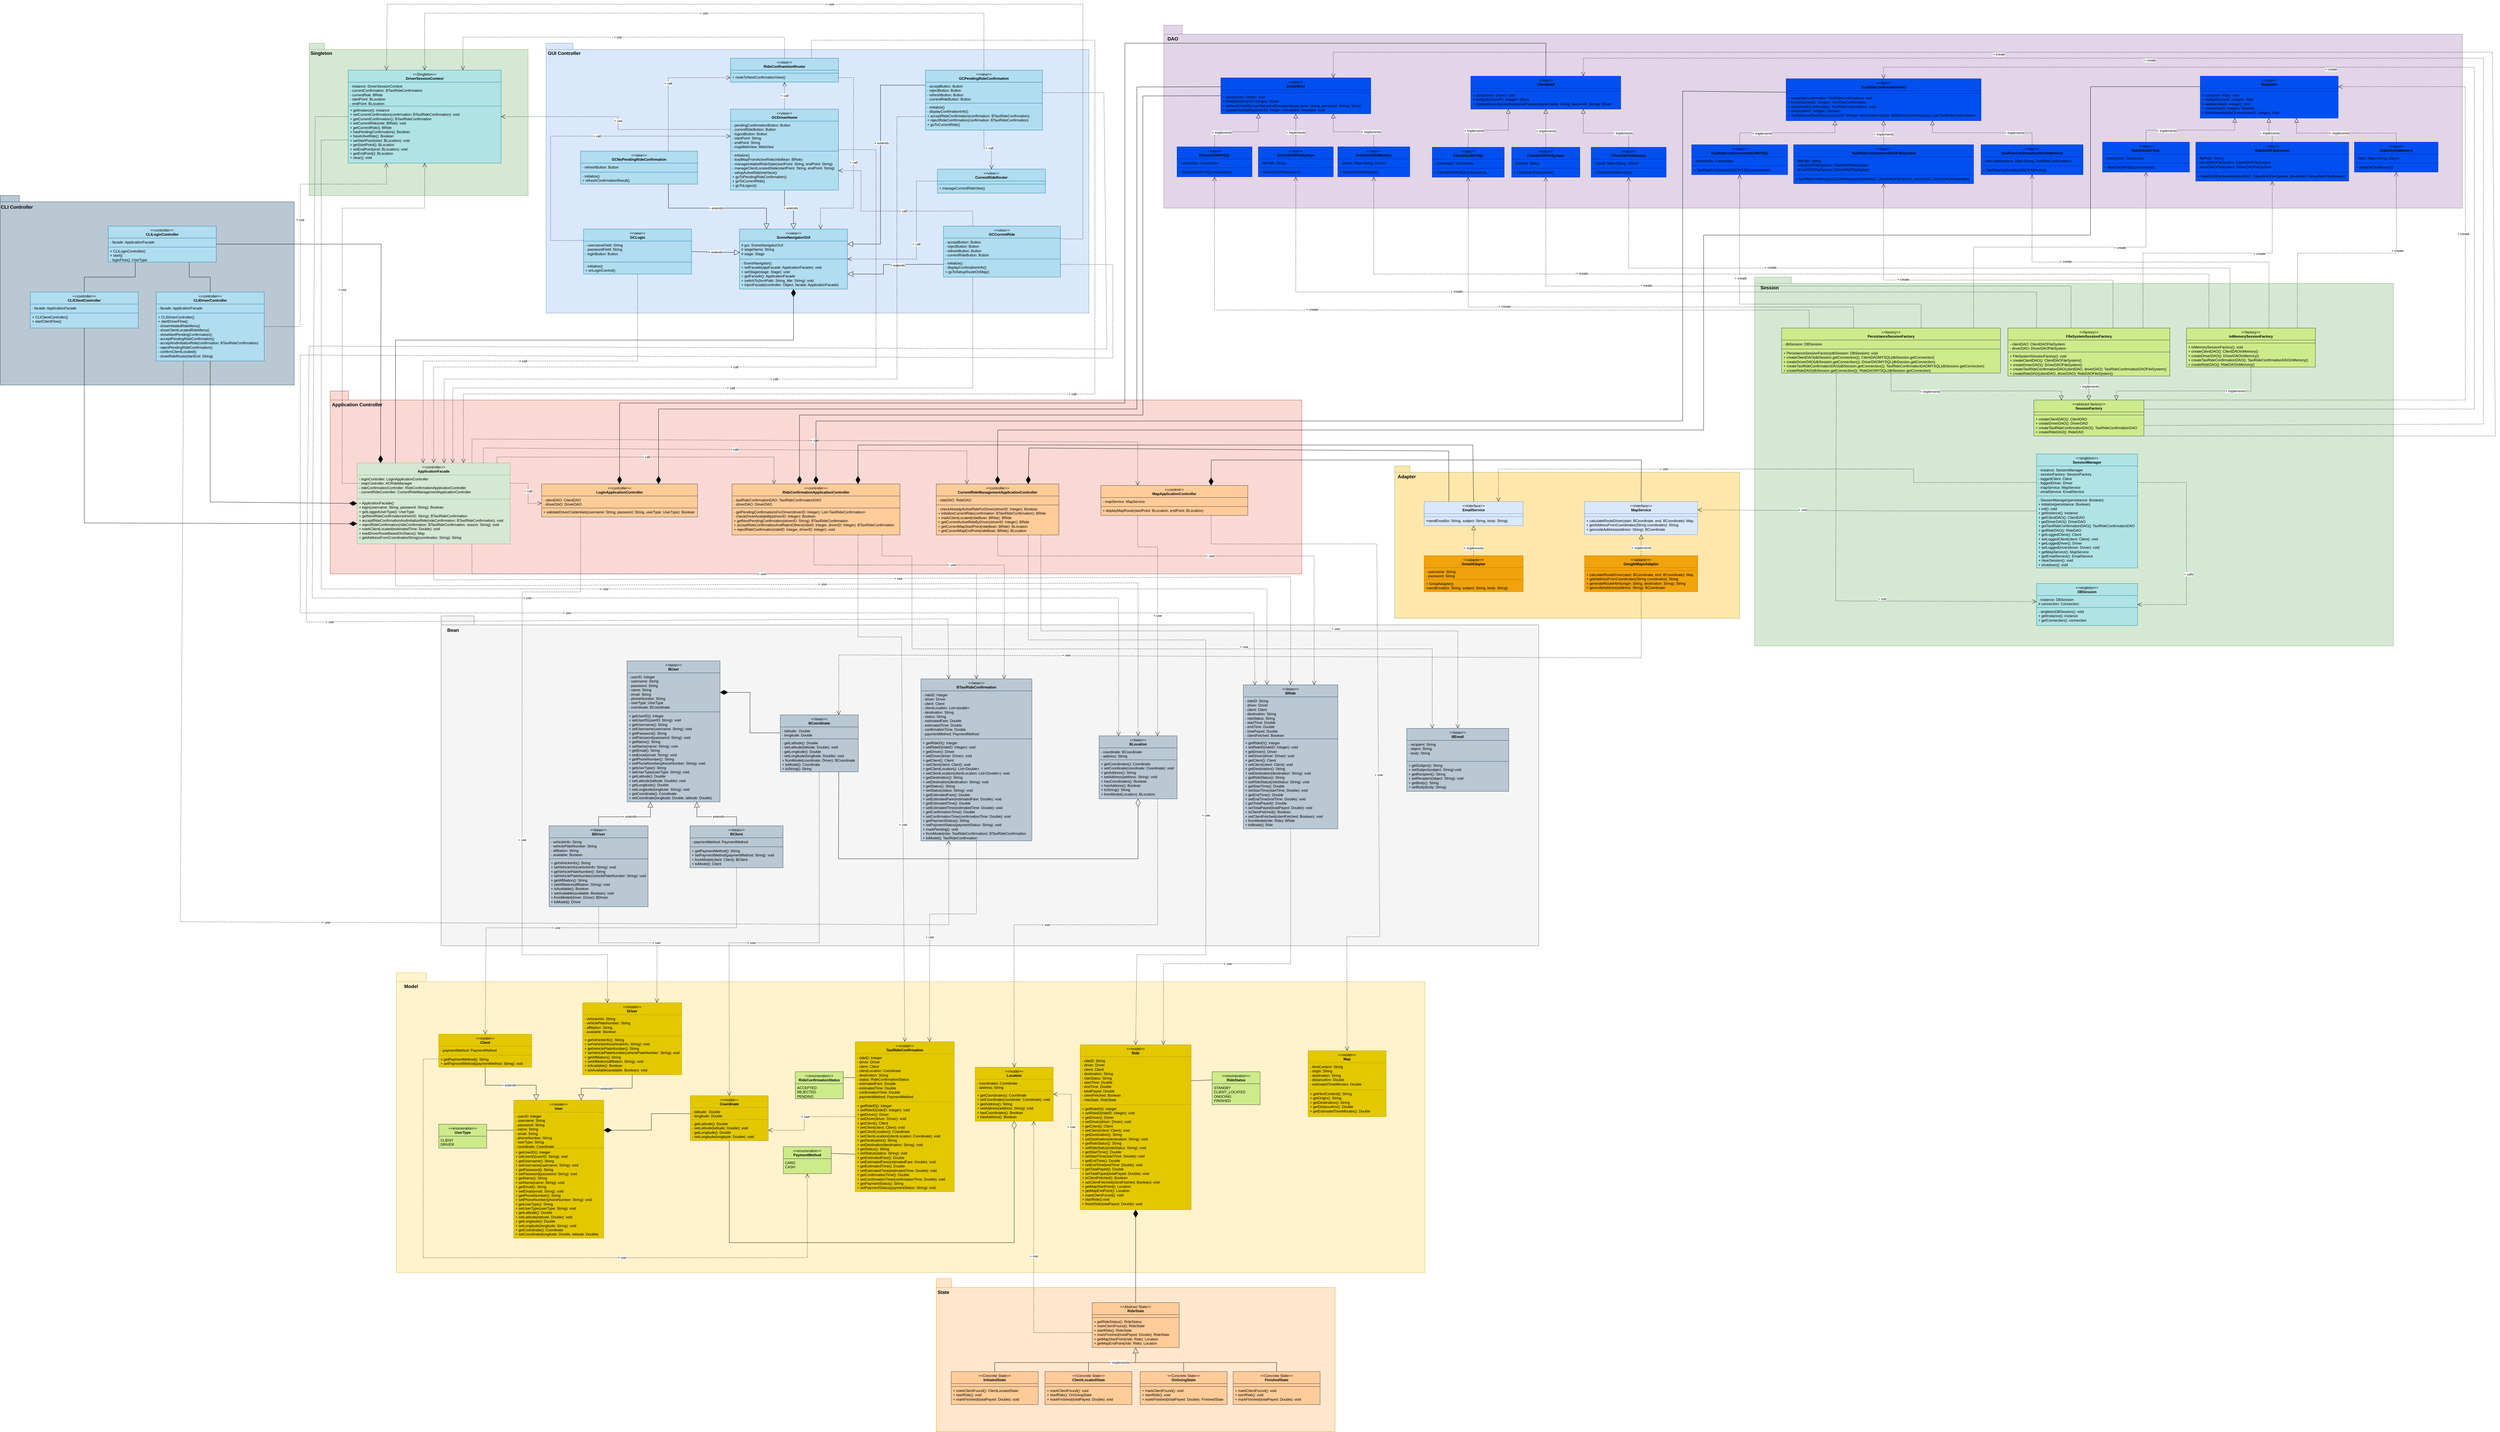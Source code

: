 <mxfile version="26.0.16">
  <diagram name="Pagina-1" id="EY4lAGbywkAXPf53LPOO">
    <mxGraphModel dx="4390" dy="3467" grid="1" gridSize="10" guides="1" tooltips="1" connect="1" arrows="1" fold="1" page="1" pageScale="1" pageWidth="827" pageHeight="1169" math="0" shadow="0">
      <root>
        <mxCell id="0" />
        <mxCell id="1" parent="0" />
        <mxCell id="UirXgjooxpL3D1ed4o0z-17" value="" style="shape=folder;fontStyle=1;spacingTop=10;tabWidth=40;tabHeight=21;tabPosition=left;html=1;whiteSpace=wrap;fillColor=#bac8d3;strokeColor=#23445d;" parent="1" vertex="1">
          <mxGeometry x="-2270" y="-1672" width="980" height="632" as="geometry" />
        </mxCell>
        <mxCell id="Fn_UJ9SEHBAoWxNpCd57-59" value="" style="shape=folder;fontStyle=1;spacingTop=10;tabWidth=40;tabHeight=21;tabPosition=left;html=1;whiteSpace=wrap;fillColor=#d5e8d4;strokeColor=#82b366;" parent="1" vertex="1">
          <mxGeometry x="-1240" y="-2180" width="730" height="508" as="geometry" />
        </mxCell>
        <mxCell id="Fn_UJ9SEHBAoWxNpCd57-54" value="" style="shape=folder;fontStyle=1;spacingTop=10;tabWidth=0;tabHeight=30;tabPosition=left;html=1;whiteSpace=wrap;fillColor=#fad9d5;strokeColor=#ae4132;" parent="1" vertex="1">
          <mxGeometry x="-1170" y="-1020" width="3240" height="610" as="geometry" />
        </mxCell>
        <mxCell id="Fn_UJ9SEHBAoWxNpCd57-48" value="" style="shape=folder;fontStyle=1;spacingTop=10;tabWidth=40;tabHeight=21;tabPosition=left;html=1;whiteSpace=wrap;fillColor=#dae8fc;strokeColor=#6c8ebf;" parent="1" vertex="1">
          <mxGeometry x="-450" y="-2180" width="1810" height="900" as="geometry" />
        </mxCell>
        <mxCell id="Fn_UJ9SEHBAoWxNpCd57-41" value="" style="shape=folder;fontStyle=1;spacingTop=10;tabWidth=40;tabHeight=21;tabPosition=left;html=1;whiteSpace=wrap;fillColor=#d5e8d4;strokeColor=#82b366;" parent="1" vertex="1">
          <mxGeometry x="3580" y="-1400" width="2130" height="1230" as="geometry" />
        </mxCell>
        <mxCell id="Fn_UJ9SEHBAoWxNpCd57-39" value="" style="shape=folder;fontStyle=1;spacingTop=10;tabWidth=0;tabHeight=30;tabPosition=left;html=1;whiteSpace=wrap;fillColor=#e1d5e7;strokeColor=#9673a6;" parent="1" vertex="1">
          <mxGeometry x="1610" y="-2240" width="4330" height="610" as="geometry" />
        </mxCell>
        <mxCell id="Fn_UJ9SEHBAoWxNpCd57-40" value="&lt;span&gt;DAO&lt;/span&gt;" style="text;html=1;align=center;verticalAlign=middle;whiteSpace=wrap;rounded=0;fontStyle=1;fontSize=16;" parent="1" vertex="1">
          <mxGeometry x="1610" y="-2210" width="60" height="30" as="geometry" />
        </mxCell>
        <mxCell id="Fn_UJ9SEHBAoWxNpCd57-32" value="" style="shape=folder;fontStyle=1;spacingTop=10;tabWidth=0;tabHeight=30;tabPosition=left;html=1;whiteSpace=wrap;fillColor=#f5f5f5;strokeColor=#666666;fontColor=#333333;" parent="1" vertex="1">
          <mxGeometry x="-800" y="-270" width="3660" height="1100" as="geometry" />
        </mxCell>
        <mxCell id="O9u60WvfhLOFqP_Ol2US-34" value="" style="shape=folder;fontStyle=1;spacingTop=10;tabWidth=40;tabHeight=21;tabPosition=left;html=1;whiteSpace=wrap;fillColor=#FFE7AC;strokeColor=#82b366;" parent="1" vertex="1">
          <mxGeometry x="2380" y="-770" width="1150" height="508" as="geometry" />
        </mxCell>
        <mxCell id="SEA03hHDVMLhEyyzWdaM-5" value="" style="shape=folder;fontStyle=1;spacingTop=10;tabWidth=0;tabHeight=30;tabPosition=left;html=1;whiteSpace=wrap;fillColor=#fff2cc;strokeColor=#d6b656;" parent="1" vertex="1">
          <mxGeometry x="-949" y="920" width="3430" height="1000" as="geometry" />
        </mxCell>
        <mxCell id="SEA03hHDVMLhEyyzWdaM-2" value="" style="shape=folder;fontStyle=1;spacingTop=10;tabWidth=0;tabHeight=30;tabPosition=left;html=1;whiteSpace=wrap;fillColor=#ffe6cc;strokeColor=#d79b00;" parent="1" vertex="1">
          <mxGeometry x="851" y="1940" width="1330" height="510" as="geometry" />
        </mxCell>
        <mxCell id="cQ2DIRBJcDwXyb8efSGc-12" value="&lt;div&gt;&lt;span style=&quot;font-weight: 400;&quot;&gt;&amp;lt;&amp;lt;enumeration&amp;gt;&amp;gt;&lt;/span&gt;&lt;/div&gt;UserType" style="swimlane;fontStyle=1;align=center;verticalAlign=top;childLayout=stackLayout;horizontal=1;startSize=40;horizontalStack=0;resizeParent=1;resizeParentMax=0;resizeLast=0;collapsible=1;marginBottom=0;whiteSpace=wrap;html=1;fillColor=#cdeb8b;strokeColor=#36393d;" parent="1" vertex="1">
          <mxGeometry x="-808" y="1425" width="160" height="80" as="geometry" />
        </mxCell>
        <mxCell id="cQ2DIRBJcDwXyb8efSGc-13" value="CLIENT&lt;div&gt;DRIVER&lt;/div&gt;" style="text;strokeColor=#36393d;fillColor=#cdeb8b;align=left;verticalAlign=top;spacingLeft=4;spacingRight=4;overflow=hidden;rotatable=0;points=[[0,0.5],[1,0.5]];portConstraint=eastwest;whiteSpace=wrap;html=1;" parent="cQ2DIRBJcDwXyb8efSGc-12" vertex="1">
          <mxGeometry y="40" width="160" height="40" as="geometry" />
        </mxCell>
        <mxCell id="cQ2DIRBJcDwXyb8efSGc-31" value="&lt;span style=&quot;font-weight: normal;&quot;&gt;&amp;lt;&amp;lt;abstract factory&amp;gt;&amp;gt;&lt;/span&gt;&lt;div&gt;SessionFactory&lt;/div&gt;" style="swimlane;fontStyle=1;align=center;verticalAlign=top;childLayout=stackLayout;horizontal=1;startSize=40;horizontalStack=0;resizeParent=1;resizeParentMax=0;resizeLast=0;collapsible=1;marginBottom=0;whiteSpace=wrap;html=1;fillColor=#cdeb8b;strokeColor=#36393d;" parent="1" vertex="1">
          <mxGeometry x="4511" y="-990" width="367" height="120" as="geometry" />
        </mxCell>
        <mxCell id="LTSmF6HwteoIxu50p7Li-38" value="" style="text;strokeColor=#36393d;fillColor=#cdeb8b;align=left;verticalAlign=top;spacingLeft=4;spacingRight=4;overflow=hidden;rotatable=0;points=[[0,0.5],[1,0.5]];portConstraint=eastwest;whiteSpace=wrap;html=1;" parent="cQ2DIRBJcDwXyb8efSGc-31" vertex="1">
          <mxGeometry y="40" width="367" height="10" as="geometry" />
        </mxCell>
        <mxCell id="cQ2DIRBJcDwXyb8efSGc-33" value="&lt;div&gt;&lt;font style=&quot;color: rgb(0, 0, 0);&quot;&gt;+ createClientDAO(): ClientDAO&lt;/font&gt;&lt;/div&gt;&lt;font style=&quot;color: rgb(0, 0, 0);&quot;&gt;+ createDriverDAO(): DriverDAO&lt;/font&gt;&lt;div&gt;&lt;font style=&quot;color: rgb(0, 0, 0);&quot;&gt;+ createTaxiRideConfirmationDAO(): TaxiRideConfirmationDAO&lt;/font&gt;&lt;/div&gt;&lt;div&gt;&lt;font style=&quot;color: rgb(0, 0, 0);&quot;&gt;+ createRideDAO(): RideDAO&lt;/font&gt;&lt;/div&gt;" style="text;strokeColor=#36393d;fillColor=#cdeb8b;align=left;verticalAlign=top;spacingLeft=4;spacingRight=4;overflow=hidden;rotatable=0;points=[[0,0.5],[1,0.5]];portConstraint=eastwest;whiteSpace=wrap;html=1;" parent="cQ2DIRBJcDwXyb8efSGc-31" vertex="1">
          <mxGeometry y="50" width="367" height="70" as="geometry" />
        </mxCell>
        <mxCell id="LTSmF6HwteoIxu50p7Li-17" value="&lt;span style=&quot;font-weight: normal;&quot;&gt;&amp;lt;&amp;lt;controller&amp;gt;&amp;gt;&lt;/span&gt;&lt;div&gt;RideConfirmationApplicationController&lt;/div&gt;" style="swimlane;fontStyle=1;align=center;verticalAlign=top;childLayout=stackLayout;horizontal=1;startSize=40;horizontalStack=0;resizeParent=1;resizeParentMax=0;resizeLast=0;collapsible=1;marginBottom=0;whiteSpace=wrap;html=1;fillColor=#ffcc99;strokeColor=#36393d;" parent="1" vertex="1">
          <mxGeometry x="170" y="-710" width="560" height="170" as="geometry" />
        </mxCell>
        <mxCell id="LTSmF6HwteoIxu50p7Li-18" value="- taxiRideConfirmationDAO: TaxiRideConfirmationDAO&lt;div&gt;- driverDAO: DriverDAO&lt;/div&gt;" style="text;strokeColor=#36393d;fillColor=#ffcc99;align=left;verticalAlign=top;spacingLeft=4;spacingRight=4;overflow=hidden;rotatable=0;points=[[0,0.5],[1,0.5]];portConstraint=eastwest;whiteSpace=wrap;html=1;" parent="LTSmF6HwteoIxu50p7Li-17" vertex="1">
          <mxGeometry y="40" width="560" height="40" as="geometry" />
        </mxCell>
        <mxCell id="LTSmF6HwteoIxu50p7Li-19" value="&lt;div&gt;- getPendingConfirmationsForDriver(driverID: Integer): List&amp;lt;TaxiRideConfirmation&amp;gt;&lt;/div&gt;&lt;div&gt;- checkDriverAvailability(driverID: Integer): Boolean&lt;/div&gt;+ getNextPendingConfirmation(driverID: String): BTaxiRideConfirmation&lt;div&gt;+ acceptRideConfirmationAndRejectOthers(rideID: Integer, driverID: Integer): BTaxiRideConfirmation&lt;div&gt;&lt;div&gt;+ rejectRideConfirmation(rideID: Integer, driverID: Integer): void&lt;/div&gt;&lt;div&gt;&lt;br&gt;&lt;/div&gt;&lt;/div&gt;&lt;/div&gt;" style="text;strokeColor=#36393d;fillColor=#ffcc99;align=left;verticalAlign=top;spacingLeft=4;spacingRight=4;overflow=hidden;rotatable=0;points=[[0,0.5],[1,0.5]];portConstraint=eastwest;whiteSpace=wrap;html=1;" parent="LTSmF6HwteoIxu50p7Li-17" vertex="1">
          <mxGeometry y="80" width="560" height="90" as="geometry" />
        </mxCell>
        <mxCell id="LTSmF6HwteoIxu50p7Li-20" value="&lt;span style=&quot;font-weight: normal;&quot;&gt;&amp;lt;&amp;lt;controller&amp;gt;&amp;gt;&lt;/span&gt;&lt;div&gt;CurrentRideManagementApplicationController&lt;/div&gt;" style="swimlane;fontStyle=1;align=center;verticalAlign=top;childLayout=stackLayout;horizontal=1;startSize=40;horizontalStack=0;resizeParent=1;resizeParentMax=0;resizeLast=0;collapsible=1;marginBottom=0;whiteSpace=wrap;html=1;fillColor=#ffcc99;strokeColor=#36393d;" parent="1" vertex="1">
          <mxGeometry x="851" y="-710" width="409" height="170" as="geometry" />
        </mxCell>
        <mxCell id="LTSmF6HwteoIxu50p7Li-21" value="- rideDAO: RideDAO" style="text;strokeColor=#36393d;fillColor=#ffcc99;align=left;verticalAlign=top;spacingLeft=4;spacingRight=4;overflow=hidden;rotatable=0;points=[[0,0.5],[1,0.5]];portConstraint=eastwest;whiteSpace=wrap;html=1;" parent="LTSmF6HwteoIxu50p7Li-20" vertex="1">
          <mxGeometry y="40" width="409" height="30" as="geometry" />
        </mxCell>
        <mxCell id="LTSmF6HwteoIxu50p7Li-22" value="&lt;div&gt;- checkAlreadyActiveRideForDriver(driverID: Integer): Boolean&lt;/div&gt;+ initializeCurrentRide(confirmation: BTaxiRideConfirmation): BRide&lt;div&gt;+ markClientLocated(rideBean: BRide): BRide&lt;/div&gt;&lt;div&gt;+ getCurrentActiveRideByDriver(driverID: Integer): BRide&lt;/div&gt;&lt;div&gt;+ getCurrentMapStartPoint(rideBean: BRide): BLocation&lt;/div&gt;&lt;div&gt;+ getCurrentMapEndPoint(rideBean: BRide): BLocation&lt;/div&gt;" style="text;strokeColor=#36393d;fillColor=#ffcc99;align=left;verticalAlign=top;spacingLeft=4;spacingRight=4;overflow=hidden;rotatable=0;points=[[0,0.5],[1,0.5]];portConstraint=eastwest;whiteSpace=wrap;html=1;" parent="LTSmF6HwteoIxu50p7Li-20" vertex="1">
          <mxGeometry y="70" width="409" height="100" as="geometry" />
        </mxCell>
        <mxCell id="LTSmF6HwteoIxu50p7Li-23" value="&lt;span style=&quot;font-weight: normal;&quot;&gt;&amp;lt;&amp;lt;controller&amp;gt;&amp;gt;&lt;/span&gt;&lt;div&gt;LoginApplicationController&lt;/div&gt;" style="swimlane;fontStyle=1;align=center;verticalAlign=top;childLayout=stackLayout;horizontal=1;startSize=40;horizontalStack=0;resizeParent=1;resizeParentMax=0;resizeLast=0;collapsible=1;marginBottom=0;whiteSpace=wrap;html=1;fillColor=#ffcc99;strokeColor=#36393d;" parent="1" vertex="1">
          <mxGeometry x="-465" y="-710" width="520" height="110" as="geometry" />
        </mxCell>
        <mxCell id="LTSmF6HwteoIxu50p7Li-24" value="- clientDAO: ClientDAO&lt;div&gt;- driverDAO: DriverDAO&lt;/div&gt;" style="text;strokeColor=#36393d;fillColor=#ffcc99;align=left;verticalAlign=top;spacingLeft=4;spacingRight=4;overflow=hidden;rotatable=0;points=[[0,0.5],[1,0.5]];portConstraint=eastwest;whiteSpace=wrap;html=1;" parent="LTSmF6HwteoIxu50p7Li-23" vertex="1">
          <mxGeometry y="40" width="520" height="40" as="geometry" />
        </mxCell>
        <mxCell id="LTSmF6HwteoIxu50p7Li-25" value="+ validateDriverCredentials(username: String, password: String, userType: UserType): Boolean" style="text;strokeColor=#36393d;fillColor=#ffcc99;align=left;verticalAlign=top;spacingLeft=4;spacingRight=4;overflow=hidden;rotatable=0;points=[[0,0.5],[1,0.5]];portConstraint=eastwest;whiteSpace=wrap;html=1;connectable=0;" parent="LTSmF6HwteoIxu50p7Li-23" vertex="1">
          <mxGeometry y="80" width="520" height="30" as="geometry" />
        </mxCell>
        <mxCell id="LTSmF6HwteoIxu50p7Li-43" value="&lt;span style=&quot;font-weight: normal;&quot;&gt;&amp;lt;&amp;lt;singleton&amp;gt;&amp;gt;&lt;/span&gt;&lt;div&gt;SessionManager&lt;/div&gt;" style="swimlane;fontStyle=1;align=center;verticalAlign=top;childLayout=stackLayout;horizontal=1;startSize=40;horizontalStack=0;resizeParent=1;resizeParentMax=0;resizeLast=0;collapsible=1;marginBottom=0;whiteSpace=wrap;html=1;fillColor=#b0e3e6;strokeColor=#0e8088;" parent="1" vertex="1">
          <mxGeometry x="4520" y="-810" width="337" height="380" as="geometry" />
        </mxCell>
        <mxCell id="LTSmF6HwteoIxu50p7Li-44" value="&lt;div&gt;- instance: SessionManager&lt;/div&gt;&lt;div&gt;- sessionFactory: SessionFactory&lt;/div&gt;&lt;div&gt;- loggedClient: Client&lt;/div&gt;&lt;div&gt;- loggedDriver: Driver&lt;/div&gt;&lt;div&gt;- mapService: MapService&lt;/div&gt;&lt;div&gt;- emailService: EmailService&lt;/div&gt;" style="text;strokeColor=#0e8088;fillColor=#b0e3e6;align=left;verticalAlign=top;spacingLeft=4;spacingRight=4;overflow=hidden;rotatable=0;points=[[0,0.5],[1,0.5]];portConstraint=eastwest;whiteSpace=wrap;html=1;" parent="LTSmF6HwteoIxu50p7Li-43" vertex="1">
          <mxGeometry y="40" width="337" height="100" as="geometry" />
        </mxCell>
        <mxCell id="LTSmF6HwteoIxu50p7Li-45" value="- SessionManager(persistance: Boolean)&lt;div&gt;+ initialize(persistance: Boolean)&lt;/div&gt;&lt;div&gt;+ init(): void&lt;/div&gt;&lt;div&gt;+ getInstance(): instance&lt;/div&gt;&lt;div&gt;+ getClientDAO(): ClientDAO&lt;/div&gt;&lt;div&gt;+ getDriverDAO(): DriverDAO&lt;/div&gt;&lt;div&gt;+ getTaxiRideConfirmationDAO(): TaxiRideConfirmationDAO&lt;/div&gt;&lt;div&gt;+ getRideDAO(): RideDAO&lt;/div&gt;&lt;div&gt;+ getLoggedClient(): Client&lt;/div&gt;&lt;div&gt;+ setLoggedClient(client: Client): void&lt;/div&gt;&lt;div&gt;+ getLoggedDriver(): Driver&lt;/div&gt;&lt;div&gt;+ setLoggedDriver(driver: Driver): void&lt;/div&gt;&lt;div&gt;+ getMapService(): MapService&lt;/div&gt;&lt;div&gt;+ getEmailService(): EmailService&lt;/div&gt;&lt;div&gt;+ clearSession(): void&lt;/div&gt;&lt;div&gt;+ shutdown(): void&lt;/div&gt;&lt;div&gt;&lt;br&gt;&lt;/div&gt;" style="text;strokeColor=#0e8088;fillColor=#b0e3e6;align=left;verticalAlign=top;spacingLeft=4;spacingRight=4;overflow=hidden;rotatable=0;points=[[0,0.5],[1,0.5]];portConstraint=eastwest;whiteSpace=wrap;html=1;" parent="LTSmF6HwteoIxu50p7Li-43" vertex="1">
          <mxGeometry y="140" width="337" height="240" as="geometry" />
        </mxCell>
        <mxCell id="LTSmF6HwteoIxu50p7Li-46" value="&lt;span style=&quot;font-weight: normal;&quot;&gt;&amp;lt;&amp;lt;singleton&amp;gt;&amp;gt;&lt;/span&gt;&lt;div&gt;DBSession&lt;/div&gt;" style="swimlane;fontStyle=1;align=center;verticalAlign=top;childLayout=stackLayout;horizontal=1;startSize=40;horizontalStack=0;resizeParent=1;resizeParentMax=0;resizeLast=0;collapsible=1;marginBottom=0;whiteSpace=wrap;html=1;fillColor=#b0e3e6;strokeColor=#0e8088;" parent="1" vertex="1">
          <mxGeometry x="4520" y="-378" width="337" height="140" as="geometry" />
        </mxCell>
        <mxCell id="LTSmF6HwteoIxu50p7Li-47" value="- instance: DBSession&lt;div&gt;# connection: Connection&lt;/div&gt;" style="text;strokeColor=#0e8088;fillColor=#b0e3e6;align=left;verticalAlign=top;spacingLeft=4;spacingRight=4;overflow=hidden;rotatable=0;points=[[0,0.5],[1,0.5]];portConstraint=eastwest;whiteSpace=wrap;html=1;" parent="LTSmF6HwteoIxu50p7Li-46" vertex="1">
          <mxGeometry y="40" width="337" height="40" as="geometry" />
        </mxCell>
        <mxCell id="LTSmF6HwteoIxu50p7Li-48" value="- singletonDBSession(): void&lt;div&gt;+ getInstance(): instance&lt;/div&gt;&lt;div&gt;+ getConnection(): connection&lt;/div&gt;" style="text;strokeColor=#0e8088;fillColor=#b0e3e6;align=left;verticalAlign=top;spacingLeft=4;spacingRight=4;overflow=hidden;rotatable=0;points=[[0,0.5],[1,0.5]];portConstraint=eastwest;whiteSpace=wrap;html=1;" parent="LTSmF6HwteoIxu50p7Li-46" vertex="1">
          <mxGeometry y="80" width="337" height="60" as="geometry" />
        </mxCell>
        <mxCell id="LTSmF6HwteoIxu50p7Li-51" value="&lt;span style=&quot;font-weight: normal;&quot;&gt;&amp;lt;&amp;lt;factory&amp;gt;&amp;gt;&lt;/span&gt;&lt;div style=&quot;&quot;&gt;&lt;span style=&quot;background-color: transparent;&quot;&gt;PersistanceSessionFactory&lt;/span&gt;&lt;/div&gt;" style="swimlane;fontStyle=1;align=center;verticalAlign=top;childLayout=stackLayout;horizontal=1;startSize=40;horizontalStack=0;resizeParent=1;resizeParentMax=0;resizeLast=0;collapsible=1;marginBottom=0;whiteSpace=wrap;html=1;fillColor=#cdeb8b;strokeColor=#36393d;" parent="1" vertex="1">
          <mxGeometry x="3670" y="-1230" width="730" height="150" as="geometry" />
        </mxCell>
        <mxCell id="LTSmF6HwteoIxu50p7Li-52" value="- dbSession: DBSession" style="text;strokeColor=#36393d;fillColor=#cdeb8b;align=left;verticalAlign=top;spacingLeft=4;spacingRight=4;overflow=hidden;rotatable=0;points=[[0,0.5],[1,0.5]];portConstraint=eastwest;whiteSpace=wrap;html=1;" parent="LTSmF6HwteoIxu50p7Li-51" vertex="1">
          <mxGeometry y="40" width="730" height="30" as="geometry" />
        </mxCell>
        <mxCell id="LTSmF6HwteoIxu50p7Li-53" value="&lt;div&gt;&lt;span style=&quot;background-color: transparent; color: light-dark(rgb(0, 0, 0), rgb(237, 237, 237));&quot;&gt;+ PersistanceSessionFactory(dbSession: DBSession): void&lt;/span&gt;&lt;/div&gt;&lt;div&gt;&lt;div&gt;&lt;span style=&quot;background-color: transparent; color: light-dark(rgb(0, 0, 0), rgb(237, 237, 237));&quot;&gt;+ createClientDAO(dbSession.getConnection()): ClientDAOMYSQL(dbSession.getConnection)&lt;/span&gt;&lt;/div&gt;&lt;div&gt;&lt;/div&gt;&lt;/div&gt;&lt;div&gt;&lt;span style=&quot;background-color: transparent; color: light-dark(rgb(0, 0, 0), rgb(237, 237, 237));&quot;&gt;+ createDriverDAO(dbSession.getConnection()): DriverDAOMYSQL(dbSession.getConnection)&lt;/span&gt;&lt;/div&gt;&lt;div&gt;&lt;div&gt;+ createTaxiRideConfirmationDAO(&lt;span style=&quot;background-color: transparent; color: light-dark(rgb(0, 0, 0), rgb(237, 237, 237));&quot;&gt;dbSession.getConnection()&lt;/span&gt;&lt;span style=&quot;background-color: transparent; color: light-dark(rgb(0, 0, 0), rgb(237, 237, 237));&quot;&gt;): TaxiRideConfirmationDAOMYSQL(dbSession.getConnection)&lt;/span&gt;&lt;/div&gt;&lt;div&gt;+ createRideDAO(&lt;span style=&quot;background-color: transparent; color: light-dark(rgb(0, 0, 0), rgb(237, 237, 237));&quot;&gt;dbSession.getConnection()&lt;/span&gt;&lt;span style=&quot;background-color: transparent; color: light-dark(rgb(0, 0, 0), rgb(237, 237, 237));&quot;&gt;): RideDAOMYSQL(dbSession.getConnection)&lt;/span&gt;&lt;/div&gt;&lt;/div&gt;" style="text;strokeColor=#36393d;fillColor=#cdeb8b;align=left;verticalAlign=top;spacingLeft=4;spacingRight=4;overflow=hidden;rotatable=0;points=[[0,0.5],[1,0.5]];portConstraint=eastwest;whiteSpace=wrap;html=1;connectable=0;" parent="LTSmF6HwteoIxu50p7Li-51" vertex="1">
          <mxGeometry y="70" width="730" height="80" as="geometry" />
        </mxCell>
        <mxCell id="LTSmF6HwteoIxu50p7Li-54" value="&lt;span style=&quot;font-weight: normal;&quot;&gt;&amp;lt;&amp;lt;factory&amp;gt;&amp;gt;&lt;/span&gt;&lt;div style=&quot;&quot;&gt;&lt;span style=&quot;background-color: transparent;&quot;&gt;inMemorySessionFactory&lt;/span&gt;&lt;/div&gt;" style="swimlane;fontStyle=1;align=center;verticalAlign=top;childLayout=stackLayout;horizontal=1;startSize=40;horizontalStack=0;resizeParent=1;resizeParentMax=0;resizeLast=0;collapsible=1;marginBottom=0;whiteSpace=wrap;html=1;fillColor=#cdeb8b;strokeColor=#36393d;" parent="1" vertex="1">
          <mxGeometry x="5020" y="-1230" width="430" height="130" as="geometry" />
        </mxCell>
        <mxCell id="LTSmF6HwteoIxu50p7Li-55" value="" style="text;strokeColor=#36393d;fillColor=#cdeb8b;align=left;verticalAlign=top;spacingLeft=4;spacingRight=4;overflow=hidden;rotatable=0;points=[[0,0.5],[1,0.5]];portConstraint=eastwest;whiteSpace=wrap;html=1;" parent="LTSmF6HwteoIxu50p7Li-54" vertex="1">
          <mxGeometry y="40" width="430" height="10" as="geometry" />
        </mxCell>
        <mxCell id="LTSmF6HwteoIxu50p7Li-56" value="&lt;div&gt;&lt;span style=&quot;background-color: transparent; color: light-dark(rgb(0, 0, 0), rgb(237, 237, 237));&quot;&gt;+ inMemorySessionFactory(): void&lt;/span&gt;&lt;/div&gt;&lt;div&gt;&lt;span style=&quot;background-color: transparent; color: light-dark(rgb(0, 0, 0), rgb(237, 237, 237));&quot;&gt;+ createClientDAO(): ClientDAOInMemory()&lt;/span&gt;&lt;/div&gt;&lt;div&gt;&lt;span style=&quot;background-color: transparent; color: light-dark(rgb(0, 0, 0), rgb(237, 237, 237));&quot;&gt;+ createDriverDAO(): DriverDAOInMemory()&lt;/span&gt;&lt;/div&gt;&lt;div&gt;&lt;div&gt;+ createTaxiRideConfirmationDAO(): TaxiRideConfirmation&lt;span style=&quot;background-color: transparent; color: light-dark(rgb(0, 0, 0), rgb(237, 237, 237));&quot;&gt;DAOInMemory()&lt;/span&gt;&lt;/div&gt;&lt;div&gt;+ createRideDAO(): Ride&lt;span style=&quot;background-color: transparent; color: light-dark(rgb(0, 0, 0), rgb(237, 237, 237));&quot;&gt;DAOInMemory()&lt;/span&gt;&lt;/div&gt;&lt;/div&gt;" style="text;strokeColor=#36393d;fillColor=#cdeb8b;align=left;verticalAlign=top;spacingLeft=4;spacingRight=4;overflow=hidden;rotatable=0;points=[[0,0.5],[1,0.5]];portConstraint=eastwest;whiteSpace=wrap;html=1;connectable=0;" parent="LTSmF6HwteoIxu50p7Li-54" vertex="1">
          <mxGeometry y="50" width="430" height="80" as="geometry" />
        </mxCell>
        <mxCell id="WXPhJvC4DKE7JJ3lhcPZ-2" value="+ implements" style="endArrow=block;endSize=12;endFill=0;dashed=1;html=1;rounded=0;exitX=0.5;exitY=1;exitDx=0;exitDy=0;entryX=0.75;entryY=0;entryDx=0;entryDy=0;" parent="1" source="LTSmF6HwteoIxu50p7Li-54" target="cQ2DIRBJcDwXyb8efSGc-31" edge="1">
          <mxGeometry x="-0.522" width="160" relative="1" as="geometry">
            <mxPoint x="4868" y="-813" as="sourcePoint" />
            <mxPoint x="4998" y="-940" as="targetPoint" />
            <Array as="points">
              <mxPoint x="5235" y="-1020" />
              <mxPoint x="4786" y="-1020" />
            </Array>
            <mxPoint as="offset" />
          </mxGeometry>
        </mxCell>
        <mxCell id="WXPhJvC4DKE7JJ3lhcPZ-3" value="+ implements" style="endArrow=block;endSize=12;endFill=0;dashed=1;html=1;rounded=0;exitX=0.5;exitY=1;exitDx=0;exitDy=0;entryX=0.25;entryY=0;entryDx=0;entryDy=0;" parent="1" source="LTSmF6HwteoIxu50p7Li-51" target="cQ2DIRBJcDwXyb8efSGc-31" edge="1">
          <mxGeometry x="-0.423" y="-2" width="160" relative="1" as="geometry">
            <mxPoint x="4488" y="-1000" as="sourcePoint" />
            <mxPoint x="4522" y="-840" as="targetPoint" />
            <Array as="points">
              <mxPoint x="4035" y="-1020" />
              <mxPoint x="4603" y="-1020" />
            </Array>
            <mxPoint as="offset" />
          </mxGeometry>
        </mxCell>
        <mxCell id="WXPhJvC4DKE7JJ3lhcPZ-6" value="&lt;span style=&quot;font-weight: normal;&quot;&gt;&amp;lt;&amp;lt;controller&amp;gt;&amp;gt;&lt;/span&gt;&lt;div&gt;ApplicationFacade&lt;/div&gt;" style="swimlane;fontStyle=1;align=center;verticalAlign=top;childLayout=stackLayout;horizontal=1;startSize=40;horizontalStack=0;resizeParent=1;resizeParentMax=0;resizeLast=0;collapsible=1;marginBottom=0;whiteSpace=wrap;html=1;fillColor=#d5e8d4;strokeColor=#82b366;" parent="1" vertex="1">
          <mxGeometry x="-1080" y="-780" width="510" height="270" as="geometry" />
        </mxCell>
        <mxCell id="WXPhJvC4DKE7JJ3lhcPZ-7" value="- loginController:&amp;nbsp;&lt;span style=&quot;text-align: center;&quot;&gt;LoginApplicationController&lt;/span&gt;&lt;div&gt;&lt;span style=&quot;background-color: transparent; color: light-dark(rgb(0, 0, 0), rgb(255, 255, 255));&quot;&gt;- mapController: ACRideManager&lt;/span&gt;&lt;/div&gt;&lt;div&gt;- rideConfirmationController:&amp;nbsp;&lt;span style=&quot;text-align: center; background-color: transparent; color: light-dark(rgb(0, 0, 0), rgb(255, 255, 255));&quot;&gt;RideConfirmationApplicationController&lt;/span&gt;&lt;/div&gt;&lt;div&gt;- currentRideController:&amp;nbsp;&lt;span style=&quot;text-align: center; background-color: transparent; color: light-dark(rgb(0, 0, 0), rgb(255, 255, 255));&quot;&gt;CurrentRideManagementApplicationController&lt;/span&gt;&lt;/div&gt;" style="text;strokeColor=#82b366;fillColor=#d5e8d4;align=left;verticalAlign=top;spacingLeft=4;spacingRight=4;overflow=hidden;rotatable=0;points=[[0,0.5],[1,0.5]];portConstraint=eastwest;whiteSpace=wrap;html=1;connectable=0;" parent="WXPhJvC4DKE7JJ3lhcPZ-6" vertex="1">
          <mxGeometry y="40" width="510" height="80" as="geometry" />
        </mxCell>
        <mxCell id="WXPhJvC4DKE7JJ3lhcPZ-8" value="+ ApplicationFacade()&lt;div&gt;+ login(username: String, password: String): Boolean&lt;/div&gt;&lt;div&gt;+ getLoggedUserType(): UserType&lt;/div&gt;&lt;div&gt;&lt;span style=&quot;background-color: transparent; color: light-dark(rgb(0, 0, 0), rgb(255, 255, 255));&quot;&gt;+ getNextRideConfirmation(driverID: String): BTaxiRideConfirmation&lt;/span&gt;&lt;/div&gt;&lt;div&gt;&lt;span style=&quot;background-color: transparent; color: light-dark(rgb(0, 0, 0), rgb(255, 255, 255));&quot;&gt;+ acceptRideConfirmationAndInitializeRide(rideConfirmation: BTaxiRideConfirmation): void&lt;/span&gt;&lt;/div&gt;&lt;div&gt;+ rejectRideConfirmation(rideConfirmation: BTaxiRideConfirmation, reason: String): void&lt;/div&gt;&lt;div&gt;+ markClientLocated(estimatedTime: Double): void&lt;/div&gt;&lt;div&gt;+ loadDriverRouteBasedOnStatus(): Map&lt;/div&gt;&lt;div&gt;+ getAddressFromCoordinatesString(coordinates: String): String&lt;/div&gt;" style="text;strokeColor=#82b366;fillColor=#d5e8d4;align=left;verticalAlign=top;spacingLeft=4;spacingRight=4;overflow=hidden;rotatable=0;points=[[0,0.5],[1,0.5]];portConstraint=eastwest;whiteSpace=wrap;html=1;connectable=0;" parent="WXPhJvC4DKE7JJ3lhcPZ-6" vertex="1">
          <mxGeometry y="120" width="510" height="150" as="geometry" />
        </mxCell>
        <mxCell id="wC41cmmV-e0vhtWPtvrr-1" value="&lt;span style=&quot;font-weight: normal;&quot;&gt;&amp;lt;&amp;lt;view&amp;gt;&amp;gt;&lt;/span&gt;&lt;div&gt;SceneNavigatorGUI&lt;/div&gt;" style="swimlane;fontStyle=1;align=center;verticalAlign=top;childLayout=stackLayout;horizontal=1;startSize=40;horizontalStack=0;resizeParent=1;resizeParentMax=0;resizeLast=0;collapsible=1;marginBottom=0;whiteSpace=wrap;html=1;fillColor=#b1ddf0;strokeColor=#10739e;" parent="1" vertex="1">
          <mxGeometry x="195" y="-1560" width="360" height="200" as="geometry" />
        </mxCell>
        <mxCell id="wC41cmmV-e0vhtWPtvrr-2" value="&lt;div&gt;# gui: SceneNavigatorGUI&lt;/div&gt;&lt;div&gt;# stageName: String&lt;/div&gt;&lt;div&gt;# stage: Stage&lt;/div&gt;&lt;div&gt;&lt;br&gt;&lt;/div&gt;" style="text;strokeColor=#10739e;fillColor=#b1ddf0;align=left;verticalAlign=top;spacingLeft=4;spacingRight=4;overflow=hidden;rotatable=0;points=[[0,0.5],[1,0.5]];portConstraint=eastwest;whiteSpace=wrap;html=1;" parent="wC41cmmV-e0vhtWPtvrr-1" vertex="1">
          <mxGeometry y="40" width="360" height="60" as="geometry" />
        </mxCell>
        <mxCell id="wC41cmmV-e0vhtWPtvrr-3" value="&lt;div&gt;- SceneNavigator()&lt;/div&gt;+ setFacade(appFacade: ApplicationFacade): void&lt;div&gt;+ setStage(stage: Stage): void&lt;/div&gt;&lt;div&gt;+ getFacade(): ApplicationFacade&lt;/div&gt;&lt;div&gt;+ switchTo(fxmlPath: String, title: String): void&lt;/div&gt;&lt;div&gt;+ injectFacade(controller: Object, facade: ApplicationFacade)&lt;/div&gt;" style="text;strokeColor=#10739e;fillColor=#b1ddf0;align=left;verticalAlign=top;spacingLeft=4;spacingRight=4;overflow=hidden;rotatable=0;points=[[0,0.5],[1,0.5]];portConstraint=eastwest;whiteSpace=wrap;html=1;" parent="wC41cmmV-e0vhtWPtvrr-1" vertex="1">
          <mxGeometry y="100" width="360" height="100" as="geometry" />
        </mxCell>
        <mxCell id="1sE4xVERbNv-AsE_jHtQ-1" value="&lt;span style=&quot;font-weight: normal;&quot;&gt;&amp;lt;&amp;lt;view&amp;gt;&amp;gt;&lt;/span&gt;&lt;div&gt;GCLogin&lt;/div&gt;" style="swimlane;fontStyle=1;align=center;verticalAlign=top;childLayout=stackLayout;horizontal=1;startSize=40;horizontalStack=0;resizeParent=1;resizeParentMax=0;resizeLast=0;collapsible=1;marginBottom=0;whiteSpace=wrap;html=1;fillColor=#b1ddf0;strokeColor=#10739e;" parent="1" vertex="1">
          <mxGeometry x="-325" y="-1560" width="360" height="150" as="geometry" />
        </mxCell>
        <mxCell id="1sE4xVERbNv-AsE_jHtQ-2" value="- usernameField: String&lt;div&gt;&lt;div&gt;- passwordField: String&lt;/div&gt;&lt;div&gt;- loginButton: Button&lt;/div&gt;&lt;/div&gt;" style="text;strokeColor=#10739e;fillColor=#b1ddf0;align=left;verticalAlign=top;spacingLeft=4;spacingRight=4;overflow=hidden;rotatable=0;points=[[0,0.5],[1,0.5]];portConstraint=eastwest;whiteSpace=wrap;html=1;" parent="1sE4xVERbNv-AsE_jHtQ-1" vertex="1">
          <mxGeometry y="40" width="360" height="70" as="geometry" />
        </mxCell>
        <mxCell id="1sE4xVERbNv-AsE_jHtQ-3" value="- initialize()&lt;div&gt;+ onLoginControl()&lt;/div&gt;" style="text;strokeColor=#10739e;fillColor=#b1ddf0;align=left;verticalAlign=top;spacingLeft=4;spacingRight=4;overflow=hidden;rotatable=0;points=[[0,0.5],[1,0.5]];portConstraint=eastwest;whiteSpace=wrap;html=1;" parent="1sE4xVERbNv-AsE_jHtQ-1" vertex="1">
          <mxGeometry y="110" width="360" height="40" as="geometry" />
        </mxCell>
        <mxCell id="1sE4xVERbNv-AsE_jHtQ-4" value="&lt;span style=&quot;font-weight: normal;&quot;&gt;&amp;lt;&amp;lt;view&amp;gt;&amp;gt;&lt;/span&gt;&lt;div&gt;GCDriverHome&lt;/div&gt;" style="swimlane;fontStyle=1;align=center;verticalAlign=top;childLayout=stackLayout;horizontal=1;startSize=40;horizontalStack=0;resizeParent=1;resizeParentMax=0;resizeLast=0;collapsible=1;marginBottom=0;whiteSpace=wrap;html=1;fillColor=#b1ddf0;strokeColor=#10739e;" parent="1" vertex="1">
          <mxGeometry x="165" y="-1960" width="360" height="270" as="geometry" />
        </mxCell>
        <mxCell id="1sE4xVERbNv-AsE_jHtQ-5" value="- pendingConfirmationButton: Button&lt;div&gt;- currentRideButton: Button&lt;/div&gt;&lt;div&gt;- logoutButton: Button&lt;/div&gt;&lt;div&gt;- startPoint: String&lt;/div&gt;&lt;div&gt;- endPoint: String&lt;/div&gt;&lt;div&gt;- mapWebView: WebView&lt;/div&gt;" style="text;strokeColor=#10739e;fillColor=#b1ddf0;align=left;verticalAlign=top;spacingLeft=4;spacingRight=4;overflow=hidden;rotatable=0;points=[[0,0.5],[1,0.5]];portConstraint=eastwest;whiteSpace=wrap;html=1;" parent="1sE4xVERbNv-AsE_jHtQ-4" vertex="1">
          <mxGeometry y="40" width="360" height="100" as="geometry" />
        </mxCell>
        <mxCell id="1sE4xVERbNv-AsE_jHtQ-6" value="&lt;div&gt;- initialize()&lt;/div&gt;&lt;div&gt;- loadMapFromActiveRide(rideBean: BRide)&lt;/div&gt;&lt;div&gt;- manageInitiatedRideState(startPoint: String, endPoint: String)&lt;/div&gt;&lt;div&gt;- manageClientLocatedState(&lt;span style=&quot;background-color: transparent; color: light-dark(rgb(0, 0, 0), rgb(255, 255, 255));&quot;&gt;startPoint: String, endPoint: String&lt;/span&gt;&lt;span style=&quot;background-color: transparent; color: light-dark(rgb(0, 0, 0), rgb(255, 255, 255));&quot;&gt;)&lt;/span&gt;&lt;/div&gt;&lt;div&gt;- setupActiveRideInterface()&lt;/div&gt;+ goToPendingRideConfirmation()&lt;div&gt;&lt;div&gt;+ goToCurrentRide()&lt;/div&gt;&lt;div&gt;+ goToLogout()&lt;/div&gt;&lt;/div&gt;" style="text;strokeColor=#10739e;fillColor=#b1ddf0;align=left;verticalAlign=top;spacingLeft=4;spacingRight=4;overflow=hidden;rotatable=0;points=[[0,0.5],[1,0.5]];portConstraint=eastwest;whiteSpace=wrap;html=1;" parent="1sE4xVERbNv-AsE_jHtQ-4" vertex="1">
          <mxGeometry y="140" width="360" height="130" as="geometry" />
        </mxCell>
        <mxCell id="1sE4xVERbNv-AsE_jHtQ-8" value="&lt;span style=&quot;font-weight: normal;&quot;&gt;&amp;lt;&amp;lt;view&amp;gt;&amp;gt;&lt;/span&gt;&lt;div&gt;GCPendingRideConfirmation&lt;/div&gt;" style="swimlane;fontStyle=1;align=center;verticalAlign=top;childLayout=stackLayout;horizontal=1;startSize=40;horizontalStack=0;resizeParent=1;resizeParentMax=0;resizeLast=0;collapsible=1;marginBottom=0;whiteSpace=wrap;html=1;fillColor=#b1ddf0;strokeColor=#10739e;" parent="1" vertex="1">
          <mxGeometry x="815" y="-2090" width="390" height="200" as="geometry" />
        </mxCell>
        <mxCell id="1sE4xVERbNv-AsE_jHtQ-9" value="- acceptButton: Button&lt;div&gt;- rejectButton: Button&lt;/div&gt;&lt;div&gt;- refreshButton: Button&lt;/div&gt;&lt;div&gt;- currentRideButton: Button&lt;/div&gt;" style="text;strokeColor=#10739e;fillColor=#b1ddf0;align=left;verticalAlign=top;spacingLeft=4;spacingRight=4;overflow=hidden;rotatable=0;points=[[0,0.5],[1,0.5]];portConstraint=eastwest;whiteSpace=wrap;html=1;" parent="1sE4xVERbNv-AsE_jHtQ-8" vertex="1">
          <mxGeometry y="40" width="390" height="70" as="geometry" />
        </mxCell>
        <mxCell id="1sE4xVERbNv-AsE_jHtQ-10" value="- initialize()&lt;div&gt;- displayConfimationInfo()&lt;/div&gt;&lt;div&gt;+ acceptRideConfirmation(confirmation: BTaxiRideConfirmation)&lt;/div&gt;&lt;div&gt;+ rejectRideComfirmation(&lt;span style=&quot;background-color: transparent; color: light-dark(rgb(0, 0, 0), rgb(255, 255, 255));&quot;&gt;confirmation: BTaxiRideConfirmation&lt;/span&gt;&lt;span style=&quot;background-color: transparent; color: light-dark(rgb(0, 0, 0), rgb(255, 255, 255));&quot;&gt;)&lt;/span&gt;&lt;/div&gt;&lt;div&gt;&lt;span style=&quot;background-color: transparent; color: light-dark(rgb(0, 0, 0), rgb(255, 255, 255));&quot;&gt;+ goToCurrentRide()&lt;/span&gt;&lt;/div&gt;" style="text;strokeColor=#10739e;fillColor=#b1ddf0;align=left;verticalAlign=top;spacingLeft=4;spacingRight=4;overflow=hidden;rotatable=0;points=[[0,0.5],[1,0.5]];portConstraint=eastwest;whiteSpace=wrap;html=1;" parent="1sE4xVERbNv-AsE_jHtQ-8" vertex="1">
          <mxGeometry y="110" width="390" height="90" as="geometry" />
        </mxCell>
        <mxCell id="1sE4xVERbNv-AsE_jHtQ-17" value="+ extends" style="endArrow=block;endSize=16;endFill=0;html=1;rounded=0;exitX=1;exitY=0.5;exitDx=0;exitDy=0;entryX=0.003;entryY=0.636;entryDx=0;entryDy=0;entryPerimeter=0;" parent="1" source="1sE4xVERbNv-AsE_jHtQ-1" target="wC41cmmV-e0vhtWPtvrr-2" edge="1">
          <mxGeometry width="160" relative="1" as="geometry">
            <mxPoint x="165" y="-1640" as="sourcePoint" />
            <mxPoint x="325" y="-1640" as="targetPoint" />
          </mxGeometry>
        </mxCell>
        <mxCell id="1sE4xVERbNv-AsE_jHtQ-19" value="+ extends" style="endArrow=block;endSize=16;endFill=0;html=1;rounded=0;exitX=0;exitY=0.25;exitDx=0;exitDy=0;entryX=1;entryY=0.25;entryDx=0;entryDy=0;" parent="1" source="1sE4xVERbNv-AsE_jHtQ-8" target="wC41cmmV-e0vhtWPtvrr-1" edge="1">
          <mxGeometry x="-0.132" y="3" width="160" relative="1" as="geometry">
            <mxPoint x="605" y="-2005.42" as="sourcePoint" />
            <mxPoint x="605" y="-1640" as="targetPoint" />
            <Array as="points">
              <mxPoint x="665" y="-2040" />
              <mxPoint x="665" y="-1510" />
            </Array>
            <mxPoint as="offset" />
          </mxGeometry>
        </mxCell>
        <mxCell id="PCC4a1UvSl9s1BoJ4PLM-6" value="&lt;span style=&quot;font-weight: normal;&quot;&gt;&amp;lt;&amp;lt;control&amp;gt;&amp;gt;&lt;/span&gt;&lt;div&gt;MapApplicationController&lt;/div&gt;" style="swimlane;fontStyle=1;align=center;verticalAlign=top;childLayout=stackLayout;horizontal=1;startSize=40;horizontalStack=0;resizeParent=1;resizeParentMax=0;resizeLast=0;collapsible=1;marginBottom=0;whiteSpace=wrap;html=1;fillColor=#ffcc99;strokeColor=#36393d;" parent="1" vertex="1">
          <mxGeometry x="1400" y="-705" width="490" height="100" as="geometry" />
        </mxCell>
        <mxCell id="PCC4a1UvSl9s1BoJ4PLM-7" value="- mapService: MapService" style="text;strokeColor=#36393d;fillColor=#ffcc99;align=left;verticalAlign=top;spacingLeft=4;spacingRight=4;overflow=hidden;rotatable=0;points=[[0,0.5],[1,0.5]];portConstraint=eastwest;whiteSpace=wrap;html=1;" parent="PCC4a1UvSl9s1BoJ4PLM-6" vertex="1">
          <mxGeometry y="40" width="490" height="30" as="geometry" />
        </mxCell>
        <mxCell id="PCC4a1UvSl9s1BoJ4PLM-8" value="+ displayMapRoute(startPoint: BLocation, endPoint: BLocation)" style="text;strokeColor=#36393d;fillColor=#ffcc99;align=left;verticalAlign=top;spacingLeft=4;spacingRight=4;overflow=hidden;rotatable=0;points=[[0,0.5],[1,0.5]];portConstraint=eastwest;whiteSpace=wrap;html=1;" parent="PCC4a1UvSl9s1BoJ4PLM-6" vertex="1">
          <mxGeometry y="70" width="490" height="30" as="geometry" />
        </mxCell>
        <mxCell id="PCC4a1UvSl9s1BoJ4PLM-9" value="&lt;span style=&quot;font-weight: normal;&quot;&gt;&amp;lt;&amp;lt;bean&amp;gt;&amp;gt;&lt;/span&gt;&lt;div&gt;BLocation&lt;/div&gt;" style="swimlane;fontStyle=1;align=center;verticalAlign=top;childLayout=stackLayout;horizontal=1;startSize=40;horizontalStack=0;resizeParent=1;resizeParentMax=0;resizeLast=0;collapsible=1;marginBottom=0;whiteSpace=wrap;html=1;fillColor=#bac8d3;strokeColor=#23445d;" parent="1" vertex="1">
          <mxGeometry x="1394" y="130" width="260" height="210" as="geometry" />
        </mxCell>
        <mxCell id="PCC4a1UvSl9s1BoJ4PLM-10" value="- coordinate: BCoordinate&lt;div&gt;- address: String&lt;br&gt;&lt;div&gt;&lt;br&gt;&lt;/div&gt;&lt;/div&gt;" style="text;strokeColor=#23445d;fillColor=#bac8d3;align=left;verticalAlign=top;spacingLeft=4;spacingRight=4;overflow=hidden;rotatable=0;points=[[0,0.5],[1,0.5]];portConstraint=eastwest;whiteSpace=wrap;html=1;" parent="PCC4a1UvSl9s1BoJ4PLM-9" vertex="1">
          <mxGeometry y="40" width="260" height="40" as="geometry" />
        </mxCell>
        <mxCell id="PCC4a1UvSl9s1BoJ4PLM-11" value="+ getCoordinates(): Coordinate&lt;div&gt;+ setCoordinate(coordinate: Coordinate): void&lt;br&gt;&lt;div&gt;+ getAddress(): String&lt;/div&gt;&lt;div&gt;+ setAddress(address: String): void&lt;/div&gt;&lt;div&gt;+ hasCoordinates(): Boolean&lt;/div&gt;&lt;div&gt;+ hasAddress(): Boolean&lt;/div&gt;&lt;/div&gt;&lt;div&gt;+ toString(): String&lt;/div&gt;&lt;div&gt;+ fromModel(Location): BLocation&amp;nbsp;&lt;/div&gt;" style="text;strokeColor=#23445d;fillColor=#bac8d3;align=left;verticalAlign=top;spacingLeft=4;spacingRight=4;overflow=hidden;rotatable=0;points=[[0,0.5],[1,0.5]];portConstraint=eastwest;whiteSpace=wrap;html=1;" parent="PCC4a1UvSl9s1BoJ4PLM-9" vertex="1">
          <mxGeometry y="80" width="260" height="130" as="geometry" />
        </mxCell>
        <mxCell id="FhhbWiEt8FPjbEh1qgSQ-3" value="&lt;span style=&quot;font-weight: normal;&quot;&gt;&amp;lt;&amp;lt;interface&amp;gt;&amp;gt;&lt;/span&gt;&lt;div&gt;EmailService&lt;/div&gt;" style="swimlane;fontStyle=1;align=center;verticalAlign=top;childLayout=stackLayout;horizontal=1;startSize=40;horizontalStack=0;resizeParent=1;resizeParentMax=0;resizeLast=0;collapsible=1;marginBottom=0;whiteSpace=wrap;html=1;fillColor=#dae8fc;strokeColor=#6c8ebf;" parent="1" vertex="1">
          <mxGeometry x="2478" y="-651" width="330" height="80" as="geometry" />
        </mxCell>
        <mxCell id="FhhbWiEt8FPjbEh1qgSQ-4" style="text;strokeColor=#6c8ebf;fillColor=#dae8fc;align=left;verticalAlign=top;spacingLeft=4;spacingRight=4;overflow=hidden;rotatable=0;points=[[0,0.5],[1,0.5]];portConstraint=eastwest;whiteSpace=wrap;html=1;" parent="FhhbWiEt8FPjbEh1qgSQ-3" vertex="1">
          <mxGeometry y="40" width="330" height="10" as="geometry" />
        </mxCell>
        <mxCell id="FhhbWiEt8FPjbEh1qgSQ-5" value="+sendEmail(to: String, subject: String, body: String)" style="text;strokeColor=#6c8ebf;fillColor=#dae8fc;align=left;verticalAlign=top;spacingLeft=4;spacingRight=4;overflow=hidden;rotatable=0;points=[[0,0.5],[1,0.5]];portConstraint=eastwest;whiteSpace=wrap;html=1;connectable=0;" parent="FhhbWiEt8FPjbEh1qgSQ-3" vertex="1">
          <mxGeometry y="50" width="330" height="30" as="geometry" />
        </mxCell>
        <mxCell id="FhhbWiEt8FPjbEh1qgSQ-6" value="&lt;span style=&quot;font-weight: normal;&quot;&gt;&amp;lt;&amp;lt;interface&amp;gt;&amp;gt;&lt;/span&gt;&lt;div&gt;MapService&lt;/div&gt;" style="swimlane;fontStyle=1;align=center;verticalAlign=top;childLayout=stackLayout;horizontal=1;startSize=40;horizontalStack=0;resizeParent=1;resizeParentMax=0;resizeLast=0;collapsible=1;marginBottom=0;whiteSpace=wrap;html=1;fillColor=#dae8fc;strokeColor=#6c8ebf;" parent="1" vertex="1">
          <mxGeometry x="3013" y="-651" width="377" height="110" as="geometry" />
        </mxCell>
        <mxCell id="FhhbWiEt8FPjbEh1qgSQ-7" style="text;strokeColor=#6c8ebf;fillColor=#dae8fc;align=left;verticalAlign=top;spacingLeft=4;spacingRight=4;overflow=hidden;rotatable=0;points=[[0,0.5],[1,0.5]];portConstraint=eastwest;whiteSpace=wrap;html=1;" parent="FhhbWiEt8FPjbEh1qgSQ-6" vertex="1">
          <mxGeometry y="40" width="377" height="10" as="geometry" />
        </mxCell>
        <mxCell id="FhhbWiEt8FPjbEh1qgSQ-8" value="&lt;div&gt;+ calculateRouteDriver(start: BCoordinate, end: BCoordinate): Map&lt;/div&gt;&lt;div&gt;+ getAddressFromCoordinates(String coordinates): String&lt;/div&gt;&lt;div&gt;+ geocodeAddress(address: String): BCoordinate&lt;/div&gt;" style="text;strokeColor=#6c8ebf;fillColor=#dae8fc;align=left;verticalAlign=top;spacingLeft=4;spacingRight=4;overflow=hidden;rotatable=0;points=[[0,0.5],[1,0.5]];portConstraint=eastwest;whiteSpace=wrap;html=1;connectable=0;" parent="FhhbWiEt8FPjbEh1qgSQ-6" vertex="1">
          <mxGeometry y="50" width="377" height="60" as="geometry" />
        </mxCell>
        <mxCell id="Uc59tK5-iZExXwyS9poB-4" value="&lt;span style=&quot;font-weight: 400;&quot;&gt;&amp;lt;&amp;lt;adapter&amp;gt;&amp;gt;&lt;/span&gt;&lt;div&gt;GmailAdapter&lt;/div&gt;" style="swimlane;fontStyle=1;align=center;verticalAlign=top;childLayout=stackLayout;horizontal=1;startSize=40;horizontalStack=0;resizeParent=1;resizeParentMax=0;resizeLast=0;collapsible=1;marginBottom=0;whiteSpace=wrap;html=1;fillColor=#f0a30a;strokeColor=#BD7000;fontColor=#000000;" parent="1" vertex="1">
          <mxGeometry x="2478" y="-471" width="330" height="120" as="geometry" />
        </mxCell>
        <mxCell id="Uc59tK5-iZExXwyS9poB-5" value="- username: String&lt;div&gt;- password: String&lt;/div&gt;" style="text;strokeColor=#BD7000;fillColor=#f0a30a;align=left;verticalAlign=top;spacingLeft=4;spacingRight=4;overflow=hidden;rotatable=0;points=[[0,0.5],[1,0.5]];portConstraint=eastwest;whiteSpace=wrap;html=1;fontColor=#000000;" parent="Uc59tK5-iZExXwyS9poB-4" vertex="1">
          <mxGeometry y="40" width="330" height="40" as="geometry" />
        </mxCell>
        <mxCell id="Uc59tK5-iZExXwyS9poB-6" value="&lt;div&gt;+ GmailAdapter()&lt;/div&gt;+sendEmail(to: String, subject: String, body: String)" style="text;strokeColor=#BD7000;fillColor=#f0a30a;align=left;verticalAlign=top;spacingLeft=4;spacingRight=4;overflow=hidden;rotatable=0;points=[[0,0.5],[1,0.5]];portConstraint=eastwest;whiteSpace=wrap;html=1;fontColor=#000000;connectable=0;" parent="Uc59tK5-iZExXwyS9poB-4" vertex="1">
          <mxGeometry y="80" width="330" height="40" as="geometry" />
        </mxCell>
        <mxCell id="Uc59tK5-iZExXwyS9poB-10" value="&lt;span style=&quot;font-weight: 400;&quot;&gt;&amp;lt;&amp;lt;adapter&amp;gt;&amp;gt;&lt;/span&gt;&lt;div&gt;GoogleMapsAdapter&lt;/div&gt;" style="swimlane;fontStyle=1;align=center;verticalAlign=top;childLayout=stackLayout;horizontal=1;startSize=40;horizontalStack=0;resizeParent=1;resizeParentMax=0;resizeLast=0;collapsible=1;marginBottom=0;whiteSpace=wrap;html=1;fillColor=#f0a30a;strokeColor=#BD7000;fontColor=#000000;" parent="1" vertex="1">
          <mxGeometry x="3013" y="-471" width="377" height="120" as="geometry" />
        </mxCell>
        <mxCell id="Uc59tK5-iZExXwyS9poB-11" style="text;strokeColor=#BD7000;fillColor=#f0a30a;align=left;verticalAlign=top;spacingLeft=4;spacingRight=4;overflow=hidden;rotatable=0;points=[[0,0.5],[1,0.5]];portConstraint=eastwest;whiteSpace=wrap;html=1;fontColor=#000000;" parent="Uc59tK5-iZExXwyS9poB-10" vertex="1">
          <mxGeometry y="40" width="377" height="10" as="geometry" />
        </mxCell>
        <mxCell id="Uc59tK5-iZExXwyS9poB-12" value="&lt;div&gt;+ calculateRouteDriver(start: BCoordinate, end: BCoordinate): Map&lt;/div&gt;&lt;div&gt;+ getAddressFromCoordinates(String coordinates): String&lt;/div&gt;&lt;div&gt;+ generateRouteHtml(origin: String, destination: String): String&lt;/div&gt;&lt;div&gt;+ geocodeAddress(address: String): BCoordinate&lt;/div&gt;" style="text;strokeColor=#BD7000;fillColor=#f0a30a;align=left;verticalAlign=top;spacingLeft=4;spacingRight=4;overflow=hidden;rotatable=0;points=[[0,0.5],[1,0.5]];portConstraint=eastwest;whiteSpace=wrap;html=1;fontColor=#000000;connectable=0;" parent="Uc59tK5-iZExXwyS9poB-10" vertex="1">
          <mxGeometry y="50" width="377" height="70" as="geometry" />
        </mxCell>
        <mxCell id="yNH74OxRGM2m_SDtvgHg-1" value="&lt;div&gt;&lt;span style=&quot;font-weight: 400;&quot;&gt;&amp;lt;&amp;lt;enumeration&amp;gt;&amp;gt;&lt;/span&gt;&lt;/div&gt;RideStatus" style="swimlane;fontStyle=1;align=center;verticalAlign=top;childLayout=stackLayout;horizontal=1;startSize=40;horizontalStack=0;resizeParent=1;resizeParentMax=0;resizeLast=0;collapsible=1;marginBottom=0;whiteSpace=wrap;html=1;fillColor=#cdeb8b;strokeColor=#36393d;" parent="1" vertex="1">
          <mxGeometry x="1771" y="1250" width="160" height="110" as="geometry" />
        </mxCell>
        <mxCell id="yNH74OxRGM2m_SDtvgHg-2" value="&lt;div&gt;STANDBY&lt;/div&gt;&lt;div&gt;CLIENT_LOCATED&lt;/div&gt;&lt;div&gt;ONGOING&lt;/div&gt;&lt;div&gt;FINISHED&lt;/div&gt;" style="text;strokeColor=#36393d;fillColor=#cdeb8b;align=left;verticalAlign=top;spacingLeft=4;spacingRight=4;overflow=hidden;rotatable=0;points=[[0,0.5],[1,0.5]];portConstraint=eastwest;whiteSpace=wrap;html=1;" parent="yNH74OxRGM2m_SDtvgHg-1" vertex="1">
          <mxGeometry y="40" width="160" height="70" as="geometry" />
        </mxCell>
        <mxCell id="yNH74OxRGM2m_SDtvgHg-3" value="" style="endArrow=none;html=1;rounded=0;entryX=1;entryY=0.25;entryDx=0;entryDy=0;exitX=0;exitY=0.5;exitDx=0;exitDy=0;" parent="1" source="kCfkuG4Yoe6KsvETh-_H-39" target="cQ2DIRBJcDwXyb8efSGc-12" edge="1">
          <mxGeometry width="50" height="50" relative="1" as="geometry">
            <mxPoint x="-538" y="1450" as="sourcePoint" />
            <mxPoint x="-658" y="1450" as="targetPoint" />
            <Array as="points" />
          </mxGeometry>
        </mxCell>
        <mxCell id="yNH74OxRGM2m_SDtvgHg-4" value="" style="endArrow=none;html=1;rounded=0;exitX=0;exitY=0.25;exitDx=0;exitDy=0;entryX=1;entryY=0.5;entryDx=0;entryDy=0;" parent="1" source="yNH74OxRGM2m_SDtvgHg-1" target="kCfkuG4Yoe6KsvETh-_H-5" edge="1">
          <mxGeometry width="50" height="50" relative="1" as="geometry">
            <mxPoint x="1231" y="1545" as="sourcePoint" />
            <mxPoint x="1691.66" y="1258.8" as="targetPoint" />
          </mxGeometry>
        </mxCell>
        <mxCell id="yNH74OxRGM2m_SDtvgHg-22" value="+ implements" style="endArrow=block;endSize=12;endFill=0;dashed=1;html=1;rounded=0;exitX=0.5;exitY=0;exitDx=0;exitDy=0;entryX=0.5;entryY=1;entryDx=0;entryDy=0;" parent="1" source="Uc59tK5-iZExXwyS9poB-4" target="FhhbWiEt8FPjbEh1qgSQ-3" edge="1">
          <mxGeometry x="-0.493" width="160" relative="1" as="geometry">
            <mxPoint x="2460" y="-476" as="sourcePoint" />
            <mxPoint x="2645" y="-531" as="targetPoint" />
            <Array as="points" />
            <mxPoint as="offset" />
          </mxGeometry>
        </mxCell>
        <mxCell id="yNH74OxRGM2m_SDtvgHg-27" value="+ implements" style="endArrow=block;endSize=12;endFill=0;dashed=1;html=1;rounded=0;exitX=0.5;exitY=0;exitDx=0;exitDy=0;entryX=0.5;entryY=1;entryDx=0;entryDy=0;" parent="1" source="Uc59tK5-iZExXwyS9poB-10" target="FhhbWiEt8FPjbEh1qgSQ-6" edge="1">
          <mxGeometry x="-0.25" width="160" relative="1" as="geometry">
            <mxPoint x="3153" y="-491" as="sourcePoint" />
            <mxPoint x="3143" y="-531" as="targetPoint" />
            <Array as="points" />
            <mxPoint as="offset" />
          </mxGeometry>
        </mxCell>
        <mxCell id="yNH74OxRGM2m_SDtvgHg-33" value="&lt;span style=&quot;font-weight: normal;&quot;&gt;&amp;lt;&amp;lt;model&amp;gt;&amp;gt;&lt;/span&gt;&lt;div&gt;Coordinate&lt;/div&gt;" style="swimlane;fontStyle=1;align=center;verticalAlign=top;childLayout=stackLayout;horizontal=1;startSize=40;horizontalStack=0;resizeParent=1;resizeParentMax=0;resizeLast=0;collapsible=1;marginBottom=0;whiteSpace=wrap;html=1;fillColor=#e3c800;strokeColor=#B09500;fontColor=#000000;" parent="1" vertex="1">
          <mxGeometry x="31" y="1330" width="260" height="150" as="geometry" />
        </mxCell>
        <mxCell id="yNH74OxRGM2m_SDtvgHg-34" value="- latitude:&amp;nbsp; Double&lt;div&gt;- longitude: Double&lt;/div&gt;" style="text;strokeColor=#B09500;fillColor=#e3c800;align=left;verticalAlign=top;spacingLeft=4;spacingRight=4;overflow=hidden;rotatable=0;points=[[0,0.5],[1,0.5]];portConstraint=eastwest;whiteSpace=wrap;html=1;fontColor=#000000;" parent="yNH74OxRGM2m_SDtvgHg-33" vertex="1">
          <mxGeometry y="40" width="260" height="40" as="geometry" />
        </mxCell>
        <mxCell id="yNH74OxRGM2m_SDtvgHg-35" value="- getLatitude(): Double&lt;div&gt;- setLatitude(latitude: Double): void&lt;/div&gt;&lt;div&gt;- getLongitude(): Double&lt;/div&gt;&lt;div&gt;- setLongitude(longitude: Double): void&lt;/div&gt;&lt;div&gt;&lt;br&gt;&lt;/div&gt;" style="text;strokeColor=#B09500;fillColor=#e3c800;align=left;verticalAlign=top;spacingLeft=4;spacingRight=4;overflow=hidden;rotatable=0;points=[[0,0.5],[1,0.5]];portConstraint=eastwest;whiteSpace=wrap;html=1;fontColor=#000000;" parent="yNH74OxRGM2m_SDtvgHg-33" vertex="1">
          <mxGeometry y="80" width="260" height="70" as="geometry" />
        </mxCell>
        <mxCell id="yNH74OxRGM2m_SDtvgHg-47" value="&lt;div&gt;&lt;span style=&quot;font-weight: 400;&quot;&gt;&amp;lt;&amp;lt;enumeration&amp;gt;&amp;gt;&lt;/span&gt;&lt;/div&gt;RideConfirmationStatus" style="swimlane;fontStyle=1;align=center;verticalAlign=top;childLayout=stackLayout;horizontal=1;startSize=40;horizontalStack=0;resizeParent=1;resizeParentMax=0;resizeLast=0;collapsible=1;marginBottom=0;whiteSpace=wrap;html=1;fillColor=#cdeb8b;strokeColor=#36393d;" parent="1" vertex="1">
          <mxGeometry x="381" y="1250" width="160" height="90" as="geometry" />
        </mxCell>
        <mxCell id="yNH74OxRGM2m_SDtvgHg-48" value="ACCEPTED&lt;div&gt;REJECTED&lt;/div&gt;&lt;div&gt;PENDING&lt;/div&gt;" style="text;strokeColor=#36393d;fillColor=#cdeb8b;align=left;verticalAlign=top;spacingLeft=4;spacingRight=4;overflow=hidden;rotatable=0;points=[[0,0.5],[1,0.5]];portConstraint=eastwest;whiteSpace=wrap;html=1;" parent="yNH74OxRGM2m_SDtvgHg-47" vertex="1">
          <mxGeometry y="40" width="160" height="50" as="geometry" />
        </mxCell>
        <mxCell id="yNH74OxRGM2m_SDtvgHg-49" value="" style="endArrow=none;html=1;rounded=0;exitX=1;exitY=0.219;exitDx=0;exitDy=0;exitPerimeter=0;entryX=0;entryY=0.5;entryDx=0;entryDy=0;" parent="1" source="yNH74OxRGM2m_SDtvgHg-47" target="kCfkuG4Yoe6KsvETh-_H-2" edge="1">
          <mxGeometry width="50" height="50" relative="1" as="geometry">
            <mxPoint x="570" y="1255" as="sourcePoint" />
            <mxPoint x="591" y="1255" as="targetPoint" />
          </mxGeometry>
        </mxCell>
        <mxCell id="kwuhcSsYYHziMTuzw0rL-14" value="+ call" style="endArrow=open;endSize=12;dashed=1;html=1;rounded=0;exitX=0;exitY=0.25;exitDx=0;exitDy=0;entryX=0;entryY=0.5;entryDx=0;entryDy=0;" parent="1" source="1sE4xVERbNv-AsE_jHtQ-1" target="1sE4xVERbNv-AsE_jHtQ-5" edge="1">
          <mxGeometry x="0.158" width="160" relative="1" as="geometry">
            <mxPoint x="-265" y="-1934" as="sourcePoint" />
            <mxPoint x="-505" y="-1715" as="targetPoint" />
            <Array as="points">
              <mxPoint x="-435" y="-1522" />
              <mxPoint x="-435" y="-1870" />
            </Array>
            <mxPoint as="offset" />
          </mxGeometry>
        </mxCell>
        <mxCell id="kwuhcSsYYHziMTuzw0rL-30" value="" style="endArrow=diamondThin;endFill=1;endSize=24;html=1;rounded=0;entryX=0.75;entryY=0;entryDx=0;entryDy=0;exitX=0;exitY=0.25;exitDx=0;exitDy=0;" parent="1" source="rLvmS2cQcZvXbK6pEmh2-29" target="LTSmF6HwteoIxu50p7Li-23" edge="1">
          <mxGeometry width="160" relative="1" as="geometry">
            <mxPoint x="1530" y="-2140" as="sourcePoint" />
            <mxPoint x="-140" y="-700" as="targetPoint" />
            <Array as="points">
              <mxPoint x="1520" y="-2034" />
              <mxPoint x="1520" y="-960" />
              <mxPoint x="-75" y="-960" />
            </Array>
          </mxGeometry>
        </mxCell>
        <mxCell id="kCfkuG4Yoe6KsvETh-_H-1" value="&lt;span style=&quot;font-weight: normal;&quot;&gt;&amp;lt;&amp;lt;model&amp;gt;&amp;gt;&lt;/span&gt;&lt;div&gt;TaxiRideConfirmation&lt;/div&gt;" style="swimlane;fontStyle=1;align=center;verticalAlign=top;childLayout=stackLayout;horizontal=1;startSize=40;horizontalStack=0;resizeParent=1;resizeParentMax=0;resizeLast=0;collapsible=1;marginBottom=0;whiteSpace=wrap;html=1;fillColor=#e3c800;strokeColor=#B09500;fontColor=#000000;" parent="1" vertex="1">
          <mxGeometry x="581" y="1150" width="330" height="500" as="geometry" />
        </mxCell>
        <mxCell id="kCfkuG4Yoe6KsvETh-_H-2" value="- rideID: Integer&lt;div&gt;- driver: Driver&lt;br&gt;&lt;div&gt;- client: Client&lt;/div&gt;&lt;div&gt;- clientLocation: Coordinate&lt;br&gt;&lt;div&gt;- destination: String&amp;nbsp;&lt;/div&gt;&lt;/div&gt;&lt;div&gt;- status: RideConfirmationStatus&amp;nbsp;&lt;/div&gt;&lt;div&gt;&lt;span style=&quot;background-color: transparent; color: light-dark(rgb(0, 0, 0), rgb(255, 255, 255));&quot;&gt;- estimatedFare: Double&lt;/span&gt;&lt;/div&gt;&lt;div&gt;&lt;span style=&quot;background-color: transparent; color: light-dark(rgb(0, 0, 0), rgb(255, 255, 255));&quot;&gt;- estimatedTime: Double&lt;/span&gt;&lt;/div&gt;&lt;div&gt;- confirmationTime: Double&lt;span style=&quot;background-color: transparent; color: light-dark(rgb(0, 0, 0), rgb(255, 255, 255));&quot;&gt;&lt;/span&gt;&lt;/div&gt;&lt;div&gt;- paymentMethod: PaymentMethod&lt;/div&gt;&lt;/div&gt;" style="text;strokeColor=#B09500;fillColor=#e3c800;align=left;verticalAlign=top;spacingLeft=4;spacingRight=4;overflow=hidden;rotatable=0;points=[[0,0.5],[1,0.5]];portConstraint=eastwest;whiteSpace=wrap;html=1;fontColor=#000000;" parent="kCfkuG4Yoe6KsvETh-_H-1" vertex="1">
          <mxGeometry y="40" width="330" height="160" as="geometry" />
        </mxCell>
        <mxCell id="kCfkuG4Yoe6KsvETh-_H-3" value="+ getRideID(): Integer&lt;div&gt;+ setRideID(rideID: Integer): void&lt;/div&gt;&lt;div&gt;+ getDriver(): Driver&lt;/div&gt;&lt;div&gt;+ setDriver(driver: Driver): void&lt;/div&gt;&lt;div&gt;+ getClient(): Client&lt;/div&gt;&lt;div&gt;+ setClient(client: Client): void&lt;/div&gt;&lt;div&gt;+ getClientLocation(): Coordinate&lt;/div&gt;&lt;div&gt;+ setClientLocation(clientLocation: Coordinate): void&lt;/div&gt;&lt;div&gt;+ getDestination(): String&lt;/div&gt;&lt;div&gt;+ setDestination(destination: String): void&lt;/div&gt;&lt;div&gt;&lt;div&gt;+ getStatus(): String&lt;/div&gt;&lt;div&gt;+ setStatus(status: String): void&lt;/div&gt;&lt;/div&gt;&lt;div&gt;+ getEstimatedFare(): Double&lt;/div&gt;&lt;div&gt;+ setEstimatedFare(estimatedFare: Double): void&lt;/div&gt;&lt;div&gt;+ getEstimatedTime(): Double&lt;/div&gt;&lt;div&gt;+ setEstimatedTime(estimatedTime: Double): void&lt;/div&gt;&lt;div&gt;+ getConfirmationTime(): Double&lt;/div&gt;&lt;div&gt;+ setConfirmationTime(confirmationTime: Double): void&lt;/div&gt;&lt;div&gt;+ getPaymentStatus(): String&lt;/div&gt;&lt;div&gt;+ setPaymentStatus(paymentStatus: String): void&lt;/div&gt;" style="text;strokeColor=#B09500;fillColor=#e3c800;align=left;verticalAlign=top;spacingLeft=4;spacingRight=4;overflow=hidden;rotatable=0;points=[[0,0.5],[1,0.5]];portConstraint=eastwest;whiteSpace=wrap;html=1;fontColor=#000000;connectable=0;" parent="kCfkuG4Yoe6KsvETh-_H-1" vertex="1">
          <mxGeometry y="200" width="330" height="300" as="geometry" />
        </mxCell>
        <mxCell id="kCfkuG4Yoe6KsvETh-_H-4" value="&lt;span style=&quot;font-weight: normal;&quot;&gt;&amp;lt;&amp;lt;model&amp;gt;&amp;gt;&lt;/span&gt;&lt;div&gt;Ride&lt;/div&gt;" style="swimlane;fontStyle=1;align=center;verticalAlign=top;childLayout=stackLayout;horizontal=1;startSize=40;horizontalStack=0;resizeParent=1;resizeParentMax=0;resizeLast=0;collapsible=1;marginBottom=0;whiteSpace=wrap;html=1;fillColor=#e3c800;strokeColor=#B09500;fontColor=#000000;" parent="1" vertex="1">
          <mxGeometry x="1331" y="1160" width="370" height="550" as="geometry" />
        </mxCell>
        <mxCell id="kCfkuG4Yoe6KsvETh-_H-5" value="- rideID: String&lt;div&gt;- driver: Driver&lt;br&gt;&lt;div&gt;- client: Client&lt;/div&gt;&lt;div&gt;&lt;div&gt;- destination: String&amp;nbsp;&lt;/div&gt;&lt;/div&gt;&lt;div&gt;- rideStatus: String&amp;nbsp;&lt;/div&gt;&lt;div&gt;&lt;span style=&quot;background-color: transparent; color: light-dark(rgb(0, 0, 0), rgb(255, 255, 255));&quot;&gt;- startTime: Double&lt;/span&gt;&lt;/div&gt;&lt;div&gt;&lt;span style=&quot;background-color: transparent; color: light-dark(rgb(0, 0, 0), rgb(255, 255, 255));&quot;&gt;- endTime: Double&lt;/span&gt;&lt;/div&gt;&lt;div&gt;&lt;span style=&quot;background-color: transparent; color: light-dark(rgb(0, 0, 0), rgb(255, 255, 255));&quot;&gt;- totalPayed: Double&lt;/span&gt;&lt;/div&gt;&lt;div&gt;- clientFetched: Boolean&lt;/div&gt;&lt;/div&gt;&lt;div&gt;- rideState: RideState&lt;/div&gt;" style="text;strokeColor=#B09500;fillColor=#e3c800;align=left;verticalAlign=top;spacingLeft=4;spacingRight=4;overflow=hidden;rotatable=0;points=[[0,0.5],[1,0.5]];portConstraint=eastwest;whiteSpace=wrap;html=1;fontColor=#000000;" parent="kCfkuG4Yoe6KsvETh-_H-4" vertex="1">
          <mxGeometry y="40" width="370" height="160" as="geometry" />
        </mxCell>
        <mxCell id="kCfkuG4Yoe6KsvETh-_H-6" value="+ getRideID(): Integer&lt;div&gt;+ setRideID(rideID: Integer): void&lt;/div&gt;&lt;div&gt;+ getDriver(): Driver&lt;/div&gt;&lt;div&gt;+ setDriver(driver: Driver): void&lt;/div&gt;&lt;div&gt;+ getClient(): Client&lt;/div&gt;&lt;div&gt;+ setClient(client: Client): void&lt;/div&gt;&lt;div&gt;+ getDestination(): String&lt;/div&gt;&lt;div&gt;+ setDestination(destination: String): void&lt;/div&gt;&lt;div&gt;&lt;div&gt;+ getRideStatus(): String&lt;/div&gt;&lt;div&gt;+ setRideStatus(rideStatus: String): void&lt;/div&gt;&lt;/div&gt;&lt;div&gt;+ getStartTime(): Double&lt;/div&gt;&lt;div&gt;+ setStartTime(startTime: Double): void&lt;/div&gt;&lt;div&gt;+ getEndTime(): Double&lt;/div&gt;&lt;div&gt;+ setEndTime(end&lt;span style=&quot;background-color: transparent; color: light-dark(rgb(0, 0, 0), rgb(255, 255, 255));&quot;&gt;Time: Double): void&lt;/span&gt;&lt;/div&gt;&lt;div&gt;+ getTotalPayed(): Double&lt;/div&gt;&lt;div&gt;+ setTotalPayed(totalPayed: Double): void&lt;/div&gt;&lt;div&gt;+ isClientFetched(): Boolean&lt;/div&gt;&lt;div&gt;+ setClientFetched(clientFetched: Boolean): void&lt;/div&gt;&lt;div&gt;+ getMapStartPoint(): Location&lt;/div&gt;&lt;div&gt;+ getMapEnd&lt;span style=&quot;background-color: transparent; color: light-dark(rgb(0, 0, 0), rgb(255, 255, 255));&quot;&gt;Point(): Location&lt;/span&gt;&lt;/div&gt;&lt;div&gt;&lt;span style=&quot;background-color: transparent; color: light-dark(rgb(0, 0, 0), rgb(255, 255, 255));&quot;&gt;+ markClientFound(): void&lt;/span&gt;&lt;/div&gt;&lt;div&gt;&lt;span style=&quot;background-color: transparent; color: light-dark(rgb(0, 0, 0), rgb(255, 255, 255));&quot;&gt;+ startRide():void&lt;/span&gt;&lt;/div&gt;&lt;div&gt;&lt;span style=&quot;background-color: transparent; color: light-dark(rgb(0, 0, 0), rgb(255, 255, 255));&quot;&gt;+ finishRide(totalPayed: Double): void&lt;/span&gt;&lt;/div&gt;" style="text;strokeColor=#B09500;fillColor=#e3c800;align=left;verticalAlign=top;spacingLeft=4;spacingRight=4;overflow=hidden;rotatable=0;points=[[0,0.5],[1,0.5]];portConstraint=eastwest;whiteSpace=wrap;html=1;fontColor=#000000;connectable=0;" parent="kCfkuG4Yoe6KsvETh-_H-4" vertex="1">
          <mxGeometry y="200" width="370" height="350" as="geometry" />
        </mxCell>
        <mxCell id="kCfkuG4Yoe6KsvETh-_H-7" value="&lt;span style=&quot;font-weight: normal;&quot;&gt;&amp;lt;&amp;lt;Abstract State&amp;gt;&amp;gt;&lt;/span&gt;&lt;div&gt;RideState&lt;/div&gt;" style="swimlane;fontStyle=1;align=center;verticalAlign=top;childLayout=stackLayout;horizontal=1;startSize=40;horizontalStack=0;resizeParent=1;resizeParentMax=0;resizeLast=0;collapsible=1;marginBottom=0;whiteSpace=wrap;html=1;fillColor=#ffcc99;strokeColor=#36393d;" parent="1" vertex="1">
          <mxGeometry x="1371" y="2020" width="290" height="150" as="geometry" />
        </mxCell>
        <mxCell id="kCfkuG4Yoe6KsvETh-_H-8" value="" style="text;strokeColor=#36393d;fillColor=#ffcc99;align=left;verticalAlign=top;spacingLeft=4;spacingRight=4;overflow=hidden;rotatable=0;points=[[0,0.5],[1,0.5]];portConstraint=eastwest;whiteSpace=wrap;html=1;" parent="kCfkuG4Yoe6KsvETh-_H-7" vertex="1">
          <mxGeometry y="40" width="290" height="10" as="geometry" />
        </mxCell>
        <mxCell id="kCfkuG4Yoe6KsvETh-_H-9" value="+ getRideStatus(&lt;span style=&quot;background-color: transparent; color: light-dark(rgb(0, 0, 0), rgb(237, 237, 237));&quot;&gt;): RideStatus&lt;/span&gt;&lt;div&gt;&lt;div&gt;+ markClientFound(): RideState&lt;/div&gt;&lt;div&gt;+ startRide(): RideState&lt;/div&gt;&lt;div&gt;+ markFinished(totalPayed: Double): RideState&lt;/div&gt;&lt;/div&gt;&lt;div&gt;+ getMapStartPoint(ride: Ride): Location&lt;/div&gt;&lt;div&gt;+ getMapEndPoint(ride: Ride): Location&lt;/div&gt;" style="text;strokeColor=#36393d;fillColor=#ffcc99;align=left;verticalAlign=top;spacingLeft=4;spacingRight=4;overflow=hidden;rotatable=0;points=[[0,0.5],[1,0.5]];portConstraint=eastwest;whiteSpace=wrap;html=1;" parent="kCfkuG4Yoe6KsvETh-_H-7" vertex="1">
          <mxGeometry y="50" width="290" height="100" as="geometry" />
        </mxCell>
        <mxCell id="kCfkuG4Yoe6KsvETh-_H-11" value="&lt;span style=&quot;font-weight: normal;&quot;&gt;&amp;lt;&amp;lt;Concrete State&amp;gt;&amp;gt;&lt;/span&gt;&lt;div&gt;InitiatedState&lt;/div&gt;" style="swimlane;fontStyle=1;align=center;verticalAlign=top;childLayout=stackLayout;horizontal=1;startSize=40;horizontalStack=0;resizeParent=1;resizeParentMax=0;resizeLast=0;collapsible=1;marginBottom=0;whiteSpace=wrap;html=1;fillColor=#ffcc99;strokeColor=#36393d;" parent="1" vertex="1">
          <mxGeometry x="901" y="2250" width="290" height="110" as="geometry" />
        </mxCell>
        <mxCell id="kCfkuG4Yoe6KsvETh-_H-12" value="" style="text;strokeColor=#36393d;fillColor=#ffcc99;align=left;verticalAlign=top;spacingLeft=4;spacingRight=4;overflow=hidden;rotatable=0;points=[[0,0.5],[1,0.5]];portConstraint=eastwest;whiteSpace=wrap;html=1;" parent="kCfkuG4Yoe6KsvETh-_H-11" vertex="1">
          <mxGeometry y="40" width="290" height="10" as="geometry" />
        </mxCell>
        <mxCell id="kCfkuG4Yoe6KsvETh-_H-13" value="&lt;div&gt;&lt;div&gt;+ markClientFound(): ClientLocatedState&lt;/div&gt;&lt;div&gt;+ startRide(): void&lt;/div&gt;&lt;div&gt;+ markFinished(totalPayed: Double): void&lt;/div&gt;&lt;/div&gt;" style="text;strokeColor=#36393d;fillColor=#ffcc99;align=left;verticalAlign=top;spacingLeft=4;spacingRight=4;overflow=hidden;rotatable=0;points=[[0,0.5],[1,0.5]];portConstraint=eastwest;whiteSpace=wrap;html=1;" parent="kCfkuG4Yoe6KsvETh-_H-11" vertex="1">
          <mxGeometry y="50" width="290" height="60" as="geometry" />
        </mxCell>
        <mxCell id="kCfkuG4Yoe6KsvETh-_H-14" value="&lt;span style=&quot;font-weight: normal;&quot;&gt;&amp;lt;&amp;lt;Concrete State&amp;gt;&amp;gt;&lt;/span&gt;&lt;div&gt;ClientLocatedState&lt;/div&gt;" style="swimlane;fontStyle=1;align=center;verticalAlign=top;childLayout=stackLayout;horizontal=1;startSize=40;horizontalStack=0;resizeParent=1;resizeParentMax=0;resizeLast=0;collapsible=1;marginBottom=0;whiteSpace=wrap;html=1;fillColor=#ffcc99;strokeColor=#36393d;" parent="1" vertex="1">
          <mxGeometry x="1213.5" y="2250" width="290" height="110" as="geometry" />
        </mxCell>
        <mxCell id="kCfkuG4Yoe6KsvETh-_H-15" value="" style="text;strokeColor=#36393d;fillColor=#ffcc99;align=left;verticalAlign=top;spacingLeft=4;spacingRight=4;overflow=hidden;rotatable=0;points=[[0,0.5],[1,0.5]];portConstraint=eastwest;whiteSpace=wrap;html=1;" parent="kCfkuG4Yoe6KsvETh-_H-14" vertex="1">
          <mxGeometry y="40" width="290" height="10" as="geometry" />
        </mxCell>
        <mxCell id="kCfkuG4Yoe6KsvETh-_H-16" value="&lt;div&gt;&lt;div&gt;+ markClientFound(): void&lt;/div&gt;&lt;div&gt;+ startRide(): OnGoingState&lt;/div&gt;&lt;div&gt;+ markFinished(totalPayed: Double): void&lt;/div&gt;&lt;/div&gt;" style="text;strokeColor=#36393d;fillColor=#ffcc99;align=left;verticalAlign=top;spacingLeft=4;spacingRight=4;overflow=hidden;rotatable=0;points=[[0,0.5],[1,0.5]];portConstraint=eastwest;whiteSpace=wrap;html=1;" parent="kCfkuG4Yoe6KsvETh-_H-14" vertex="1">
          <mxGeometry y="50" width="290" height="60" as="geometry" />
        </mxCell>
        <mxCell id="kCfkuG4Yoe6KsvETh-_H-17" value="&lt;span style=&quot;font-weight: normal;&quot;&gt;&amp;lt;&amp;lt;Concrete State&amp;gt;&amp;gt;&lt;/span&gt;&lt;div&gt;OnGoingState&lt;/div&gt;" style="swimlane;fontStyle=1;align=center;verticalAlign=top;childLayout=stackLayout;horizontal=1;startSize=40;horizontalStack=0;resizeParent=1;resizeParentMax=0;resizeLast=0;collapsible=1;marginBottom=0;whiteSpace=wrap;html=1;fillColor=#ffcc99;strokeColor=#36393d;" parent="1" vertex="1">
          <mxGeometry x="1531" y="2250" width="290" height="110" as="geometry" />
        </mxCell>
        <mxCell id="kCfkuG4Yoe6KsvETh-_H-18" value="" style="text;strokeColor=#36393d;fillColor=#ffcc99;align=left;verticalAlign=top;spacingLeft=4;spacingRight=4;overflow=hidden;rotatable=0;points=[[0,0.5],[1,0.5]];portConstraint=eastwest;whiteSpace=wrap;html=1;" parent="kCfkuG4Yoe6KsvETh-_H-17" vertex="1">
          <mxGeometry y="40" width="290" height="10" as="geometry" />
        </mxCell>
        <mxCell id="kCfkuG4Yoe6KsvETh-_H-19" value="&lt;div&gt;&lt;div&gt;+ markClientFound(): void&lt;/div&gt;&lt;div&gt;+ startRide(): void&lt;/div&gt;&lt;div&gt;+ markFinished(totalPayed: Double): FinishedState&lt;/div&gt;&lt;/div&gt;" style="text;strokeColor=#36393d;fillColor=#ffcc99;align=left;verticalAlign=top;spacingLeft=4;spacingRight=4;overflow=hidden;rotatable=0;points=[[0,0.5],[1,0.5]];portConstraint=eastwest;whiteSpace=wrap;html=1;" parent="kCfkuG4Yoe6KsvETh-_H-17" vertex="1">
          <mxGeometry y="50" width="290" height="60" as="geometry" />
        </mxCell>
        <mxCell id="kCfkuG4Yoe6KsvETh-_H-20" value="&lt;span style=&quot;font-weight: normal;&quot;&gt;&amp;lt;&amp;lt;Concrete State&amp;gt;&amp;gt;&lt;/span&gt;&lt;div&gt;FinishedState&lt;/div&gt;" style="swimlane;fontStyle=1;align=center;verticalAlign=top;childLayout=stackLayout;horizontal=1;startSize=40;horizontalStack=0;resizeParent=1;resizeParentMax=0;resizeLast=0;collapsible=1;marginBottom=0;whiteSpace=wrap;html=1;fillColor=#ffcc99;strokeColor=#36393d;" parent="1" vertex="1">
          <mxGeometry x="1841" y="2250" width="290" height="110" as="geometry" />
        </mxCell>
        <mxCell id="kCfkuG4Yoe6KsvETh-_H-21" value="" style="text;strokeColor=#36393d;fillColor=#ffcc99;align=left;verticalAlign=top;spacingLeft=4;spacingRight=4;overflow=hidden;rotatable=0;points=[[0,0.5],[1,0.5]];portConstraint=eastwest;whiteSpace=wrap;html=1;" parent="kCfkuG4Yoe6KsvETh-_H-20" vertex="1">
          <mxGeometry y="40" width="290" height="10" as="geometry" />
        </mxCell>
        <mxCell id="kCfkuG4Yoe6KsvETh-_H-22" value="&lt;div&gt;&lt;div&gt;+ markClientFound(): void&lt;/div&gt;&lt;div&gt;+ startRide(): void&lt;/div&gt;&lt;div&gt;+ markFinished(totalPayed: Double): void&lt;/div&gt;&lt;/div&gt;" style="text;strokeColor=#36393d;fillColor=#ffcc99;align=left;verticalAlign=top;spacingLeft=4;spacingRight=4;overflow=hidden;rotatable=0;points=[[0,0.5],[1,0.5]];portConstraint=eastwest;whiteSpace=wrap;html=1;" parent="kCfkuG4Yoe6KsvETh-_H-20" vertex="1">
          <mxGeometry y="50" width="290" height="60" as="geometry" />
        </mxCell>
        <mxCell id="kCfkuG4Yoe6KsvETh-_H-23" value="" style="endArrow=block;endSize=16;endFill=0;html=1;rounded=0;exitX=0.5;exitY=0;exitDx=0;exitDy=0;entryX=0.5;entryY=1;entryDx=0;entryDy=0;" parent="1" source="kCfkuG4Yoe6KsvETh-_H-14" target="kCfkuG4Yoe6KsvETh-_H-7" edge="1">
          <mxGeometry width="160" relative="1" as="geometry">
            <mxPoint x="1358.5" y="2250" as="sourcePoint" />
            <mxPoint x="1581" y="2190" as="targetPoint" />
            <Array as="points">
              <mxPoint x="1359" y="2220" />
              <mxPoint x="1516" y="2220" />
            </Array>
          </mxGeometry>
        </mxCell>
        <mxCell id="kCfkuG4Yoe6KsvETh-_H-54" value="+ implements" style="edgeLabel;html=1;align=center;verticalAlign=middle;resizable=0;points=[];" parent="kCfkuG4Yoe6KsvETh-_H-23" vertex="1" connectable="0">
          <mxGeometry x="0.255" relative="1" as="geometry">
            <mxPoint x="-17" as="offset" />
          </mxGeometry>
        </mxCell>
        <mxCell id="kCfkuG4Yoe6KsvETh-_H-24" value="" style="endArrow=none;html=1;rounded=0;exitX=0.5;exitY=0;exitDx=0;exitDy=0;" parent="1" source="kCfkuG4Yoe6KsvETh-_H-11" edge="1">
          <mxGeometry width="50" height="50" relative="1" as="geometry">
            <mxPoint x="1191" y="2220" as="sourcePoint" />
            <mxPoint x="1361" y="2220" as="targetPoint" />
            <Array as="points">
              <mxPoint x="1046" y="2220" />
            </Array>
          </mxGeometry>
        </mxCell>
        <mxCell id="kCfkuG4Yoe6KsvETh-_H-26" value="" style="endArrow=none;html=1;rounded=0;exitX=0.5;exitY=0;exitDx=0;exitDy=0;" parent="1" source="kCfkuG4Yoe6KsvETh-_H-17" edge="1">
          <mxGeometry width="50" height="50" relative="1" as="geometry">
            <mxPoint x="1601" y="2230" as="sourcePoint" />
            <mxPoint x="1511" y="2220" as="targetPoint" />
            <Array as="points">
              <mxPoint x="1676" y="2220" />
            </Array>
          </mxGeometry>
        </mxCell>
        <mxCell id="kCfkuG4Yoe6KsvETh-_H-27" value="" style="endArrow=none;html=1;rounded=0;exitX=0.5;exitY=0;exitDx=0;exitDy=0;" parent="1" source="kCfkuG4Yoe6KsvETh-_H-20" edge="1">
          <mxGeometry width="50" height="50" relative="1" as="geometry">
            <mxPoint x="1841" y="2250" as="sourcePoint" />
            <mxPoint x="1676" y="2220" as="targetPoint" />
            <Array as="points">
              <mxPoint x="1986" y="2220" />
            </Array>
          </mxGeometry>
        </mxCell>
        <mxCell id="kCfkuG4Yoe6KsvETh-_H-30" value="&lt;div&gt;&lt;span style=&quot;font-weight: 400;&quot;&gt;&amp;lt;&amp;lt;enumeration&amp;gt;&amp;gt;&lt;/span&gt;&lt;/div&gt;PaymentMethod" style="swimlane;fontStyle=1;align=center;verticalAlign=top;childLayout=stackLayout;horizontal=1;startSize=40;horizontalStack=0;resizeParent=1;resizeParentMax=0;resizeLast=0;collapsible=1;marginBottom=0;whiteSpace=wrap;html=1;fillColor=#cdeb8b;strokeColor=#36393d;" parent="1" vertex="1">
          <mxGeometry x="341" y="1500" width="160" height="90" as="geometry" />
        </mxCell>
        <mxCell id="kCfkuG4Yoe6KsvETh-_H-31" value="CARD&lt;div&gt;CASH&lt;/div&gt;" style="text;strokeColor=#36393d;fillColor=#cdeb8b;align=left;verticalAlign=top;spacingLeft=4;spacingRight=4;overflow=hidden;rotatable=0;points=[[0,0.5],[1,0.5]];portConstraint=eastwest;whiteSpace=wrap;html=1;connectable=0;" parent="kCfkuG4Yoe6KsvETh-_H-30" vertex="1">
          <mxGeometry y="40" width="160" height="50" as="geometry" />
        </mxCell>
        <mxCell id="kCfkuG4Yoe6KsvETh-_H-32" value="" style="endArrow=none;html=1;rounded=0;exitX=1;exitY=0.25;exitDx=0;exitDy=0;entryX=0;entryY=0.75;entryDx=0;entryDy=0;" parent="1" source="kCfkuG4Yoe6KsvETh-_H-30" target="kCfkuG4Yoe6KsvETh-_H-1" edge="1">
          <mxGeometry width="50" height="50" relative="1" as="geometry">
            <mxPoint x="291" y="1370" as="sourcePoint" />
            <mxPoint x="571" y="1410" as="targetPoint" />
            <Array as="points" />
          </mxGeometry>
        </mxCell>
        <mxCell id="kCfkuG4Yoe6KsvETh-_H-33" value="+ use" style="endArrow=open;endSize=12;dashed=1;html=1;rounded=0;exitX=0.75;exitY=1;exitDx=0;exitDy=0;entryX=0.5;entryY=0;entryDx=0;entryDy=0;" parent="1" source="LTSmF6HwteoIxu50p7Li-17" target="kCfkuG4Yoe6KsvETh-_H-1" edge="1">
          <mxGeometry x="0.211" width="160" relative="1" as="geometry">
            <mxPoint x="333" y="-550" as="sourcePoint" />
            <mxPoint x="460" y="80" as="targetPoint" />
            <Array as="points">
              <mxPoint x="590" y="-200" />
              <mxPoint x="735" y="-200" />
            </Array>
            <mxPoint as="offset" />
          </mxGeometry>
        </mxCell>
        <mxCell id="kCfkuG4Yoe6KsvETh-_H-34" value="+ use" style="endArrow=open;endSize=12;dashed=1;html=1;rounded=0;entryX=0.5;entryY=0;entryDx=0;entryDy=0;exitX=0.75;exitY=1;exitDx=0;exitDy=0;" parent="1" source="LTSmF6HwteoIxu50p7Li-20" target="kCfkuG4Yoe6KsvETh-_H-4" edge="1">
          <mxGeometry x="0.211" width="160" relative="1" as="geometry">
            <mxPoint x="1056" y="-530" as="sourcePoint" />
            <mxPoint x="745" y="-20" as="targetPoint" />
            <Array as="points">
              <mxPoint x="1158" y="-190" />
              <mxPoint x="1750" y="-190" />
              <mxPoint x="1750" y="860" />
              <mxPoint x="1520" y="860" />
            </Array>
            <mxPoint as="offset" />
          </mxGeometry>
        </mxCell>
        <mxCell id="kCfkuG4Yoe6KsvETh-_H-35" value="&lt;span style=&quot;font-weight: normal;&quot;&gt;&amp;lt;&amp;lt;model&amp;gt;&amp;gt;&lt;/span&gt;&lt;div&gt;Location&lt;/div&gt;" style="swimlane;fontStyle=1;align=center;verticalAlign=top;childLayout=stackLayout;horizontal=1;startSize=40;horizontalStack=0;resizeParent=1;resizeParentMax=0;resizeLast=0;collapsible=1;marginBottom=0;whiteSpace=wrap;html=1;fillColor=#e3c800;strokeColor=#B09500;fontColor=#000000;" parent="1" vertex="1">
          <mxGeometry x="981" y="1235" width="260" height="180" as="geometry" />
        </mxCell>
        <mxCell id="kCfkuG4Yoe6KsvETh-_H-36" value="- coordinates: Coordinate&lt;div&gt;- address: String&lt;/div&gt;" style="text;strokeColor=#B09500;fillColor=#e3c800;align=left;verticalAlign=top;spacingLeft=4;spacingRight=4;overflow=hidden;rotatable=0;points=[[0,0.5],[1,0.5]];portConstraint=eastwest;whiteSpace=wrap;html=1;fontColor=#000000;" parent="kCfkuG4Yoe6KsvETh-_H-35" vertex="1">
          <mxGeometry y="40" width="260" height="40" as="geometry" />
        </mxCell>
        <mxCell id="kCfkuG4Yoe6KsvETh-_H-37" value="+ getCoordinates(): Coordinate&lt;div&gt;+ setCoordinate(coordinate: Coordinate): void&lt;br&gt;&lt;div&gt;+ getAddress(): String&lt;/div&gt;&lt;div&gt;+ setAddress(address: String): void&lt;/div&gt;&lt;div&gt;+ hasCoordinates(): Boolean&lt;/div&gt;&lt;div&gt;+ hasAddress(): Boolean&lt;/div&gt;&lt;/div&gt;" style="text;strokeColor=#B09500;fillColor=#e3c800;align=left;verticalAlign=top;spacingLeft=4;spacingRight=4;overflow=hidden;rotatable=0;points=[[0,0.5],[1,0.5]];portConstraint=eastwest;whiteSpace=wrap;html=1;fontColor=#000000;" parent="kCfkuG4Yoe6KsvETh-_H-35" vertex="1">
          <mxGeometry y="80" width="260" height="100" as="geometry" />
        </mxCell>
        <mxCell id="kCfkuG4Yoe6KsvETh-_H-38" value="&lt;span style=&quot;font-weight: normal;&quot;&gt;&amp;lt;&amp;lt;model&amp;gt;&amp;gt;&lt;/span&gt;&lt;div&gt;User&lt;/div&gt;" style="swimlane;fontStyle=1;align=center;verticalAlign=top;childLayout=stackLayout;horizontal=1;startSize=40;horizontalStack=0;resizeParent=1;resizeParentMax=0;resizeLast=0;collapsible=1;marginBottom=0;whiteSpace=wrap;html=1;fillColor=#e3c800;strokeColor=#B09500;" parent="1" vertex="1">
          <mxGeometry x="-558" y="1345" width="300" height="460" as="geometry" />
        </mxCell>
        <mxCell id="kCfkuG4Yoe6KsvETh-_H-39" value="- userID: Integer&lt;div&gt;- username: String&lt;/div&gt;&lt;div&gt;- password: String&lt;/div&gt;&lt;div&gt;&lt;div&gt;- name: String&lt;/div&gt;&lt;div&gt;- email: String&lt;/div&gt;&lt;div&gt;- phoneNumber: String&lt;/div&gt;&lt;div&gt;- userType: String&lt;/div&gt;&lt;/div&gt;&lt;div&gt;- coordinate: Coordinate&lt;/div&gt;" style="text;strokeColor=#B09500;fillColor=#e3c800;align=left;verticalAlign=top;spacingLeft=4;spacingRight=4;overflow=hidden;rotatable=0;points=[[0,0.5],[1,0.5]];portConstraint=eastwest;whiteSpace=wrap;html=1;" parent="kCfkuG4Yoe6KsvETh-_H-38" vertex="1">
          <mxGeometry y="40" width="300" height="120" as="geometry" />
        </mxCell>
        <mxCell id="kCfkuG4Yoe6KsvETh-_H-40" value="&lt;div&gt;+ getUserID(): Integer&lt;/div&gt;&lt;div&gt;+ setUserID&lt;span style=&quot;background-color: transparent; color: light-dark(rgb(0, 0, 0), rgb(255, 255, 255));&quot;&gt;(userID: String): void&lt;/span&gt;&lt;/div&gt;&lt;div&gt;+ getUsername(): String&lt;div&gt;+ setUsername(username: String): void&lt;/div&gt;&lt;/div&gt;&lt;div&gt;&lt;div&gt;+ getPassword(): String&lt;/div&gt;&lt;div&gt;+ setPassword(password: String): void&lt;/div&gt;&lt;/div&gt;&lt;div&gt;&lt;span style=&quot;background-color: transparent; color: light-dark(rgb(0, 0, 0), rgb(255, 255, 255));&quot;&gt;+ getName(): String&lt;/span&gt;&lt;/div&gt;&lt;div&gt;+ setName(name: String): void&lt;/div&gt;&lt;div&gt;+ getEmail(): String&lt;/div&gt;&lt;div&gt;+ setEmail(email: String): void&lt;/div&gt;&lt;div&gt;+ getPhoneNumber(): String&lt;/div&gt;&lt;div&gt;+ setPhoneNumber(phoneNumber: String): void&lt;/div&gt;&lt;div&gt;+ getUserType(): String&lt;/div&gt;&lt;div&gt;+ setUserType&lt;span style=&quot;background-color: transparent; color: light-dark(rgb(0, 0, 0), rgb(255, 255, 255));&quot;&gt;(userType: String): void&lt;/span&gt;&lt;/div&gt;&lt;div&gt;&lt;span style=&quot;background-color: transparent; color: light-dark(rgb(0, 0, 0), rgb(255, 255, 255));&quot;&gt;+ getLatitude(): Double&lt;/span&gt;&lt;/div&gt;&lt;div&gt;&lt;span style=&quot;background-color: transparent; color: light-dark(rgb(0, 0, 0), rgb(255, 255, 255));&quot;&gt;+ setLatitude(latitude: Double): void&lt;/span&gt;&lt;/div&gt;&lt;div&gt;&lt;span style=&quot;background-color: transparent; color: light-dark(rgb(0, 0, 0), rgb(255, 255, 255));&quot;&gt;+ getLongitude(): Double&lt;/span&gt;&lt;/div&gt;&lt;div&gt;&lt;span style=&quot;background-color: transparent; color: light-dark(rgb(0, 0, 0), rgb(255, 255, 255));&quot;&gt;+ setLongitude(longitude: String): void&lt;/span&gt;&lt;/div&gt;&lt;div&gt;&lt;span style=&quot;background-color: transparent; color: light-dark(rgb(0, 0, 0), rgb(255, 255, 255));&quot;&gt;+ getCoordinate(): Coordinate&lt;/span&gt;&lt;/div&gt;&lt;div&gt;&lt;span style=&quot;background-color: transparent; color: light-dark(rgb(0, 0, 0), rgb(255, 255, 255));&quot;&gt;+ setCoordinate(longitude: Double, latitude: Double)&lt;/span&gt;&lt;/div&gt;" style="text;strokeColor=#B09500;fillColor=#e3c800;align=left;verticalAlign=top;spacingLeft=4;spacingRight=4;overflow=hidden;rotatable=0;points=[[0,0.5],[1,0.5]];portConstraint=eastwest;whiteSpace=wrap;html=1;" parent="kCfkuG4Yoe6KsvETh-_H-38" vertex="1">
          <mxGeometry y="160" width="300" height="300" as="geometry" />
        </mxCell>
        <mxCell id="kCfkuG4Yoe6KsvETh-_H-42" value="" style="endArrow=block;endSize=16;endFill=0;html=1;rounded=0;exitX=0.5;exitY=1;exitDx=0;exitDy=0;entryX=0.75;entryY=0;entryDx=0;entryDy=0;" parent="1" source="kCfkuG4Yoe6KsvETh-_H-43" target="kCfkuG4Yoe6KsvETh-_H-38" edge="1">
          <mxGeometry width="160" relative="1" as="geometry">
            <mxPoint x="317" y="1675" as="sourcePoint" />
            <mxPoint x="122" y="1565" as="targetPoint" />
            <Array as="points">
              <mxPoint x="-163" y="1305" />
              <mxPoint x="-333" y="1305" />
            </Array>
          </mxGeometry>
        </mxCell>
        <mxCell id="kCfkuG4Yoe6KsvETh-_H-51" value="+extends" style="edgeLabel;html=1;align=center;verticalAlign=middle;resizable=0;points=[];" parent="kCfkuG4Yoe6KsvETh-_H-42" vertex="1" connectable="0">
          <mxGeometry x="0.047" y="1" relative="1" as="geometry">
            <mxPoint as="offset" />
          </mxGeometry>
        </mxCell>
        <mxCell id="kCfkuG4Yoe6KsvETh-_H-43" value="&lt;span style=&quot;font-weight: normal;&quot;&gt;&amp;lt;&amp;lt;model&amp;gt;&amp;gt;&lt;/span&gt;&lt;div&gt;Driver&lt;/div&gt;" style="swimlane;fontStyle=1;align=center;verticalAlign=top;childLayout=stackLayout;horizontal=1;startSize=40;horizontalStack=0;resizeParent=1;resizeParentMax=0;resizeLast=0;collapsible=1;marginBottom=0;whiteSpace=wrap;html=1;fillColor=#e3c800;strokeColor=#B09500;" parent="1" vertex="1">
          <mxGeometry x="-328" y="1020" width="330" height="240" as="geometry" />
        </mxCell>
        <mxCell id="kCfkuG4Yoe6KsvETh-_H-44" value="&lt;div&gt;- vehicleInfo: String&lt;/div&gt;&lt;div&gt;- vehiclePlateNumber: String&lt;/div&gt;&lt;div&gt;- affiliation: String&lt;/div&gt;&lt;div&gt;- available: Boolean&lt;/div&gt;" style="text;strokeColor=#B09500;fillColor=#e3c800;align=left;verticalAlign=top;spacingLeft=4;spacingRight=4;overflow=hidden;rotatable=0;points=[[0,0.5],[1,0.5]];portConstraint=eastwest;whiteSpace=wrap;html=1;" parent="kCfkuG4Yoe6KsvETh-_H-43" vertex="1">
          <mxGeometry y="40" width="330" height="70" as="geometry" />
        </mxCell>
        <mxCell id="kCfkuG4Yoe6KsvETh-_H-45" value="&lt;div&gt;+ getVehicleInfo(): String&lt;/div&gt;&lt;div&gt;+ setVehicleInfo(vehicleInfo: String): void&lt;/div&gt;&lt;div&gt;+ getVehiclePlateNumber(): String&lt;/div&gt;&lt;div&gt;+ setVehiclePlateNumber(vehiclePlateNumber: String): void&lt;/div&gt;&lt;div&gt;+ getAffiliation(): String&lt;/div&gt;&lt;div&gt;+ setAffiliation(affiliation: String): void&lt;/div&gt;&lt;div&gt;+ isAvailable(): Boolean&lt;/div&gt;&lt;div&gt;+ setAvailable(available: Boolean): void&lt;/div&gt;" style="text;strokeColor=#B09500;fillColor=#e3c800;align=left;verticalAlign=top;spacingLeft=4;spacingRight=4;overflow=hidden;rotatable=0;points=[[0,0.5],[1,0.5]];portConstraint=eastwest;whiteSpace=wrap;html=1;" parent="kCfkuG4Yoe6KsvETh-_H-43" vertex="1">
          <mxGeometry y="110" width="330" height="130" as="geometry" />
        </mxCell>
        <mxCell id="kCfkuG4Yoe6KsvETh-_H-46" value="" style="endArrow=block;endSize=16;endFill=0;html=1;rounded=0;exitX=0.5;exitY=1;exitDx=0;exitDy=0;entryX=0.25;entryY=0;entryDx=0;entryDy=0;" parent="1" source="kCfkuG4Yoe6KsvETh-_H-47" target="kCfkuG4Yoe6KsvETh-_H-38" edge="1">
          <mxGeometry width="160" relative="1" as="geometry">
            <mxPoint x="-257.48" y="1920" as="sourcePoint" />
            <mxPoint x="-698" y="1555" as="targetPoint" />
            <Array as="points">
              <mxPoint x="-653" y="1295" />
              <mxPoint x="-483" y="1295" />
            </Array>
          </mxGeometry>
        </mxCell>
        <mxCell id="kCfkuG4Yoe6KsvETh-_H-50" value="+ extends" style="edgeLabel;html=1;align=center;verticalAlign=middle;resizable=0;points=[];" parent="kCfkuG4Yoe6KsvETh-_H-46" vertex="1" connectable="0">
          <mxGeometry x="-0.012" relative="1" as="geometry">
            <mxPoint as="offset" />
          </mxGeometry>
        </mxCell>
        <mxCell id="kCfkuG4Yoe6KsvETh-_H-47" value="&lt;span style=&quot;font-weight: normal;&quot;&gt;&amp;lt;&amp;lt;model&amp;gt;&amp;gt;&lt;/span&gt;&lt;div&gt;Client&lt;/div&gt;" style="swimlane;fontStyle=1;align=center;verticalAlign=top;childLayout=stackLayout;horizontal=1;startSize=40;horizontalStack=0;resizeParent=1;resizeParentMax=0;resizeLast=0;collapsible=1;marginBottom=0;whiteSpace=wrap;html=1;fillColor=#e3c800;strokeColor=#B09500;" parent="1" vertex="1">
          <mxGeometry x="-808" y="1125" width="310" height="110" as="geometry" />
        </mxCell>
        <mxCell id="kCfkuG4Yoe6KsvETh-_H-48" value="- paymentMethod: PaymentMethod" style="text;strokeColor=#B09500;fillColor=#e3c800;align=left;verticalAlign=top;spacingLeft=4;spacingRight=4;overflow=hidden;rotatable=0;points=[[0,0.5],[1,0.5]];portConstraint=eastwest;whiteSpace=wrap;html=1;" parent="kCfkuG4Yoe6KsvETh-_H-47" vertex="1">
          <mxGeometry y="40" width="310" height="30" as="geometry" />
        </mxCell>
        <mxCell id="kCfkuG4Yoe6KsvETh-_H-49" value="+ getPaymentMethod(): String&lt;div&gt;+ setPaymentMethod(paymentMethod: String): void&lt;/div&gt;" style="text;strokeColor=#B09500;fillColor=#e3c800;align=left;verticalAlign=top;spacingLeft=4;spacingRight=4;overflow=hidden;rotatable=0;points=[[0,0.5],[1,0.5]];portConstraint=eastwest;whiteSpace=wrap;html=1;" parent="kCfkuG4Yoe6KsvETh-_H-47" vertex="1">
          <mxGeometry y="70" width="310" height="40" as="geometry" />
        </mxCell>
        <mxCell id="kCfkuG4Yoe6KsvETh-_H-52" value="+ use" style="endArrow=open;endSize=12;dashed=1;html=1;rounded=0;exitX=0.25;exitY=1;exitDx=0;exitDy=0;entryX=0.25;entryY=0;entryDx=0;entryDy=0;" parent="1" source="LTSmF6HwteoIxu50p7Li-23" target="kCfkuG4Yoe6KsvETh-_H-43" edge="1">
          <mxGeometry x="0.211" width="160" relative="1" as="geometry">
            <mxPoint x="-600" y="-584" as="sourcePoint" />
            <mxPoint x="-433" y="-54" as="targetPoint" />
            <Array as="points">
              <mxPoint x="-335" y="-350" />
              <mxPoint x="-530" y="-350" />
              <mxPoint x="-530" y="860" />
              <mxPoint x="-245" y="860" />
            </Array>
            <mxPoint as="offset" />
          </mxGeometry>
        </mxCell>
        <mxCell id="kCfkuG4Yoe6KsvETh-_H-56" value="" style="endArrow=diamondThin;endFill=0;endSize=24;html=1;rounded=0;entryX=0.5;entryY=1;entryDx=0;entryDy=0;exitX=0.5;exitY=1;exitDx=0;exitDy=0;" parent="1" source="yNH74OxRGM2m_SDtvgHg-33" target="kCfkuG4Yoe6KsvETh-_H-35" edge="1">
          <mxGeometry width="160" relative="1" as="geometry">
            <mxPoint x="81" y="1840" as="sourcePoint" />
            <mxPoint x="491" y="1740" as="targetPoint" />
            <Array as="points">
              <mxPoint x="161" y="1820" />
              <mxPoint x="1111" y="1820" />
            </Array>
          </mxGeometry>
        </mxCell>
        <mxCell id="kCfkuG4Yoe6KsvETh-_H-57" value="+ use" style="endArrow=open;endSize=12;dashed=1;html=1;rounded=0;exitX=0;exitY=0.5;exitDx=0;exitDy=0;entryX=1;entryY=0.5;entryDx=0;entryDy=0;" parent="1" source="kCfkuG4Yoe6KsvETh-_H-1" target="yNH74OxRGM2m_SDtvgHg-35" edge="1">
          <mxGeometry width="160" relative="1" as="geometry">
            <mxPoint x="-229" y="1345" as="sourcePoint" />
            <mxPoint x="41" y="1345" as="targetPoint" />
            <Array as="points">
              <mxPoint x="411" y="1400" />
              <mxPoint x="411" y="1445" />
            </Array>
          </mxGeometry>
        </mxCell>
        <mxCell id="kCfkuG4Yoe6KsvETh-_H-58" value="+ use" style="endArrow=open;endSize=12;dashed=1;html=1;rounded=0;exitX=0;exitY=0.75;exitDx=0;exitDy=0;entryX=1;entryY=0.5;entryDx=0;entryDy=0;" parent="1" source="kCfkuG4Yoe6KsvETh-_H-4" target="kCfkuG4Yoe6KsvETh-_H-35" edge="1">
          <mxGeometry width="160" relative="1" as="geometry">
            <mxPoint x="1751" y="1805" as="sourcePoint" />
            <mxPoint x="1461" y="1780" as="targetPoint" />
            <Array as="points">
              <mxPoint x="1301" y="1573" />
              <mxPoint x="1301" y="1325" />
            </Array>
          </mxGeometry>
        </mxCell>
        <mxCell id="kCfkuG4Yoe6KsvETh-_H-59" value="+ use" style="endArrow=open;endSize=12;dashed=1;html=1;rounded=0;exitX=0;exitY=0.5;exitDx=0;exitDy=0;entryX=0.75;entryY=1;entryDx=0;entryDy=0;" parent="1" source="kCfkuG4Yoe6KsvETh-_H-9" target="kCfkuG4Yoe6KsvETh-_H-35" edge="1">
          <mxGeometry width="160" relative="1" as="geometry">
            <mxPoint x="1341" y="1583" as="sourcePoint" />
            <mxPoint x="1251" y="1700" as="targetPoint" />
            <Array as="points">
              <mxPoint x="1176" y="2120" />
            </Array>
          </mxGeometry>
        </mxCell>
        <mxCell id="kCfkuG4Yoe6KsvETh-_H-60" value="&lt;span style=&quot;font-weight: normal;&quot;&gt;&amp;lt;&amp;lt;model&amp;gt;&amp;gt;&lt;/span&gt;&lt;div&gt;Map&lt;/div&gt;" style="swimlane;fontStyle=1;align=center;verticalAlign=top;childLayout=stackLayout;horizontal=1;startSize=40;horizontalStack=0;resizeParent=1;resizeParentMax=0;resizeLast=0;collapsible=1;marginBottom=0;whiteSpace=wrap;html=1;fillColor=#e3c800;strokeColor=#B09500;fontColor=#000000;" parent="1" vertex="1">
          <mxGeometry x="2091" y="1180" width="260" height="220" as="geometry" />
        </mxCell>
        <mxCell id="kCfkuG4Yoe6KsvETh-_H-61" value="- htmlContent: String&lt;div&gt;- origin: String&lt;/div&gt;&lt;div&gt;- destination: String&lt;/div&gt;&lt;div&gt;- distanceKm: Double&lt;/div&gt;&lt;div&gt;- estimatedTimeMinutes: Double&lt;/div&gt;" style="text;strokeColor=#B09500;fillColor=#e3c800;align=left;verticalAlign=top;spacingLeft=4;spacingRight=4;overflow=hidden;rotatable=0;points=[[0,0.5],[1,0.5]];portConstraint=eastwest;whiteSpace=wrap;html=1;fontColor=#000000;" parent="kCfkuG4Yoe6KsvETh-_H-60" vertex="1">
          <mxGeometry y="40" width="260" height="90" as="geometry" />
        </mxCell>
        <mxCell id="kCfkuG4Yoe6KsvETh-_H-62" value="+ getHtmlContent(): String&lt;div&gt;+ getOrigin(): String&lt;/div&gt;&lt;div&gt;+ getDestination(): String&lt;/div&gt;&lt;div&gt;+ getDistanceKm(): Double&lt;/div&gt;&lt;div&gt;+ getEstimatedTimeMinutes(): Double&lt;/div&gt;" style="text;strokeColor=#B09500;fillColor=#e3c800;align=left;verticalAlign=top;spacingLeft=4;spacingRight=4;overflow=hidden;rotatable=0;points=[[0,0.5],[1,0.5]];portConstraint=eastwest;whiteSpace=wrap;html=1;fontColor=#000000;" parent="kCfkuG4Yoe6KsvETh-_H-60" vertex="1">
          <mxGeometry y="130" width="260" height="90" as="geometry" />
        </mxCell>
        <mxCell id="kCfkuG4Yoe6KsvETh-_H-63" value="+ use" style="endArrow=open;endSize=12;dashed=1;html=1;rounded=0;exitX=0.75;exitY=1;exitDx=0;exitDy=0;entryX=0.5;entryY=0;entryDx=0;entryDy=0;" parent="1" source="PCC4a1UvSl9s1BoJ4PLM-6" target="kCfkuG4Yoe6KsvETh-_H-60" edge="1">
          <mxGeometry x="0.158" width="160" relative="1" as="geometry">
            <mxPoint x="1690" y="-590" as="sourcePoint" />
            <mxPoint x="2640" y="-295" as="targetPoint" />
            <Array as="points">
              <mxPoint x="1768" y="-510" />
              <mxPoint x="2320" y="-510" />
              <mxPoint x="2330" y="800" />
              <mxPoint x="2220" y="800" />
            </Array>
            <mxPoint as="offset" />
          </mxGeometry>
        </mxCell>
        <mxCell id="rLvmS2cQcZvXbK6pEmh2-3" value="&lt;span style=&quot;font-weight: normal;&quot;&gt;&amp;lt;&amp;lt;bean&amp;gt;&amp;gt;&lt;/span&gt;&lt;div&gt;BUser&lt;/div&gt;" style="swimlane;fontStyle=1;align=center;verticalAlign=top;childLayout=stackLayout;horizontal=1;startSize=40;horizontalStack=0;resizeParent=1;resizeParentMax=0;resizeLast=0;collapsible=1;marginBottom=0;whiteSpace=wrap;html=1;fillColor=#bac8d3;strokeColor=#23445d;" parent="1" vertex="1">
          <mxGeometry x="-180" y="-120" width="310" height="470" as="geometry" />
        </mxCell>
        <mxCell id="rLvmS2cQcZvXbK6pEmh2-4" value="- userID: Integer&lt;div&gt;- username: String&lt;/div&gt;&lt;div&gt;- password: String&lt;/div&gt;&lt;div&gt;&lt;div&gt;- name: String&lt;/div&gt;&lt;div&gt;- email: String&lt;/div&gt;&lt;div&gt;- phoneNumber: String&lt;/div&gt;&lt;div&gt;- userType: UserType&lt;/div&gt;&lt;/div&gt;&lt;div&gt;- coordinate: BCoordinate&lt;/div&gt;" style="text;strokeColor=#23445d;fillColor=#bac8d3;align=left;verticalAlign=top;spacingLeft=4;spacingRight=4;overflow=hidden;rotatable=0;points=[[0,0.5],[1,0.5]];portConstraint=eastwest;whiteSpace=wrap;html=1;" parent="rLvmS2cQcZvXbK6pEmh2-3" vertex="1">
          <mxGeometry y="40" width="310" height="130" as="geometry" />
        </mxCell>
        <mxCell id="rLvmS2cQcZvXbK6pEmh2-5" value="&lt;div&gt;+ getUserID(): Integer&lt;/div&gt;&lt;div&gt;+ setUserID&lt;span style=&quot;background-color: transparent; color: light-dark(rgb(0, 0, 0), rgb(255, 255, 255));&quot;&gt;(userID: String): void&lt;/span&gt;&lt;/div&gt;&lt;div&gt;+ getUsername(): String&lt;div&gt;+ setUsername(username: String): void&lt;/div&gt;&lt;/div&gt;&lt;div&gt;&lt;div&gt;+ getPassword(): String&lt;/div&gt;&lt;div&gt;+ setPassword(password: String): void&lt;/div&gt;&lt;/div&gt;&lt;div&gt;&lt;span style=&quot;background-color: transparent; color: light-dark(rgb(0, 0, 0), rgb(255, 255, 255));&quot;&gt;+ getName(): String&lt;/span&gt;&lt;/div&gt;&lt;div&gt;+ setName(name: String): void&lt;/div&gt;&lt;div&gt;+ getEmail(): String&lt;/div&gt;&lt;div&gt;+ setEmail(email: String): void&lt;/div&gt;&lt;div&gt;+ getPhoneNumber(): String&lt;/div&gt;&lt;div&gt;+ setPhoneNumber(phoneNumber: String): void&lt;/div&gt;&lt;div&gt;+ getUserType(): String&lt;/div&gt;&lt;div&gt;+ setUserType&lt;span style=&quot;background-color: transparent; color: light-dark(rgb(0, 0, 0), rgb(255, 255, 255));&quot;&gt;(userType: String): void&lt;/span&gt;&lt;/div&gt;&lt;div&gt;&lt;span style=&quot;background-color: transparent; color: light-dark(rgb(0, 0, 0), rgb(255, 255, 255));&quot;&gt;+ getLatitude(): Double&lt;/span&gt;&lt;/div&gt;&lt;div&gt;&lt;span style=&quot;background-color: transparent; color: light-dark(rgb(0, 0, 0), rgb(255, 255, 255));&quot;&gt;+ setLatitude(latitude: Double): void&lt;/span&gt;&lt;/div&gt;&lt;div&gt;&lt;span style=&quot;background-color: transparent; color: light-dark(rgb(0, 0, 0), rgb(255, 255, 255));&quot;&gt;+ getLongitude(): Double&lt;/span&gt;&lt;/div&gt;&lt;div&gt;&lt;span style=&quot;background-color: transparent; color: light-dark(rgb(0, 0, 0), rgb(255, 255, 255));&quot;&gt;+ setLongitude(longitude: String): void&lt;/span&gt;&lt;/div&gt;&lt;div&gt;&lt;div&gt;&lt;span style=&quot;background-color: transparent; color: light-dark(rgb(0, 0, 0), rgb(255, 255, 255));&quot;&gt;+ getCoordinate(): Coordinate&lt;/span&gt;&lt;/div&gt;&lt;div&gt;&lt;span style=&quot;background-color: transparent; color: light-dark(rgb(0, 0, 0), rgb(255, 255, 255));&quot;&gt;+ setCoordinate(longitude: Double, latitude: Double)&lt;/span&gt;&lt;/div&gt;&lt;/div&gt;" style="text;strokeColor=#23445d;fillColor=#bac8d3;align=left;verticalAlign=top;spacingLeft=4;spacingRight=4;overflow=hidden;rotatable=0;points=[[0,0.5],[1,0.5]];portConstraint=eastwest;whiteSpace=wrap;html=1;connectable=0;" parent="rLvmS2cQcZvXbK6pEmh2-3" vertex="1">
          <mxGeometry y="170" width="310" height="300" as="geometry" />
        </mxCell>
        <mxCell id="rLvmS2cQcZvXbK6pEmh2-7" value="&lt;span style=&quot;font-weight: normal;&quot;&gt;&amp;lt;&amp;lt;bean&amp;gt;&amp;gt;&lt;/span&gt;&lt;div&gt;BClient&lt;/div&gt;" style="swimlane;fontStyle=1;align=center;verticalAlign=top;childLayout=stackLayout;horizontal=1;startSize=40;horizontalStack=0;resizeParent=1;resizeParentMax=0;resizeLast=0;collapsible=1;marginBottom=0;whiteSpace=wrap;html=1;fillColor=#bac8d3;strokeColor=#23445d;" parent="1" vertex="1">
          <mxGeometry x="30" y="430" width="310" height="140" as="geometry" />
        </mxCell>
        <mxCell id="rLvmS2cQcZvXbK6pEmh2-8" value="- paymentMethod: PaymentMethod" style="text;strokeColor=#23445d;fillColor=#bac8d3;align=left;verticalAlign=top;spacingLeft=4;spacingRight=4;overflow=hidden;rotatable=0;points=[[0,0.5],[1,0.5]];portConstraint=eastwest;whiteSpace=wrap;html=1;" parent="rLvmS2cQcZvXbK6pEmh2-7" vertex="1">
          <mxGeometry y="40" width="310" height="30" as="geometry" />
        </mxCell>
        <mxCell id="rLvmS2cQcZvXbK6pEmh2-9" value="+ getPaymentMethod(): String&lt;div&gt;+ setPaymentMethod(paymentMethod: String): void&lt;/div&gt;&lt;div&gt;&lt;div&gt;+ fromModel(client: Client): BClient&lt;/div&gt;&lt;div&gt;+ toModel(): Client&lt;/div&gt;&lt;/div&gt;" style="text;strokeColor=#23445d;fillColor=#bac8d3;align=left;verticalAlign=top;spacingLeft=4;spacingRight=4;overflow=hidden;rotatable=0;points=[[0,0.5],[1,0.5]];portConstraint=eastwest;whiteSpace=wrap;html=1;" parent="rLvmS2cQcZvXbK6pEmh2-7" vertex="1">
          <mxGeometry y="70" width="310" height="70" as="geometry" />
        </mxCell>
        <mxCell id="rLvmS2cQcZvXbK6pEmh2-10" value="" style="endArrow=block;endSize=16;endFill=0;html=1;rounded=0;exitX=0.5;exitY=0;exitDx=0;exitDy=0;entryX=0.75;entryY=1;entryDx=0;entryDy=0;" parent="1" source="rLvmS2cQcZvXbK6pEmh2-7" target="rLvmS2cQcZvXbK6pEmh2-3" edge="1">
          <mxGeometry width="160" relative="1" as="geometry">
            <mxPoint x="195" y="420" as="sourcePoint" />
            <mxPoint x="20" y="350" as="targetPoint" />
            <Array as="points">
              <mxPoint x="185" y="400" />
              <mxPoint x="53" y="400" />
            </Array>
          </mxGeometry>
        </mxCell>
        <mxCell id="UirXgjooxpL3D1ed4o0z-21" value="+ extends" style="edgeLabel;html=1;align=center;verticalAlign=middle;resizable=0;points=[];" parent="rLvmS2cQcZvXbK6pEmh2-10" vertex="1" connectable="0">
          <mxGeometry x="-0.098" y="-1" relative="1" as="geometry">
            <mxPoint as="offset" />
          </mxGeometry>
        </mxCell>
        <mxCell id="rLvmS2cQcZvXbK6pEmh2-11" value="" style="endArrow=block;endSize=16;endFill=0;html=1;rounded=0;entryX=0.25;entryY=1;entryDx=0;entryDy=0;exitX=0.5;exitY=0;exitDx=0;exitDy=0;" parent="1" source="rLvmS2cQcZvXbK6pEmh2-12" target="rLvmS2cQcZvXbK6pEmh2-3" edge="1">
          <mxGeometry width="160" relative="1" as="geometry">
            <mxPoint x="-280" y="420" as="sourcePoint" />
            <mxPoint x="-125" y="340" as="targetPoint" />
            <Array as="points">
              <mxPoint x="-275" y="400" />
              <mxPoint x="-102" y="400" />
            </Array>
          </mxGeometry>
        </mxCell>
        <mxCell id="UirXgjooxpL3D1ed4o0z-20" value="+ extends" style="edgeLabel;html=1;align=center;verticalAlign=middle;resizable=0;points=[];" parent="rLvmS2cQcZvXbK6pEmh2-11" vertex="1" connectable="0">
          <mxGeometry x="0.049" y="1" relative="1" as="geometry">
            <mxPoint as="offset" />
          </mxGeometry>
        </mxCell>
        <mxCell id="rLvmS2cQcZvXbK6pEmh2-12" value="&lt;span style=&quot;font-weight: normal;&quot;&gt;&amp;lt;&amp;lt;bean&amp;gt;&amp;gt;&lt;/span&gt;&lt;div&gt;BDriver&lt;/div&gt;" style="swimlane;fontStyle=1;align=center;verticalAlign=top;childLayout=stackLayout;horizontal=1;startSize=40;horizontalStack=0;resizeParent=1;resizeParentMax=0;resizeLast=0;collapsible=1;marginBottom=0;whiteSpace=wrap;html=1;fillColor=#bac8d3;strokeColor=#23445d;" parent="1" vertex="1">
          <mxGeometry x="-440" y="430" width="330" height="270" as="geometry" />
        </mxCell>
        <mxCell id="rLvmS2cQcZvXbK6pEmh2-13" value="&lt;div&gt;- vehicleInfo: String&lt;/div&gt;&lt;div&gt;- vehiclePlateNumber: String&lt;/div&gt;&lt;div&gt;- affiliation: String&lt;/div&gt;&lt;div&gt;- available: Boolean&lt;/div&gt;" style="text;strokeColor=#23445d;fillColor=#bac8d3;align=left;verticalAlign=top;spacingLeft=4;spacingRight=4;overflow=hidden;rotatable=0;points=[[0,0.5],[1,0.5]];portConstraint=eastwest;whiteSpace=wrap;html=1;" parent="rLvmS2cQcZvXbK6pEmh2-12" vertex="1">
          <mxGeometry y="40" width="330" height="70" as="geometry" />
        </mxCell>
        <mxCell id="rLvmS2cQcZvXbK6pEmh2-14" value="&lt;div&gt;+ getVehicleInfo(): String&lt;/div&gt;&lt;div&gt;+ setVehicleInfo(vehicleInfo: String): void&lt;/div&gt;&lt;div&gt;+ getVehiclePlateNumber(): String&lt;/div&gt;&lt;div&gt;+ setVehiclePlateNumber(vehiclePlateNumber: String): void&lt;/div&gt;&lt;div&gt;+ getAffiliation(): String&lt;/div&gt;&lt;div&gt;+ setAffiliation(affiliation: String): void&lt;/div&gt;&lt;div&gt;+ isAvailable(): Boolean&lt;/div&gt;&lt;div&gt;+ setAvailable(available: Boolean): void&lt;/div&gt;&lt;div&gt;+ fromModel(driver: Driver): BDriver&lt;/div&gt;&lt;div&gt;+ toModel(): Driver&lt;/div&gt;" style="text;strokeColor=#23445d;fillColor=#bac8d3;align=left;verticalAlign=top;spacingLeft=4;spacingRight=4;overflow=hidden;rotatable=0;points=[[0,0.5],[1,0.5]];portConstraint=eastwest;whiteSpace=wrap;html=1;" parent="rLvmS2cQcZvXbK6pEmh2-12" vertex="1">
          <mxGeometry y="110" width="330" height="160" as="geometry" />
        </mxCell>
        <mxCell id="rLvmS2cQcZvXbK6pEmh2-15" value="&lt;span style=&quot;font-weight: normal;&quot;&gt;&amp;lt;&amp;lt;bean&amp;gt;&amp;gt;&lt;/span&gt;&lt;div&gt;BCoordinate&lt;/div&gt;" style="swimlane;fontStyle=1;align=center;verticalAlign=top;childLayout=stackLayout;horizontal=1;startSize=40;horizontalStack=0;resizeParent=1;resizeParentMax=0;resizeLast=0;collapsible=1;marginBottom=0;whiteSpace=wrap;html=1;fillColor=#bac8d3;strokeColor=#23445d;" parent="1" vertex="1">
          <mxGeometry x="331" y="60" width="260" height="190" as="geometry" />
        </mxCell>
        <mxCell id="rLvmS2cQcZvXbK6pEmh2-16" value="- latitude:&amp;nbsp; Double&lt;div&gt;- longitude: Double&lt;/div&gt;" style="text;strokeColor=#23445d;fillColor=#bac8d3;align=left;verticalAlign=top;spacingLeft=4;spacingRight=4;overflow=hidden;rotatable=0;points=[[0,0.5],[1,0.5]];portConstraint=eastwest;whiteSpace=wrap;html=1;" parent="rLvmS2cQcZvXbK6pEmh2-15" vertex="1">
          <mxGeometry y="40" width="260" height="40" as="geometry" />
        </mxCell>
        <mxCell id="rLvmS2cQcZvXbK6pEmh2-17" value="- getLatitude(): Double&lt;div&gt;- setLatitude(latitude: Double): void&lt;/div&gt;&lt;div&gt;- getLongitude(): Double&lt;/div&gt;&lt;div&gt;- setLongitude(longitude: Double): void&lt;/div&gt;&lt;div&gt;&lt;div&gt;+ fromModel(coordinate: Driver): BCoordinate&lt;/div&gt;&lt;div&gt;+ toModel(): Coordinate&lt;/div&gt;&lt;/div&gt;&lt;div&gt;+ toString(): String&lt;/div&gt;&lt;div&gt;&lt;br&gt;&lt;/div&gt;" style="text;strokeColor=#23445d;fillColor=#bac8d3;align=left;verticalAlign=top;spacingLeft=4;spacingRight=4;overflow=hidden;rotatable=0;points=[[0,0.5],[1,0.5]];portConstraint=eastwest;whiteSpace=wrap;html=1;" parent="rLvmS2cQcZvXbK6pEmh2-15" vertex="1">
          <mxGeometry y="80" width="260" height="110" as="geometry" />
        </mxCell>
        <mxCell id="rLvmS2cQcZvXbK6pEmh2-19" value="&lt;span style=&quot;font-weight: normal;&quot;&gt;&amp;lt;&amp;lt;bean&amp;gt;&amp;gt;&lt;/span&gt;&lt;div&gt;BRide&lt;/div&gt;" style="swimlane;fontStyle=1;align=center;verticalAlign=top;childLayout=stackLayout;horizontal=1;startSize=40;horizontalStack=0;resizeParent=1;resizeParentMax=0;resizeLast=0;collapsible=1;marginBottom=0;whiteSpace=wrap;html=1;fillColor=#bac8d3;strokeColor=#23445d;connectable=1;" parent="1" vertex="1">
          <mxGeometry x="1875" y="-40" width="315" height="480" as="geometry" />
        </mxCell>
        <mxCell id="rLvmS2cQcZvXbK6pEmh2-20" value="- rideID: String&lt;div&gt;- driver: Driver&lt;br&gt;&lt;div&gt;- client: Client&lt;/div&gt;&lt;div&gt;&lt;div&gt;- destination: String&amp;nbsp;&lt;/div&gt;&lt;/div&gt;&lt;div&gt;- rideStatus: String&amp;nbsp;&lt;/div&gt;&lt;div&gt;&lt;span style=&quot;background-color: transparent; color: light-dark(rgb(0, 0, 0), rgb(255, 255, 255));&quot;&gt;- startTime: Double&lt;/span&gt;&lt;/div&gt;&lt;div&gt;&lt;span style=&quot;background-color: transparent; color: light-dark(rgb(0, 0, 0), rgb(255, 255, 255));&quot;&gt;- endTime: Double&lt;/span&gt;&lt;/div&gt;&lt;div&gt;&lt;span style=&quot;background-color: transparent; color: light-dark(rgb(0, 0, 0), rgb(255, 255, 255));&quot;&gt;- totalPayed: Double&lt;/span&gt;&lt;/div&gt;&lt;div&gt;- clientFetched: Boolean&lt;/div&gt;&lt;/div&gt;" style="text;strokeColor=#23445d;fillColor=#bac8d3;align=left;verticalAlign=top;spacingLeft=4;spacingRight=4;overflow=hidden;rotatable=0;points=[[0,0.5],[1,0.5]];portConstraint=eastwest;whiteSpace=wrap;html=1;connectable=0;" parent="rLvmS2cQcZvXbK6pEmh2-19" vertex="1">
          <mxGeometry y="40" width="315" height="140" as="geometry" />
        </mxCell>
        <mxCell id="rLvmS2cQcZvXbK6pEmh2-21" value="+ getRideID(): Integer&lt;div&gt;+ setRideID(rideID: Integer): void&lt;/div&gt;&lt;div&gt;+ getDriver(): Driver&lt;/div&gt;&lt;div&gt;+ setDriver(driver: Driver): void&lt;/div&gt;&lt;div&gt;+ getClient(): Client&lt;/div&gt;&lt;div&gt;+ setClient(client: Client): void&lt;/div&gt;&lt;div&gt;+ getDestination(): String&lt;/div&gt;&lt;div&gt;+ setDestination(destination: String): void&lt;/div&gt;&lt;div&gt;&lt;div&gt;+ getRideStatus(): String&lt;/div&gt;&lt;div&gt;+ setRideStatus(rideStatus: String): void&lt;/div&gt;&lt;/div&gt;&lt;div&gt;+ getStartTime(): Double&lt;/div&gt;&lt;div&gt;+ setStartTime(startTime: Double): void&lt;/div&gt;&lt;div&gt;+ getEndTime(): Double&lt;/div&gt;&lt;div&gt;+ setEndTime(end&lt;span style=&quot;background-color: transparent; color: light-dark(rgb(0, 0, 0), rgb(255, 255, 255));&quot;&gt;Time: Double): void&lt;/span&gt;&lt;/div&gt;&lt;div&gt;+ getTotalPayed(): Double&lt;/div&gt;&lt;div&gt;+ setTotalPayed(totalPayed: Double): void&lt;/div&gt;&lt;div&gt;+ isClientFetched(): Boolean&lt;/div&gt;&lt;div&gt;+ setClientFetched(clientFetched: Boolean): void&lt;/div&gt;&lt;div&gt;&lt;div&gt;+ fromModel(ride: Ride): BRide&lt;/div&gt;&lt;div&gt;+ toModel(): Ride&lt;/div&gt;&lt;/div&gt;" style="text;strokeColor=#23445d;fillColor=#bac8d3;align=left;verticalAlign=top;spacingLeft=4;spacingRight=4;overflow=hidden;rotatable=0;points=[[0,0.5],[1,0.5]];portConstraint=eastwest;whiteSpace=wrap;html=1;connectable=0;" parent="rLvmS2cQcZvXbK6pEmh2-19" vertex="1">
          <mxGeometry y="180" width="315" height="300" as="geometry" />
        </mxCell>
        <mxCell id="rLvmS2cQcZvXbK6pEmh2-23" value="&lt;span style=&quot;font-weight: normal;&quot;&gt;&amp;lt;&amp;lt;bean&amp;gt;&amp;gt;&lt;/span&gt;&lt;div&gt;BTaxiRideConfirmation&lt;/div&gt;" style="swimlane;fontStyle=1;align=center;verticalAlign=top;childLayout=stackLayout;horizontal=1;startSize=40;horizontalStack=0;resizeParent=1;resizeParentMax=0;resizeLast=0;collapsible=1;marginBottom=0;whiteSpace=wrap;html=1;fillColor=#bac8d3;strokeColor=#23445d;" parent="1" vertex="1">
          <mxGeometry x="800" y="-60" width="370" height="540" as="geometry" />
        </mxCell>
        <mxCell id="rLvmS2cQcZvXbK6pEmh2-24" value="- rideID: Integer&lt;div&gt;- driver: Driver&lt;br&gt;&lt;div&gt;- client: Client&lt;/div&gt;&lt;div&gt;- clientLocation: List&amp;lt;double&amp;gt;&lt;br&gt;&lt;div&gt;- destination: String&amp;nbsp;&lt;/div&gt;&lt;/div&gt;&lt;div&gt;- status: String&amp;nbsp;&lt;/div&gt;&lt;div&gt;&lt;span style=&quot;background-color: transparent; color: light-dark(rgb(0, 0, 0), rgb(255, 255, 255));&quot;&gt;- estimatedFare: Double&lt;/span&gt;&lt;/div&gt;&lt;div&gt;&lt;span style=&quot;background-color: transparent; color: light-dark(rgb(0, 0, 0), rgb(255, 255, 255));&quot;&gt;- estimatedTime: Double&lt;/span&gt;&lt;/div&gt;&lt;div&gt;- confirmationTime: Double&lt;span style=&quot;background-color: transparent; color: light-dark(rgb(0, 0, 0), rgb(255, 255, 255));&quot;&gt;&lt;/span&gt;&lt;/div&gt;&lt;div&gt;- paymentMethod: PaymentMethod&lt;/div&gt;&lt;/div&gt;" style="text;strokeColor=#23445d;fillColor=#bac8d3;align=left;verticalAlign=top;spacingLeft=4;spacingRight=4;overflow=hidden;rotatable=0;points=[[0,0.5],[1,0.5]];portConstraint=eastwest;whiteSpace=wrap;html=1;" parent="rLvmS2cQcZvXbK6pEmh2-23" vertex="1">
          <mxGeometry y="40" width="370" height="160" as="geometry" />
        </mxCell>
        <mxCell id="rLvmS2cQcZvXbK6pEmh2-25" value="+ getRideID(): Integer&lt;div&gt;+ setRideID(rideID: Integer): void&lt;/div&gt;&lt;div&gt;+ getDriver(): Driver&lt;/div&gt;&lt;div&gt;+ setDriver(driver: Driver): void&lt;/div&gt;&lt;div&gt;+ getClient(): Client&lt;/div&gt;&lt;div&gt;+ setClient(client: Client): void&lt;/div&gt;&lt;div&gt;+ getClientLocation(): List&amp;lt;Double&amp;gt;&lt;/div&gt;&lt;div&gt;+ setClientLocation(clientLocation: List&amp;lt;Double&amp;gt;): void&lt;/div&gt;&lt;div&gt;+ getDestination(): String&lt;/div&gt;&lt;div&gt;+ setDestination(destination: String): void&lt;/div&gt;&lt;div&gt;&lt;div&gt;+ getStatus(): String&lt;/div&gt;&lt;div&gt;+ setStatus(status: String): void&lt;/div&gt;&lt;/div&gt;&lt;div&gt;+ getEstimatedFare(): Double&lt;/div&gt;&lt;div&gt;+ setEstimatedFare(estimatedFare: Double): void&lt;/div&gt;&lt;div&gt;+ getEstimatedTime(): Double&lt;/div&gt;&lt;div&gt;+ setEstimatedTime(estimatedTime: Double): void&lt;/div&gt;&lt;div&gt;+ getConfirmationTime(): Double&lt;/div&gt;&lt;div&gt;+ setConfirmationTime(confirmationTime: Double): void&lt;/div&gt;&lt;div&gt;+ getPaymentStatus(): String&lt;/div&gt;&lt;div&gt;+ setPaymentStatus(paymentStatus: String): void&lt;/div&gt;&lt;div&gt;+ markPending(): void&lt;/div&gt;&lt;div&gt;&lt;div&gt;+ fromModel(ride: TaxiRideConfirmation): BTaxiRideConfirmation&lt;/div&gt;&lt;div&gt;+ toModel(): TaxiRideConfirmation&lt;/div&gt;&lt;/div&gt;" style="text;strokeColor=#23445d;fillColor=#bac8d3;align=left;verticalAlign=top;spacingLeft=4;spacingRight=4;overflow=hidden;rotatable=0;points=[[0,0.5],[1,0.5]];portConstraint=eastwest;whiteSpace=wrap;html=1;connectable=0;" parent="rLvmS2cQcZvXbK6pEmh2-23" vertex="1">
          <mxGeometry y="200" width="370" height="340" as="geometry" />
        </mxCell>
        <mxCell id="rLvmS2cQcZvXbK6pEmh2-26" value="&lt;span style=&quot;font-weight: normal;&quot;&gt;&amp;lt;&amp;lt;bean&amp;gt;&amp;gt;&lt;/span&gt;&lt;div&gt;BEmail&lt;/div&gt;" style="swimlane;fontStyle=1;align=center;verticalAlign=top;childLayout=stackLayout;horizontal=1;startSize=40;horizontalStack=0;resizeParent=1;resizeParentMax=0;resizeLast=0;collapsible=1;marginBottom=0;whiteSpace=wrap;html=1;fillColor=#bac8d3;strokeColor=#23445d;" parent="1" vertex="1">
          <mxGeometry x="2420" y="105" width="340" height="210" as="geometry" />
        </mxCell>
        <mxCell id="rLvmS2cQcZvXbK6pEmh2-27" value="- recipient: String&lt;div&gt;- object: String&lt;/div&gt;&lt;div&gt;- body: String&lt;/div&gt;" style="text;strokeColor=#23445d;fillColor=#bac8d3;align=left;verticalAlign=top;spacingLeft=4;spacingRight=4;overflow=hidden;rotatable=0;points=[[0,0.5],[1,0.5]];portConstraint=eastwest;whiteSpace=wrap;html=1;" parent="rLvmS2cQcZvXbK6pEmh2-26" vertex="1">
          <mxGeometry y="40" width="340" height="70" as="geometry" />
        </mxCell>
        <mxCell id="rLvmS2cQcZvXbK6pEmh2-28" value="+ getSubject(): String&lt;div&gt;+ setSubject(subject: String):void&lt;/div&gt;&lt;div&gt;+ getRecipient(): String&lt;/div&gt;&lt;div&gt;+ setRecipient(object: String): void&lt;/div&gt;&lt;div&gt;+ getBody(): String&lt;/div&gt;&lt;div&gt;+ setBody(body: String)&lt;/div&gt;" style="text;strokeColor=#23445d;fillColor=#bac8d3;align=left;verticalAlign=top;spacingLeft=4;spacingRight=4;overflow=hidden;rotatable=0;points=[[0,0.5],[1,0.5]];portConstraint=eastwest;whiteSpace=wrap;html=1;" parent="rLvmS2cQcZvXbK6pEmh2-26" vertex="1">
          <mxGeometry y="110" width="340" height="100" as="geometry" />
        </mxCell>
        <mxCell id="rLvmS2cQcZvXbK6pEmh2-29" value="&lt;span style=&quot;font-weight: normal;&quot;&gt;&lt;font style=&quot;&quot;&gt;&amp;lt;&amp;lt;dao&amp;gt;&amp;gt;&lt;/font&gt;&lt;/span&gt;&lt;div&gt;&lt;font style=&quot;&quot;&gt;DriverDAO&lt;/font&gt;&lt;/div&gt;" style="swimlane;fontStyle=1;align=center;verticalAlign=top;childLayout=stackLayout;horizontal=1;startSize=40;horizontalStack=0;resizeParent=1;resizeParentMax=0;resizeLast=0;collapsible=1;marginBottom=0;whiteSpace=wrap;html=1;fillColor=#0050ef;strokeColor=#001DBC;fontColor=#000000;" parent="1" vertex="1">
          <mxGeometry x="1800" y="-2064.5" width="500" height="120" as="geometry" />
        </mxCell>
        <mxCell id="rLvmS2cQcZvXbK6pEmh2-30" style="text;strokeColor=#001DBC;fillColor=#0050ef;align=left;verticalAlign=top;spacingLeft=4;spacingRight=4;overflow=hidden;rotatable=0;points=[[0,0.5],[1,0.5]];portConstraint=eastwest;whiteSpace=wrap;html=1;fontColor=#000000;" parent="rLvmS2cQcZvXbK6pEmh2-29" vertex="1">
          <mxGeometry y="40" width="500" height="10" as="geometry" />
        </mxCell>
        <mxCell id="rLvmS2cQcZvXbK6pEmh2-31" value="&lt;div&gt;+ save(driver: Driver): void&lt;/div&gt;&lt;div&gt;+ findByID(driverID: Integer): Driver&lt;/div&gt;&lt;div&gt;+ retrieveDriverByUserNameAndPassword(username: String, password: String): Driver&lt;/div&gt;&lt;div&gt;&lt;span style=&quot;background-color: transparent;&quot;&gt;+ updateAvailability(driverID: Integer, isAvailable: Boolean): void&lt;/span&gt;&lt;/div&gt;" style="text;strokeColor=#001DBC;fillColor=#0050ef;align=left;verticalAlign=top;spacingLeft=4;spacingRight=4;overflow=hidden;rotatable=0;points=[[0,0.5],[1,0.5]];portConstraint=eastwest;whiteSpace=wrap;html=1;fontColor=#000000;connectable=0;" parent="rLvmS2cQcZvXbK6pEmh2-29" vertex="1">
          <mxGeometry y="50" width="500" height="70" as="geometry" />
        </mxCell>
        <mxCell id="rLvmS2cQcZvXbK6pEmh2-32" value="&lt;span style=&quot;font-weight: normal;&quot;&gt;&lt;font style=&quot;&quot;&gt;&amp;lt;&amp;lt;dao&amp;gt;&amp;gt;&lt;/font&gt;&lt;/span&gt;&lt;div&gt;DriverDAOMYSQL&lt;/div&gt;" style="swimlane;fontStyle=1;align=center;verticalAlign=top;childLayout=stackLayout;horizontal=1;startSize=40;horizontalStack=0;resizeParent=1;resizeParentMax=0;resizeLast=0;collapsible=1;marginBottom=0;whiteSpace=wrap;html=1;fillColor=#0050ef;strokeColor=#001DBC;fontColor=#000000;" parent="1" vertex="1">
          <mxGeometry x="1654" y="-1834.5" width="250" height="100" as="geometry" />
        </mxCell>
        <mxCell id="rLvmS2cQcZvXbK6pEmh2-33" value="- connection: Connection" style="text;strokeColor=#001DBC;fillColor=#0050ef;align=left;verticalAlign=top;spacingLeft=4;spacingRight=4;overflow=hidden;rotatable=0;points=[[0,0.5],[1,0.5]];portConstraint=eastwest;whiteSpace=wrap;html=1;fontColor=#000000;" parent="rLvmS2cQcZvXbK6pEmh2-32" vertex="1">
          <mxGeometry y="40" width="250" height="30" as="geometry" />
        </mxCell>
        <mxCell id="rLvmS2cQcZvXbK6pEmh2-34" value="+ DriverDAOMYSQL(connection)" style="text;strokeColor=#001DBC;fillColor=#0050ef;align=left;verticalAlign=top;spacingLeft=4;spacingRight=4;overflow=hidden;rotatable=0;points=[[0,0.5],[1,0.5]];portConstraint=eastwest;whiteSpace=wrap;html=1;fontColor=#000000;" parent="rLvmS2cQcZvXbK6pEmh2-32" vertex="1">
          <mxGeometry y="70" width="250" height="30" as="geometry" />
        </mxCell>
        <mxCell id="rLvmS2cQcZvXbK6pEmh2-35" value="&lt;span style=&quot;font-weight: normal;&quot;&gt;&lt;font style=&quot;&quot;&gt;&amp;lt;&amp;lt;dao&amp;gt;&amp;gt;&lt;/font&gt;&lt;/span&gt;&lt;div&gt;&lt;font style=&quot;&quot;&gt;DriverDAOFileSystem&lt;/font&gt;&lt;/div&gt;" style="swimlane;fontStyle=1;align=center;verticalAlign=top;childLayout=stackLayout;horizontal=1;startSize=40;horizontalStack=0;resizeParent=1;resizeParentMax=0;resizeLast=0;collapsible=1;marginBottom=0;whiteSpace=wrap;html=1;fillColor=#0050ef;strokeColor=#001DBC;fontColor=#000000;" parent="1" vertex="1">
          <mxGeometry x="1925" y="-1834.5" width="250" height="100" as="geometry" />
        </mxCell>
        <mxCell id="rLvmS2cQcZvXbK6pEmh2-36" value="- filePath: String" style="text;strokeColor=#001DBC;fillColor=#0050ef;align=left;verticalAlign=top;spacingLeft=4;spacingRight=4;overflow=hidden;rotatable=0;points=[[0,0.5],[1,0.5]];portConstraint=eastwest;whiteSpace=wrap;html=1;fontColor=#000000;" parent="rLvmS2cQcZvXbK6pEmh2-35" vertex="1">
          <mxGeometry y="40" width="250" height="30" as="geometry" />
        </mxCell>
        <mxCell id="rLvmS2cQcZvXbK6pEmh2-37" value="+ DriverDAOFileSystem()" style="text;strokeColor=#001DBC;fillColor=#0050ef;align=left;verticalAlign=top;spacingLeft=4;spacingRight=4;overflow=hidden;rotatable=0;points=[[0,0.5],[1,0.5]];portConstraint=eastwest;whiteSpace=wrap;html=1;fontColor=#000000;" parent="rLvmS2cQcZvXbK6pEmh2-35" vertex="1">
          <mxGeometry y="70" width="250" height="30" as="geometry" />
        </mxCell>
        <mxCell id="rLvmS2cQcZvXbK6pEmh2-38" value="&lt;span style=&quot;font-weight: normal;&quot;&gt;&lt;font style=&quot;&quot;&gt;&amp;lt;&amp;lt;dao&amp;gt;&amp;gt;&lt;/font&gt;&lt;/span&gt;&lt;div&gt;&lt;font style=&quot;&quot;&gt;DriverDAOInMemory&lt;/font&gt;&lt;/div&gt;" style="swimlane;fontStyle=1;align=center;verticalAlign=top;childLayout=stackLayout;horizontal=1;startSize=40;horizontalStack=0;resizeParent=1;resizeParentMax=0;resizeLast=0;collapsible=1;marginBottom=0;whiteSpace=wrap;html=1;fillColor=#0050ef;strokeColor=#001DBC;fontColor=#000000;" parent="1" vertex="1">
          <mxGeometry x="2190" y="-1834.5" width="240" height="100" as="geometry" />
        </mxCell>
        <mxCell id="rLvmS2cQcZvXbK6pEmh2-39" value="- drivers: Map&amp;lt;String, Driver&amp;gt;" style="text;strokeColor=#001DBC;fillColor=#0050ef;align=left;verticalAlign=top;spacingLeft=4;spacingRight=4;overflow=hidden;rotatable=0;points=[[0,0.5],[1,0.5]];portConstraint=eastwest;whiteSpace=wrap;html=1;fontColor=#000000;" parent="rLvmS2cQcZvXbK6pEmh2-38" vertex="1">
          <mxGeometry y="40" width="240" height="30" as="geometry" />
        </mxCell>
        <mxCell id="rLvmS2cQcZvXbK6pEmh2-40" value="+ DriverDAOInMemory()" style="text;strokeColor=#001DBC;fillColor=#0050ef;align=left;verticalAlign=top;spacingLeft=4;spacingRight=4;overflow=hidden;rotatable=0;points=[[0,0.5],[1,0.5]];portConstraint=eastwest;whiteSpace=wrap;html=1;fontColor=#000000;" parent="rLvmS2cQcZvXbK6pEmh2-38" vertex="1">
          <mxGeometry y="70" width="240" height="30" as="geometry" />
        </mxCell>
        <mxCell id="rLvmS2cQcZvXbK6pEmh2-41" value="&lt;span style=&quot;font-weight: normal;&quot;&gt;&lt;font style=&quot;&quot;&gt;&amp;lt;&amp;lt;dao&amp;gt;&amp;gt;&lt;/font&gt;&lt;/span&gt;&lt;div&gt;TaxiRideConfirmationDAO&lt;/div&gt;" style="swimlane;fontStyle=1;align=center;verticalAlign=top;childLayout=stackLayout;horizontal=1;startSize=40;horizontalStack=0;resizeParent=1;resizeParentMax=0;resizeLast=0;collapsible=1;marginBottom=0;whiteSpace=wrap;html=1;fillColor=#0050ef;strokeColor=#001DBC;fontColor=#000000;" parent="1" vertex="1">
          <mxGeometry x="3685" y="-2061.5" width="650" height="140" as="geometry" />
        </mxCell>
        <mxCell id="rLvmS2cQcZvXbK6pEmh2-42" style="text;strokeColor=#001DBC;fillColor=#0050ef;align=left;verticalAlign=top;spacingLeft=4;spacingRight=4;overflow=hidden;rotatable=0;points=[[0,0.5],[1,0.5]];portConstraint=eastwest;whiteSpace=wrap;html=1;fontColor=#000000;" parent="rLvmS2cQcZvXbK6pEmh2-41" vertex="1">
          <mxGeometry y="40" width="650" height="10" as="geometry" />
        </mxCell>
        <mxCell id="rLvmS2cQcZvXbK6pEmh2-43" value="&lt;div&gt;&lt;font style=&quot;&quot;&gt;+ save(rideConfirmation: TaxiRideConfirmation): void&lt;/font&gt;&lt;/div&gt;&lt;div&gt;&lt;font style=&quot;&quot;&gt;+ findByID(rideID: Integer): TaxiRideConfirmation&lt;/font&gt;&lt;/div&gt;&lt;div&gt;&lt;font style=&quot;&quot;&gt;+ update(rideConfirmation: TaxiRideConfirmation): void&lt;/font&gt;&lt;/div&gt;&lt;div&gt;&lt;span style=&quot;background-color: transparent;&quot;&gt;&lt;font style=&quot;&quot;&gt;+ exists(rideID: Integer): Boolean&lt;/font&gt;&lt;/span&gt;&lt;/div&gt;&lt;div&gt;&lt;font style=&quot;&quot;&gt;&lt;span style=&quot;background-color: transparent;&quot;&gt;+ findByDriverIDandStatus(driverID: Integer, confirmationStatus:&amp;nbsp;&lt;/span&gt;&lt;span style=&quot;text-align: center; background-color: transparent;&quot;&gt;RideConfirmationStatus&lt;/span&gt;&lt;span style=&quot;background-color: transparent;&quot;&gt;): List&amp;lt;TaxiRideConfirmation&amp;gt;&lt;/span&gt;&lt;/font&gt;&lt;/div&gt;&lt;div&gt;&lt;span style=&quot;background-color: transparent;&quot;&gt;&lt;br&gt;&lt;/span&gt;&lt;/div&gt;" style="text;strokeColor=#001DBC;fillColor=#0050ef;align=left;verticalAlign=top;spacingLeft=4;spacingRight=4;overflow=hidden;rotatable=0;points=[[0,0.5],[1,0.5]];portConstraint=eastwest;whiteSpace=wrap;html=1;fontColor=#000000;connectable=0;" parent="rLvmS2cQcZvXbK6pEmh2-41" vertex="1">
          <mxGeometry y="50" width="650" height="90" as="geometry" />
        </mxCell>
        <mxCell id="rLvmS2cQcZvXbK6pEmh2-44" value="&lt;span style=&quot;font-weight: normal;&quot;&gt;&lt;font style=&quot;&quot;&gt;&amp;lt;&amp;lt;dao&amp;gt;&amp;gt;&lt;/font&gt;&lt;/span&gt;&lt;div&gt;TaxiRideConfirmationDAOMYSQL&lt;/div&gt;" style="swimlane;fontStyle=1;align=center;verticalAlign=top;childLayout=stackLayout;horizontal=1;startSize=40;horizontalStack=0;resizeParent=1;resizeParentMax=0;resizeLast=0;collapsible=1;marginBottom=0;whiteSpace=wrap;html=1;fillColor=#0050ef;strokeColor=#001DBC;fontColor=#000000;" parent="1" vertex="1">
          <mxGeometry x="3370" y="-1841.5" width="320" height="100" as="geometry" />
        </mxCell>
        <mxCell id="rLvmS2cQcZvXbK6pEmh2-45" value="- connection: Connection" style="text;strokeColor=#001DBC;fillColor=#0050ef;align=left;verticalAlign=top;spacingLeft=4;spacingRight=4;overflow=hidden;rotatable=0;points=[[0,0.5],[1,0.5]];portConstraint=eastwest;whiteSpace=wrap;html=1;fontColor=#000000;" parent="rLvmS2cQcZvXbK6pEmh2-44" vertex="1">
          <mxGeometry y="40" width="320" height="30" as="geometry" />
        </mxCell>
        <mxCell id="rLvmS2cQcZvXbK6pEmh2-46" value="&lt;div&gt;+ TaxiRideConfirmationDAOMYSQL(connection)&lt;/div&gt;" style="text;strokeColor=#001DBC;fillColor=#0050ef;align=left;verticalAlign=top;spacingLeft=4;spacingRight=4;overflow=hidden;rotatable=0;points=[[0,0.5],[1,0.5]];portConstraint=eastwest;whiteSpace=wrap;html=1;fontColor=#000000;" parent="rLvmS2cQcZvXbK6pEmh2-44" vertex="1">
          <mxGeometry y="70" width="320" height="30" as="geometry" />
        </mxCell>
        <mxCell id="rLvmS2cQcZvXbK6pEmh2-47" value="&lt;span style=&quot;font-weight: normal;&quot;&gt;&lt;font style=&quot;&quot;&gt;&amp;lt;&amp;lt;dao&amp;gt;&amp;gt;&lt;/font&gt;&lt;/span&gt;&lt;div&gt;TaxiRideConfirmationDAOFileSystem&lt;/div&gt;" style="swimlane;fontStyle=1;align=center;verticalAlign=top;childLayout=stackLayout;horizontal=1;startSize=40;horizontalStack=0;resizeParent=1;resizeParentMax=0;resizeLast=0;collapsible=1;marginBottom=0;whiteSpace=wrap;html=1;fillColor=#0050ef;strokeColor=#001DBC;fontColor=#000000;" parent="1" vertex="1">
          <mxGeometry x="3710" y="-1841.5" width="600" height="130" as="geometry" />
        </mxCell>
        <mxCell id="rLvmS2cQcZvXbK6pEmh2-48" value="- filePath: String&lt;div&gt;- clientDAOFileSystem: ClientDAOFileSystem&lt;/div&gt;&lt;div&gt;- driverDAOFileSystem: DriverDAOFileSystem&lt;/div&gt;" style="text;strokeColor=#001DBC;fillColor=#0050ef;align=left;verticalAlign=top;spacingLeft=4;spacingRight=4;overflow=hidden;rotatable=0;points=[[0,0.5],[1,0.5]];portConstraint=eastwest;whiteSpace=wrap;html=1;fontColor=#000000;" parent="rLvmS2cQcZvXbK6pEmh2-47" vertex="1">
          <mxGeometry y="40" width="600" height="60" as="geometry" />
        </mxCell>
        <mxCell id="rLvmS2cQcZvXbK6pEmh2-49" value="&lt;div&gt;+ TaxiRideConfirmationDAOFileSystem(clientDAO: ClientDAOFileSystem, driverDAO: DriverDAOFileSystem)&lt;/div&gt;" style="text;strokeColor=#001DBC;fillColor=#0050ef;align=left;verticalAlign=top;spacingLeft=4;spacingRight=4;overflow=hidden;rotatable=0;points=[[0,0.5],[1,0.5]];portConstraint=eastwest;whiteSpace=wrap;html=1;fontColor=#000000;" parent="rLvmS2cQcZvXbK6pEmh2-47" vertex="1">
          <mxGeometry y="100" width="600" height="30" as="geometry" />
        </mxCell>
        <mxCell id="rLvmS2cQcZvXbK6pEmh2-50" value="&lt;span style=&quot;font-weight: normal;&quot;&gt;&lt;font style=&quot;&quot;&gt;&amp;lt;&amp;lt;dao&amp;gt;&amp;gt;&lt;/font&gt;&lt;/span&gt;&lt;div&gt;TaxiRideConfirmationDAOInMemory&lt;/div&gt;" style="swimlane;fontStyle=1;align=center;verticalAlign=top;childLayout=stackLayout;horizontal=1;startSize=40;horizontalStack=0;resizeParent=1;resizeParentMax=0;resizeLast=0;collapsible=1;marginBottom=0;whiteSpace=wrap;html=1;fillColor=#0050ef;strokeColor=#001DBC;fontColor=#000000;" parent="1" vertex="1">
          <mxGeometry x="4335" y="-1841.5" width="340" height="100" as="geometry" />
        </mxCell>
        <mxCell id="rLvmS2cQcZvXbK6pEmh2-51" value="- rideConfrimations: Map&amp;lt;String, TaxiRideConfirmation&amp;gt;" style="text;strokeColor=#001DBC;fillColor=#0050ef;align=left;verticalAlign=top;spacingLeft=4;spacingRight=4;overflow=hidden;rotatable=0;points=[[0,0.5],[1,0.5]];portConstraint=eastwest;whiteSpace=wrap;html=1;fontColor=#000000;" parent="rLvmS2cQcZvXbK6pEmh2-50" vertex="1">
          <mxGeometry y="40" width="340" height="30" as="geometry" />
        </mxCell>
        <mxCell id="rLvmS2cQcZvXbK6pEmh2-52" value="&lt;div&gt;+ TaxiRideConfirmationDAOInMemory()&lt;/div&gt;" style="text;strokeColor=#001DBC;fillColor=#0050ef;align=left;verticalAlign=top;spacingLeft=4;spacingRight=4;overflow=hidden;rotatable=0;points=[[0,0.5],[1,0.5]];portConstraint=eastwest;whiteSpace=wrap;html=1;fontColor=#000000;" parent="rLvmS2cQcZvXbK6pEmh2-50" vertex="1">
          <mxGeometry y="70" width="340" height="30" as="geometry" />
        </mxCell>
        <mxCell id="rLvmS2cQcZvXbK6pEmh2-53" value="&lt;span style=&quot;font-weight: normal;&quot;&gt;&lt;font style=&quot;&quot;&gt;&amp;lt;&amp;lt;dao&amp;gt;&amp;gt;&lt;/font&gt;&lt;/span&gt;&lt;div&gt;&lt;font style=&quot;&quot;&gt;RideDAO&lt;/font&gt;&lt;/div&gt;" style="swimlane;fontStyle=1;align=center;verticalAlign=top;childLayout=stackLayout;horizontal=1;startSize=40;horizontalStack=0;resizeParent=1;resizeParentMax=0;resizeLast=0;collapsible=1;marginBottom=0;whiteSpace=wrap;html=1;fillColor=#0050ef;strokeColor=#001DBC;fontColor=#000000;" parent="1" vertex="1">
          <mxGeometry x="5066" y="-2070" width="460" height="140" as="geometry" />
        </mxCell>
        <mxCell id="rLvmS2cQcZvXbK6pEmh2-54" style="text;strokeColor=#001DBC;fillColor=#0050ef;align=left;verticalAlign=top;spacingLeft=4;spacingRight=4;overflow=hidden;rotatable=0;points=[[0,0.5],[1,0.5]];portConstraint=eastwest;whiteSpace=wrap;html=1;fontColor=#000000;" parent="rLvmS2cQcZvXbK6pEmh2-53" vertex="1">
          <mxGeometry y="40" width="460" height="10" as="geometry" />
        </mxCell>
        <mxCell id="rLvmS2cQcZvXbK6pEmh2-55" value="&lt;div&gt;+ save(ride: Ride): void&lt;/div&gt;&lt;div&gt;+ findByID(rideID: Integer): Ride&lt;/div&gt;&lt;div&gt;+ update(rideID: Integer): void&lt;/div&gt;&lt;div&gt;+ exists(rideID: Integer): Boolean&lt;/div&gt;&lt;div&gt;+ findActiveRideByDriver(driverID: Integer): Ride&lt;/div&gt;&lt;div&gt;&lt;br&gt;&lt;/div&gt;" style="text;strokeColor=#001DBC;fillColor=#0050ef;align=left;verticalAlign=top;spacingLeft=4;spacingRight=4;overflow=hidden;rotatable=0;points=[[0,0.5],[1,0.5]];portConstraint=eastwest;whiteSpace=wrap;html=1;fontColor=#000000;connectable=0;" parent="rLvmS2cQcZvXbK6pEmh2-53" vertex="1">
          <mxGeometry y="50" width="460" height="90" as="geometry" />
        </mxCell>
        <mxCell id="rLvmS2cQcZvXbK6pEmh2-56" value="&lt;span style=&quot;font-weight: normal;&quot;&gt;&lt;font style=&quot;&quot;&gt;&amp;lt;&amp;lt;dao&amp;gt;&amp;gt;&lt;/font&gt;&lt;/span&gt;&lt;div&gt;RideDAOMYSQL&lt;/div&gt;" style="swimlane;fontStyle=1;align=center;verticalAlign=top;childLayout=stackLayout;horizontal=1;startSize=40;horizontalStack=0;resizeParent=1;resizeParentMax=0;resizeLast=0;collapsible=1;marginBottom=0;whiteSpace=wrap;html=1;fillColor=#0050ef;strokeColor=#001DBC;fontColor=#000000;" parent="1" vertex="1">
          <mxGeometry x="4740" y="-1850" width="290" height="100" as="geometry" />
        </mxCell>
        <mxCell id="rLvmS2cQcZvXbK6pEmh2-57" value="- connection: Connection" style="text;strokeColor=#001DBC;fillColor=#0050ef;align=left;verticalAlign=top;spacingLeft=4;spacingRight=4;overflow=hidden;rotatable=0;points=[[0,0.5],[1,0.5]];portConstraint=eastwest;whiteSpace=wrap;html=1;fontColor=#000000;" parent="rLvmS2cQcZvXbK6pEmh2-56" vertex="1">
          <mxGeometry y="40" width="290" height="30" as="geometry" />
        </mxCell>
        <mxCell id="rLvmS2cQcZvXbK6pEmh2-58" value="&lt;div&gt;+ RideDAOMYSQL(connection)&lt;/div&gt;" style="text;strokeColor=#001DBC;fillColor=#0050ef;align=left;verticalAlign=top;spacingLeft=4;spacingRight=4;overflow=hidden;rotatable=0;points=[[0,0.5],[1,0.5]];portConstraint=eastwest;whiteSpace=wrap;html=1;fontColor=#000000;" parent="rLvmS2cQcZvXbK6pEmh2-56" vertex="1">
          <mxGeometry y="70" width="290" height="30" as="geometry" />
        </mxCell>
        <mxCell id="rLvmS2cQcZvXbK6pEmh2-59" value="&lt;span style=&quot;font-weight: normal;&quot;&gt;&lt;font style=&quot;&quot;&gt;&amp;lt;&amp;lt;dao&amp;gt;&amp;gt;&lt;/font&gt;&lt;/span&gt;&lt;div&gt;RideDAOFileSystem&lt;/div&gt;" style="swimlane;fontStyle=1;align=center;verticalAlign=top;childLayout=stackLayout;horizontal=1;startSize=40;horizontalStack=0;resizeParent=1;resizeParentMax=0;resizeLast=0;collapsible=1;marginBottom=0;whiteSpace=wrap;html=1;fillColor=#0050ef;strokeColor=#001DBC;fontColor=#000000;" parent="1" vertex="1">
          <mxGeometry x="5051" y="-1850" width="510" height="130" as="geometry" />
        </mxCell>
        <mxCell id="rLvmS2cQcZvXbK6pEmh2-60" value="- filePath: String&lt;div&gt;- clientDAOFileSystem: ClientDAOFileSystem&lt;/div&gt;&lt;div&gt;- driverDAOFileSystem: DriverDAOFileSystem&lt;/div&gt;" style="text;strokeColor=#001DBC;fillColor=#0050ef;align=left;verticalAlign=top;spacingLeft=4;spacingRight=4;overflow=hidden;rotatable=0;points=[[0,0.5],[1,0.5]];portConstraint=eastwest;whiteSpace=wrap;html=1;fontColor=#000000;" parent="rLvmS2cQcZvXbK6pEmh2-59" vertex="1">
          <mxGeometry y="40" width="510" height="60" as="geometry" />
        </mxCell>
        <mxCell id="rLvmS2cQcZvXbK6pEmh2-61" value="&lt;div&gt;+ RideDAOFileSystem(clientDAO: ClientDAOFileSystem, driverDAO: DriverDAOFileSystem)&lt;/div&gt;" style="text;strokeColor=#001DBC;fillColor=#0050ef;align=left;verticalAlign=top;spacingLeft=4;spacingRight=4;overflow=hidden;rotatable=0;points=[[0,0.5],[1,0.5]];portConstraint=eastwest;whiteSpace=wrap;html=1;fontColor=#000000;" parent="rLvmS2cQcZvXbK6pEmh2-59" vertex="1">
          <mxGeometry y="100" width="510" height="30" as="geometry" />
        </mxCell>
        <mxCell id="rLvmS2cQcZvXbK6pEmh2-62" value="&lt;span style=&quot;font-weight: normal;&quot;&gt;&lt;font style=&quot;&quot;&gt;&amp;lt;&amp;lt;dao&amp;gt;&amp;gt;&lt;/font&gt;&lt;/span&gt;&lt;div&gt;RideDAOInMemory&lt;/div&gt;" style="swimlane;fontStyle=1;align=center;verticalAlign=top;childLayout=stackLayout;horizontal=1;startSize=40;horizontalStack=0;resizeParent=1;resizeParentMax=0;resizeLast=0;collapsible=1;marginBottom=0;whiteSpace=wrap;html=1;fillColor=#0050ef;strokeColor=#001DBC;fontColor=#000000;" parent="1" vertex="1">
          <mxGeometry x="5580" y="-1850" width="279" height="100" as="geometry" />
        </mxCell>
        <mxCell id="rLvmS2cQcZvXbK6pEmh2-63" value="- rides: Map&amp;lt;String, Client&amp;gt;" style="text;strokeColor=#001DBC;fillColor=#0050ef;align=left;verticalAlign=top;spacingLeft=4;spacingRight=4;overflow=hidden;rotatable=0;points=[[0,0.5],[1,0.5]];portConstraint=eastwest;whiteSpace=wrap;html=1;fontColor=#000000;" parent="rLvmS2cQcZvXbK6pEmh2-62" vertex="1">
          <mxGeometry y="40" width="279" height="30" as="geometry" />
        </mxCell>
        <mxCell id="rLvmS2cQcZvXbK6pEmh2-64" value="&lt;div&gt;+ RideDAOInMemory()&lt;/div&gt;" style="text;strokeColor=#001DBC;fillColor=#0050ef;align=left;verticalAlign=top;spacingLeft=4;spacingRight=4;overflow=hidden;rotatable=0;points=[[0,0.5],[1,0.5]];portConstraint=eastwest;whiteSpace=wrap;html=1;fontColor=#000000;" parent="rLvmS2cQcZvXbK6pEmh2-62" vertex="1">
          <mxGeometry y="70" width="279" height="30" as="geometry" />
        </mxCell>
        <mxCell id="rLvmS2cQcZvXbK6pEmh2-65" value="&lt;span style=&quot;font-weight: normal;&quot;&gt;&amp;lt;&amp;lt;factory&amp;gt;&amp;gt;&lt;/span&gt;&lt;div style=&quot;&quot;&gt;FileSystemSessionFactory&lt;/div&gt;" style="swimlane;fontStyle=1;align=center;verticalAlign=top;childLayout=stackLayout;horizontal=1;startSize=40;horizontalStack=0;resizeParent=1;resizeParentMax=0;resizeLast=0;collapsible=1;marginBottom=0;whiteSpace=wrap;html=1;fillColor=#cdeb8b;strokeColor=#36393d;" parent="1" vertex="1">
          <mxGeometry x="4424.5" y="-1230" width="540" height="160" as="geometry" />
        </mxCell>
        <mxCell id="rLvmS2cQcZvXbK6pEmh2-66" value="- clientDAO: ClientDAOFileSystem&lt;div&gt;- driverDAO: DriverDAOFileSystem&lt;/div&gt;" style="text;strokeColor=#36393d;fillColor=#cdeb8b;align=left;verticalAlign=top;spacingLeft=4;spacingRight=4;overflow=hidden;rotatable=0;points=[[0,0.5],[1,0.5]];portConstraint=eastwest;whiteSpace=wrap;html=1;" parent="rLvmS2cQcZvXbK6pEmh2-65" vertex="1">
          <mxGeometry y="40" width="540" height="40" as="geometry" />
        </mxCell>
        <mxCell id="rLvmS2cQcZvXbK6pEmh2-67" value="&lt;div&gt;&lt;span style=&quot;background-color: transparent; color: light-dark(rgb(0, 0, 0), rgb(237, 237, 237));&quot;&gt;+ FileSystemSessionFactory(): void&lt;/span&gt;&lt;/div&gt;&lt;div&gt;&lt;div&gt;&lt;span style=&quot;background-color: transparent; color: light-dark(rgb(0, 0, 0), rgb(237, 237, 237));&quot;&gt;+ createClientDAO(): ClientDAOFileSystem()&lt;/span&gt;&lt;/div&gt;&lt;div&gt;&lt;/div&gt;&lt;/div&gt;&lt;div&gt;&lt;span style=&quot;background-color: transparent; color: light-dark(rgb(0, 0, 0), rgb(237, 237, 237));&quot;&gt;+ createDriverDAO(): DriverDAOFileSystem()&lt;/span&gt;&lt;/div&gt;&lt;div&gt;&lt;div&gt;+ createTaxiRideConfirmationDAO(clientDAO, driverDAO&lt;span style=&quot;background-color: transparent; color: light-dark(rgb(0, 0, 0), rgb(237, 237, 237));&quot;&gt;): TaxiRideConfirmationDAOFileSystem()&lt;/span&gt;&lt;/div&gt;&lt;div&gt;+ createRideDAO(&lt;span style=&quot;background-color: transparent; color: light-dark(rgb(0, 0, 0), rgb(237, 237, 237));&quot;&gt;clientDAO, driverDAO&lt;/span&gt;&lt;span style=&quot;background-color: transparent; color: light-dark(rgb(0, 0, 0), rgb(237, 237, 237));&quot;&gt;): RideDAOFileSystem()&lt;/span&gt;&lt;/div&gt;&lt;/div&gt;" style="text;strokeColor=#36393d;fillColor=#cdeb8b;align=left;verticalAlign=top;spacingLeft=4;spacingRight=4;overflow=hidden;rotatable=0;points=[[0,0.5],[1,0.5]];portConstraint=eastwest;whiteSpace=wrap;html=1;connectable=0;" parent="rLvmS2cQcZvXbK6pEmh2-65" vertex="1">
          <mxGeometry y="80" width="540" height="80" as="geometry" />
        </mxCell>
        <mxCell id="SEA03hHDVMLhEyyzWdaM-1" value="" style="endArrow=diamondThin;endFill=1;endSize=24;html=1;rounded=0;entryX=1;entryY=0.5;entryDx=0;entryDy=0;exitX=0;exitY=0.5;exitDx=0;exitDy=0;" parent="1" source="yNH74OxRGM2m_SDtvgHg-34" target="kCfkuG4Yoe6KsvETh-_H-39" edge="1">
          <mxGeometry width="160" relative="1" as="geometry">
            <mxPoint x="-189" y="1500" as="sourcePoint" />
            <mxPoint x="-29" y="1500" as="targetPoint" />
            <Array as="points">
              <mxPoint x="-99" y="1390" />
              <mxPoint x="-99" y="1445" />
            </Array>
          </mxGeometry>
        </mxCell>
        <mxCell id="SEA03hHDVMLhEyyzWdaM-4" value="State" style="text;html=1;align=center;verticalAlign=middle;whiteSpace=wrap;rounded=0;fontSize=16;fontStyle=1" parent="1" vertex="1">
          <mxGeometry x="855" y="1970" width="40" height="30" as="geometry" />
        </mxCell>
        <mxCell id="SEA03hHDVMLhEyyzWdaM-7" value="&lt;font style=&quot;font-size: 16px;&quot;&gt;Model&lt;/font&gt;" style="text;html=1;align=center;verticalAlign=middle;whiteSpace=wrap;rounded=0;fontStyle=1" parent="1" vertex="1">
          <mxGeometry x="-930" y="950" width="60" height="30" as="geometry" />
        </mxCell>
        <mxCell id="SEA03hHDVMLhEyyzWdaM-8" value="" style="endArrow=diamondThin;endFill=1;endSize=24;html=1;rounded=0;entryX=1;entryY=0.5;entryDx=0;entryDy=0;exitX=0;exitY=0.5;exitDx=0;exitDy=0;" parent="1" source="rLvmS2cQcZvXbK6pEmh2-16" target="rLvmS2cQcZvXbK6pEmh2-4" edge="1">
          <mxGeometry width="160" relative="1" as="geometry">
            <mxPoint x="290" y="110" as="sourcePoint" />
            <mxPoint x="210" y="40" as="targetPoint" />
            <Array as="points">
              <mxPoint x="230" y="120" />
              <mxPoint x="230" y="-15" />
            </Array>
          </mxGeometry>
        </mxCell>
        <mxCell id="SEA03hHDVMLhEyyzWdaM-9" value="&lt;span style=&quot;font-weight: normal;&quot;&gt;&amp;lt;&amp;lt;Singleton&amp;gt;&amp;gt;&lt;/span&gt;&lt;div&gt;DriverSessionContext&lt;/div&gt;" style="swimlane;fontStyle=1;align=center;verticalAlign=top;childLayout=stackLayout;horizontal=1;startSize=40;horizontalStack=0;resizeParent=1;resizeParentMax=0;resizeLast=0;collapsible=1;marginBottom=0;whiteSpace=wrap;html=1;fillColor=#b0e3e6;strokeColor=#0e8088;" parent="1" vertex="1">
          <mxGeometry x="-1110" y="-2090" width="510" height="310" as="geometry" />
        </mxCell>
        <mxCell id="SEA03hHDVMLhEyyzWdaM-10" value="- instance: DriverSessionContext&lt;div&gt;- currentConfirmation: BTaxiRideConfirmation&lt;/div&gt;&lt;div&gt;- currentRide: BRide&lt;/div&gt;&lt;div&gt;- startPoint: BLocation&lt;/div&gt;&lt;div&gt;- endPoint: BLocation&lt;br&gt;&lt;div&gt;&lt;br&gt;&lt;/div&gt;&lt;/div&gt;" style="text;strokeColor=#0e8088;fillColor=#b0e3e6;align=left;verticalAlign=top;spacingLeft=4;spacingRight=4;overflow=hidden;rotatable=0;points=[[0,0.5],[1,0.5]];portConstraint=eastwest;whiteSpace=wrap;html=1;connectable=0;" parent="SEA03hHDVMLhEyyzWdaM-9" vertex="1">
          <mxGeometry y="40" width="510" height="80" as="geometry" />
        </mxCell>
        <mxCell id="SEA03hHDVMLhEyyzWdaM-11" value="+ getInstance(): instance&lt;div&gt;+ setCurrentConfirmation(confirmation: BTaxiRideConfirmation): void&lt;/div&gt;&lt;div&gt;+ getCurrentConfirmation(): BTaxiRideConfirmation&lt;/div&gt;&lt;div&gt;+ setCurrentRide(ride: BRide): void&lt;/div&gt;&lt;div&gt;+ getCurrentRide(): BRide&lt;/div&gt;&lt;div&gt;+ hasPendingConfirmation(): Boolean&lt;/div&gt;&lt;div&gt;+ hasActiveRide(): Boolean&lt;/div&gt;&lt;div&gt;+ setStartPoint(start: BLocation): void&lt;/div&gt;&lt;div&gt;+ getStartPoint(): BLocation&lt;/div&gt;&lt;div&gt;+ setEndPoint(end: BLocation): void&lt;/div&gt;&lt;div&gt;+ getEndPoint(): BLocation&lt;/div&gt;&lt;div&gt;+ clear(): void&lt;/div&gt;" style="text;strokeColor=#0e8088;fillColor=#b0e3e6;align=left;verticalAlign=top;spacingLeft=4;spacingRight=4;overflow=hidden;rotatable=0;points=[[0,0.5],[1,0.5]];portConstraint=eastwest;whiteSpace=wrap;html=1;connectable=0;" parent="SEA03hHDVMLhEyyzWdaM-9" vertex="1">
          <mxGeometry y="120" width="510" height="190" as="geometry" />
        </mxCell>
        <mxCell id="O9u60WvfhLOFqP_Ol2US-1" value="+ implements" style="endArrow=block;endSize=12;endFill=0;dashed=1;html=1;rounded=0;exitX=0.5;exitY=1;exitDx=0;exitDy=0;entryX=0.5;entryY=0;entryDx=0;entryDy=0;" parent="1" source="rLvmS2cQcZvXbK6pEmh2-65" target="cQ2DIRBJcDwXyb8efSGc-31" edge="1">
          <mxGeometry x="-0.138" width="160" relative="1" as="geometry">
            <mxPoint x="5407" y="-760" as="sourcePoint" />
            <mxPoint x="4796" y="-860" as="targetPoint" />
            <Array as="points" />
            <mxPoint as="offset" />
          </mxGeometry>
        </mxCell>
        <mxCell id="O9u60WvfhLOFqP_Ol2US-2" value="+ use" style="endArrow=open;endSize=12;dashed=1;html=1;rounded=0;exitX=0.25;exitY=1;exitDx=0;exitDy=0;entryX=0;entryY=0.5;entryDx=0;entryDy=0;" parent="1" source="LTSmF6HwteoIxu50p7Li-51" target="LTSmF6HwteoIxu50p7Li-47" edge="1">
          <mxGeometry x="0.28" y="7" width="160" relative="1" as="geometry">
            <mxPoint x="3760" y="-1203" as="sourcePoint" />
            <mxPoint x="4502" y="-1378" as="targetPoint" />
            <Array as="points">
              <mxPoint x="3850" y="-320" />
            </Array>
            <mxPoint as="offset" />
          </mxGeometry>
        </mxCell>
        <mxCell id="O9u60WvfhLOFqP_Ol2US-4" value="+ calls" style="endArrow=open;endSize=12;dashed=1;html=1;rounded=0;exitX=1;exitY=0.25;exitDx=0;exitDy=0;entryX=1;entryY=0.5;entryDx=0;entryDy=0;" parent="1" source="LTSmF6HwteoIxu50p7Li-43" target="LTSmF6HwteoIxu50p7Li-46" edge="1">
          <mxGeometry x="0.28" y="7" width="160" relative="1" as="geometry">
            <mxPoint x="5106" y="-262" as="sourcePoint" />
            <mxPoint x="5653" y="-640" as="targetPoint" />
            <Array as="points">
              <mxPoint x="5020" y="-715" />
              <mxPoint x="5020" y="-308" />
            </Array>
            <mxPoint as="offset" />
          </mxGeometry>
        </mxCell>
        <mxCell id="O9u60WvfhLOFqP_Ol2US-5" value="&lt;span style=&quot;font-weight: normal;&quot;&gt;&lt;font style=&quot;&quot;&gt;&amp;lt;&amp;lt;dao&amp;gt;&amp;gt;&lt;/font&gt;&lt;/span&gt;&lt;div&gt;&lt;font style=&quot;&quot;&gt;ClientDAO&lt;/font&gt;&lt;/div&gt;" style="swimlane;fontStyle=1;align=center;verticalAlign=top;childLayout=stackLayout;horizontal=1;startSize=40;horizontalStack=0;resizeParent=1;resizeParentMax=0;resizeLast=0;collapsible=1;marginBottom=0;whiteSpace=wrap;html=1;fillColor=#0050ef;strokeColor=#001DBC;fontColor=#000000;" parent="1" vertex="1">
          <mxGeometry x="2633.5" y="-2070" width="500" height="110" as="geometry" />
        </mxCell>
        <mxCell id="O9u60WvfhLOFqP_Ol2US-6" style="text;strokeColor=#001DBC;fillColor=#0050ef;align=left;verticalAlign=top;spacingLeft=4;spacingRight=4;overflow=hidden;rotatable=0;points=[[0,0.5],[1,0.5]];portConstraint=eastwest;whiteSpace=wrap;html=1;fontColor=#000000;" parent="O9u60WvfhLOFqP_Ol2US-5" vertex="1">
          <mxGeometry y="40" width="500" height="10" as="geometry" />
        </mxCell>
        <mxCell id="O9u60WvfhLOFqP_Ol2US-7" value="&lt;div&gt;+ save(driver: Driver): void&lt;/div&gt;&lt;div&gt;+ findByID(driverID: Integer): Driver&lt;/div&gt;&lt;div&gt;+ retrieveDriverByUserNameAndPassword(username: String, password: String): Driver&lt;/div&gt;" style="text;strokeColor=#001DBC;fillColor=#0050ef;align=left;verticalAlign=top;spacingLeft=4;spacingRight=4;overflow=hidden;rotatable=0;points=[[0,0.5],[1,0.5]];portConstraint=eastwest;whiteSpace=wrap;html=1;fontColor=#000000;connectable=0;" parent="O9u60WvfhLOFqP_Ol2US-5" vertex="1">
          <mxGeometry y="50" width="500" height="60" as="geometry" />
        </mxCell>
        <mxCell id="O9u60WvfhLOFqP_Ol2US-8" value="&lt;span style=&quot;font-weight: normal;&quot;&gt;&lt;font style=&quot;&quot;&gt;&amp;lt;&amp;lt;dao&amp;gt;&amp;gt;&lt;/font&gt;&lt;/span&gt;&lt;div&gt;ClientDAOMYSQL&lt;/div&gt;" style="swimlane;fontStyle=1;align=center;verticalAlign=top;childLayout=stackLayout;horizontal=1;startSize=40;horizontalStack=0;resizeParent=1;resizeParentMax=0;resizeLast=0;collapsible=1;marginBottom=0;whiteSpace=wrap;html=1;fillColor=#0050ef;strokeColor=#001DBC;fontColor=#000000;" parent="1" vertex="1">
          <mxGeometry x="2505" y="-1833" width="240" height="100" as="geometry" />
        </mxCell>
        <mxCell id="O9u60WvfhLOFqP_Ol2US-9" value="- connection: Connection" style="text;strokeColor=#001DBC;fillColor=#0050ef;align=left;verticalAlign=top;spacingLeft=4;spacingRight=4;overflow=hidden;rotatable=0;points=[[0,0.5],[1,0.5]];portConstraint=eastwest;whiteSpace=wrap;html=1;fontColor=#000000;" parent="O9u60WvfhLOFqP_Ol2US-8" vertex="1">
          <mxGeometry y="40" width="240" height="30" as="geometry" />
        </mxCell>
        <mxCell id="O9u60WvfhLOFqP_Ol2US-10" value="+ ClientDAOMYSQL(connection)" style="text;strokeColor=#001DBC;fillColor=#0050ef;align=left;verticalAlign=top;spacingLeft=4;spacingRight=4;overflow=hidden;rotatable=0;points=[[0,0.5],[1,0.5]];portConstraint=eastwest;whiteSpace=wrap;html=1;fontColor=#000000;" parent="O9u60WvfhLOFqP_Ol2US-8" vertex="1">
          <mxGeometry y="70" width="240" height="30" as="geometry" />
        </mxCell>
        <mxCell id="O9u60WvfhLOFqP_Ol2US-11" value="&lt;span style=&quot;font-weight: normal;&quot;&gt;&lt;font style=&quot;&quot;&gt;&amp;lt;&amp;lt;dao&amp;gt;&amp;gt;&lt;/font&gt;&lt;/span&gt;&lt;div&gt;&lt;font style=&quot;&quot;&gt;ClientDAOFileSystem&lt;/font&gt;&lt;/div&gt;" style="swimlane;fontStyle=1;align=center;verticalAlign=top;childLayout=stackLayout;horizontal=1;startSize=40;horizontalStack=0;resizeParent=1;resizeParentMax=0;resizeLast=0;collapsible=1;marginBottom=0;whiteSpace=wrap;html=1;fillColor=#0050ef;strokeColor=#001DBC;fontColor=#000000;" parent="1" vertex="1">
          <mxGeometry x="2769.88" y="-1833" width="227.25" height="100" as="geometry" />
        </mxCell>
        <mxCell id="O9u60WvfhLOFqP_Ol2US-12" value="- filePath: String" style="text;strokeColor=#001DBC;fillColor=#0050ef;align=left;verticalAlign=top;spacingLeft=4;spacingRight=4;overflow=hidden;rotatable=0;points=[[0,0.5],[1,0.5]];portConstraint=eastwest;whiteSpace=wrap;html=1;fontColor=#000000;" parent="O9u60WvfhLOFqP_Ol2US-11" vertex="1">
          <mxGeometry y="40" width="227.25" height="30" as="geometry" />
        </mxCell>
        <mxCell id="O9u60WvfhLOFqP_Ol2US-13" value="+ ClientDAOFileSystem()" style="text;strokeColor=#001DBC;fillColor=#0050ef;align=left;verticalAlign=top;spacingLeft=4;spacingRight=4;overflow=hidden;rotatable=0;points=[[0,0.5],[1,0.5]];portConstraint=eastwest;whiteSpace=wrap;html=1;fontColor=#000000;" parent="O9u60WvfhLOFqP_Ol2US-11" vertex="1">
          <mxGeometry y="70" width="227.25" height="30" as="geometry" />
        </mxCell>
        <mxCell id="O9u60WvfhLOFqP_Ol2US-14" value="&lt;span style=&quot;font-weight: normal;&quot;&gt;&lt;font style=&quot;&quot;&gt;&amp;lt;&amp;lt;dao&amp;gt;&amp;gt;&lt;/font&gt;&lt;/span&gt;&lt;div&gt;&lt;font style=&quot;&quot;&gt;ClientDAOInMemory&lt;/font&gt;&lt;/div&gt;" style="swimlane;fontStyle=1;align=center;verticalAlign=top;childLayout=stackLayout;horizontal=1;startSize=40;horizontalStack=0;resizeParent=1;resizeParentMax=0;resizeLast=0;collapsible=1;marginBottom=0;whiteSpace=wrap;html=1;fillColor=#0050ef;strokeColor=#001DBC;fontColor=#000000;" parent="1" vertex="1">
          <mxGeometry x="3035" y="-1833" width="250" height="100" as="geometry" />
        </mxCell>
        <mxCell id="O9u60WvfhLOFqP_Ol2US-15" value="- clients: Map&amp;lt;String, Client&amp;gt;" style="text;strokeColor=#001DBC;fillColor=#0050ef;align=left;verticalAlign=top;spacingLeft=4;spacingRight=4;overflow=hidden;rotatable=0;points=[[0,0.5],[1,0.5]];portConstraint=eastwest;whiteSpace=wrap;html=1;fontColor=#000000;" parent="O9u60WvfhLOFqP_Ol2US-14" vertex="1">
          <mxGeometry y="40" width="250" height="30" as="geometry" />
        </mxCell>
        <mxCell id="O9u60WvfhLOFqP_Ol2US-16" value="+ ClientDAOInMemory()" style="text;strokeColor=#001DBC;fillColor=#0050ef;align=left;verticalAlign=top;spacingLeft=4;spacingRight=4;overflow=hidden;rotatable=0;points=[[0,0.5],[1,0.5]];portConstraint=eastwest;whiteSpace=wrap;html=1;fontColor=#000000;" parent="O9u60WvfhLOFqP_Ol2US-14" vertex="1">
          <mxGeometry y="70" width="250" height="30" as="geometry" />
        </mxCell>
        <mxCell id="O9u60WvfhLOFqP_Ol2US-20" value="+ implements" style="endArrow=block;endSize=12;endFill=0;dashed=1;html=1;rounded=0;exitX=0.5;exitY=0;exitDx=0;exitDy=0;entryX=0.75;entryY=1;entryDx=0;entryDy=0;fontColor=#000000;" parent="1" source="rLvmS2cQcZvXbK6pEmh2-38" target="rLvmS2cQcZvXbK6pEmh2-29" edge="1">
          <mxGeometry x="-0.522" width="160" relative="1" as="geometry">
            <mxPoint x="2742" y="-1834.5" as="sourcePoint" />
            <mxPoint x="2171" y="-1934.5" as="targetPoint" />
            <Array as="points">
              <mxPoint x="2310" y="-1884" />
              <mxPoint x="2175" y="-1884.5" />
            </Array>
            <mxPoint as="offset" />
          </mxGeometry>
        </mxCell>
        <mxCell id="O9u60WvfhLOFqP_Ol2US-21" value="+ implements" style="endArrow=block;endSize=12;endFill=0;dashed=1;html=1;rounded=0;exitX=0.5;exitY=0;exitDx=0;exitDy=0;entryX=0.25;entryY=1;entryDx=0;entryDy=0;fontColor=#000000;" parent="1" source="rLvmS2cQcZvXbK6pEmh2-32" target="rLvmS2cQcZvXbK6pEmh2-29" edge="1">
          <mxGeometry x="-0.423" y="-2" width="160" relative="1" as="geometry">
            <mxPoint x="1550" y="-1838.5" as="sourcePoint" />
            <mxPoint x="1910" y="-1924.5" as="targetPoint" />
            <Array as="points">
              <mxPoint x="1779" y="-1884" />
              <mxPoint x="1925" y="-1884.5" />
            </Array>
            <mxPoint as="offset" />
          </mxGeometry>
        </mxCell>
        <mxCell id="O9u60WvfhLOFqP_Ol2US-22" value="+ implements" style="endArrow=block;endSize=12;endFill=0;dashed=1;html=1;rounded=0;exitX=0.5;exitY=0;exitDx=0;exitDy=0;entryX=0.5;entryY=1;entryDx=0;entryDy=0;fontColor=#000000;" parent="1" source="rLvmS2cQcZvXbK6pEmh2-35" target="rLvmS2cQcZvXbK6pEmh2-29" edge="1">
          <mxGeometry x="-0.138" width="160" relative="1" as="geometry">
            <mxPoint x="2223" y="-1834.5" as="sourcePoint" />
            <mxPoint x="2079" y="-1934.5" as="targetPoint" />
            <Array as="points">
              <mxPoint x="2050" y="-1864.5" />
            </Array>
            <mxPoint as="offset" />
          </mxGeometry>
        </mxCell>
        <mxCell id="O9u60WvfhLOFqP_Ol2US-23" value="+ implements" style="endArrow=block;endSize=12;endFill=0;dashed=1;html=1;rounded=0;exitX=0.5;exitY=0;exitDx=0;exitDy=0;entryX=0.75;entryY=1;entryDx=0;entryDy=0;fontColor=#000000;" parent="1" source="rLvmS2cQcZvXbK6pEmh2-62" edge="1">
          <mxGeometry x="0.069" width="160" relative="1" as="geometry">
            <mxPoint x="5958" y="-1830" as="sourcePoint" />
            <mxPoint x="5387" y="-1930" as="targetPoint" />
            <Array as="points">
              <mxPoint x="5720" y="-1880" />
              <mxPoint x="5387" y="-1880" />
            </Array>
            <mxPoint as="offset" />
          </mxGeometry>
        </mxCell>
        <mxCell id="O9u60WvfhLOFqP_Ol2US-24" value="+ implements" style="endArrow=block;endSize=12;endFill=0;dashed=1;html=1;rounded=0;exitX=0.5;exitY=0;exitDx=0;exitDy=0;entryX=0.25;entryY=1;entryDx=0;entryDy=0;fontColor=#000000;" parent="1" source="rLvmS2cQcZvXbK6pEmh2-56" target="rLvmS2cQcZvXbK6pEmh2-53" edge="1">
          <mxGeometry x="-0.423" y="-2" width="160" relative="1" as="geometry">
            <mxPoint x="4766" y="-1834" as="sourcePoint" />
            <mxPoint x="5186" y="-1920" as="targetPoint" />
            <Array as="points">
              <mxPoint x="4885" y="-1890" />
              <mxPoint x="5181" y="-1890" />
            </Array>
            <mxPoint as="offset" />
          </mxGeometry>
        </mxCell>
        <mxCell id="O9u60WvfhLOFqP_Ol2US-25" value="+ implements" style="endArrow=block;endSize=12;endFill=0;dashed=1;html=1;rounded=0;exitX=0.5;exitY=0;exitDx=0;exitDy=0;entryX=0.5;entryY=1;entryDx=0;entryDy=0;fontColor=#000000;" parent="1" source="rLvmS2cQcZvXbK6pEmh2-59" edge="1">
          <mxGeometry x="-0.138" width="160" relative="1" as="geometry">
            <mxPoint x="5439" y="-1830" as="sourcePoint" />
            <mxPoint x="5295" y="-1930" as="targetPoint" />
            <Array as="points">
              <mxPoint x="5306" y="-1880" />
              <mxPoint x="5295" y="-1880" />
            </Array>
            <mxPoint as="offset" />
          </mxGeometry>
        </mxCell>
        <mxCell id="O9u60WvfhLOFqP_Ol2US-26" value="+ implements" style="endArrow=block;endSize=12;endFill=0;dashed=1;html=1;rounded=0;exitX=0.5;exitY=0;exitDx=0;exitDy=0;entryX=0.75;entryY=1;entryDx=0;entryDy=0;fontColor=#000000;" parent="1" source="rLvmS2cQcZvXbK6pEmh2-50" target="rLvmS2cQcZvXbK6pEmh2-41" edge="1">
          <mxGeometry x="-0.522" width="160" relative="1" as="geometry">
            <mxPoint x="4652" y="-1831.5" as="sourcePoint" />
            <mxPoint x="4081" y="-1931.5" as="targetPoint" />
            <Array as="points">
              <mxPoint x="4505" y="-1881" />
              <mxPoint x="4173" y="-1881.5" />
            </Array>
            <mxPoint as="offset" />
          </mxGeometry>
        </mxCell>
        <mxCell id="O9u60WvfhLOFqP_Ol2US-27" value="+ implements" style="endArrow=block;endSize=12;endFill=0;dashed=1;html=1;rounded=0;exitX=0.5;exitY=0;exitDx=0;exitDy=0;entryX=0.25;entryY=1;entryDx=0;entryDy=0;fontColor=#000000;" parent="1" source="rLvmS2cQcZvXbK6pEmh2-44" target="rLvmS2cQcZvXbK6pEmh2-41" edge="1">
          <mxGeometry x="-0.423" y="-2" width="160" relative="1" as="geometry">
            <mxPoint x="3460" y="-1835.5" as="sourcePoint" />
            <mxPoint x="3898" y="-1931.5" as="targetPoint" />
            <Array as="points">
              <mxPoint x="3530" y="-1881" />
              <mxPoint x="3848" y="-1881.5" />
            </Array>
            <mxPoint as="offset" />
          </mxGeometry>
        </mxCell>
        <mxCell id="O9u60WvfhLOFqP_Ol2US-28" value="+ implements" style="endArrow=block;endSize=12;endFill=0;dashed=1;html=1;rounded=0;exitX=0.5;exitY=0;exitDx=0;exitDy=0;entryX=0.5;entryY=1;entryDx=0;entryDy=0;fontColor=#000000;" parent="1" source="rLvmS2cQcZvXbK6pEmh2-47" target="rLvmS2cQcZvXbK6pEmh2-41" edge="1">
          <mxGeometry x="-0.138" width="160" relative="1" as="geometry">
            <mxPoint x="4133" y="-1831.5" as="sourcePoint" />
            <mxPoint x="3989" y="-1931.5" as="targetPoint" />
            <Array as="points">
              <mxPoint x="4010" y="-1861.5" />
            </Array>
            <mxPoint as="offset" />
          </mxGeometry>
        </mxCell>
        <mxCell id="O9u60WvfhLOFqP_Ol2US-29" value="+ implements" style="endArrow=block;endSize=12;endFill=0;dashed=1;html=1;rounded=0;exitX=0.5;exitY=0;exitDx=0;exitDy=0;entryX=0.75;entryY=1;entryDx=0;entryDy=0;fontColor=#000000;" parent="1" source="O9u60WvfhLOFqP_Ol2US-14" target="O9u60WvfhLOFqP_Ol2US-5" edge="1">
          <mxGeometry x="-0.522" width="160" relative="1" as="geometry">
            <mxPoint x="3536" y="-1830" as="sourcePoint" />
            <mxPoint x="2965" y="-1930" as="targetPoint" />
            <Array as="points">
              <mxPoint x="3160" y="-1879.5" />
              <mxPoint x="3009" y="-1880" />
            </Array>
            <mxPoint as="offset" />
          </mxGeometry>
        </mxCell>
        <mxCell id="O9u60WvfhLOFqP_Ol2US-30" value="+ implements" style="endArrow=block;endSize=12;endFill=0;dashed=1;html=1;rounded=0;exitX=0.5;exitY=0;exitDx=0;exitDy=0;entryX=0.25;entryY=1;entryDx=0;entryDy=0;fontColor=#000000;" parent="1" source="O9u60WvfhLOFqP_Ol2US-8" target="O9u60WvfhLOFqP_Ol2US-5" edge="1">
          <mxGeometry x="-0.423" y="-2" width="160" relative="1" as="geometry">
            <mxPoint x="2305" y="-1844" as="sourcePoint" />
            <mxPoint x="2743" y="-1950" as="targetPoint" />
            <Array as="points">
              <mxPoint x="2625" y="-1889.5" />
              <mxPoint x="2759" y="-1890" />
            </Array>
            <mxPoint as="offset" />
          </mxGeometry>
        </mxCell>
        <mxCell id="O9u60WvfhLOFqP_Ol2US-31" value="+ implements" style="endArrow=block;endSize=12;endFill=0;dashed=1;html=1;rounded=0;exitX=0.5;exitY=0;exitDx=0;exitDy=0;entryX=0.5;entryY=1;entryDx=0;entryDy=0;fontColor=#000000;" parent="1" source="O9u60WvfhLOFqP_Ol2US-11" target="O9u60WvfhLOFqP_Ol2US-5" edge="1">
          <mxGeometry x="-0.138" width="160" relative="1" as="geometry">
            <mxPoint x="2978" y="-1840" as="sourcePoint" />
            <mxPoint x="2834" y="-1940" as="targetPoint" />
            <Array as="points" />
            <mxPoint as="offset" />
          </mxGeometry>
        </mxCell>
        <mxCell id="O9u60WvfhLOFqP_Ol2US-35" value="&lt;font style=&quot;font-size: 16px;&quot;&gt;Adapter&lt;/font&gt;" style="text;html=1;align=center;verticalAlign=middle;whiteSpace=wrap;rounded=0;fontStyle=1" parent="1" vertex="1">
          <mxGeometry x="2390" y="-750" width="60" height="30" as="geometry" />
        </mxCell>
        <mxCell id="O9u60WvfhLOFqP_Ol2US-38" value="" style="endArrow=diamondThin;endFill=0;endSize=24;html=1;rounded=0;exitX=0.75;exitY=1;exitDx=0;exitDy=0;entryX=0.5;entryY=1;entryDx=0;entryDy=0;" parent="1" source="rLvmS2cQcZvXbK6pEmh2-15" target="PCC4a1UvSl9s1BoJ4PLM-9" edge="1">
          <mxGeometry width="160" relative="1" as="geometry">
            <mxPoint x="550" y="490" as="sourcePoint" />
            <mxPoint x="710" y="490" as="targetPoint" />
            <Array as="points">
              <mxPoint x="525" y="540" />
              <mxPoint x="1524" y="540" />
            </Array>
          </mxGeometry>
        </mxCell>
        <mxCell id="O9u60WvfhLOFqP_Ol2US-39" value="&lt;span style=&quot;font-weight: normal;&quot;&gt;&amp;lt;&amp;lt;view&amp;gt;&amp;gt;&lt;/span&gt;&lt;div&gt;RideConfiramtionRouter&lt;/div&gt;" style="swimlane;fontStyle=1;align=center;verticalAlign=top;childLayout=stackLayout;horizontal=1;startSize=40;horizontalStack=0;resizeParent=1;resizeParentMax=0;resizeLast=0;collapsible=1;marginBottom=0;whiteSpace=wrap;html=1;fillColor=#b1ddf0;strokeColor=#10739e;" parent="1" vertex="1">
          <mxGeometry x="165" y="-2130" width="360" height="80" as="geometry" />
        </mxCell>
        <mxCell id="O9u60WvfhLOFqP_Ol2US-40" value="" style="text;strokeColor=#10739e;fillColor=#b1ddf0;align=left;verticalAlign=top;spacingLeft=4;spacingRight=4;overflow=hidden;rotatable=0;points=[[0,0.5],[1,0.5]];portConstraint=eastwest;whiteSpace=wrap;html=1;" parent="O9u60WvfhLOFqP_Ol2US-39" vertex="1">
          <mxGeometry y="40" width="360" height="10" as="geometry" />
        </mxCell>
        <mxCell id="O9u60WvfhLOFqP_Ol2US-41" value="+ routeToNextConfirmationView()" style="text;strokeColor=#10739e;fillColor=#b1ddf0;align=left;verticalAlign=top;spacingLeft=4;spacingRight=4;overflow=hidden;rotatable=0;points=[[0,0.5],[1,0.5]];portConstraint=eastwest;whiteSpace=wrap;html=1;" parent="O9u60WvfhLOFqP_Ol2US-39" vertex="1">
          <mxGeometry y="50" width="360" height="30" as="geometry" />
        </mxCell>
        <mxCell id="O9u60WvfhLOFqP_Ol2US-42" value="+ call&lt;span style=&quot;color: rgba(0, 0, 0, 0); font-family: monospace; font-size: 0px; text-align: start; background-color: rgb(251, 251, 251);&quot;&gt;%3CmxGraphModel%3E%3Croot%3E%3CmxCell%20id%3D%220%22%2F%3E%3CmxCell%20id%3D%221%22%20parent%3D%220%22%2F%3E%3CmxCell%20id%3D%222%22%20value%3D%22%22%20style%3D%22endArrow%3DdiamondThin%3BendFill%3D0%3BendSize%3D24%3Bhtml%3D1%3Brounded%3D0%3BentryX%3D0.25%3BentryY%3D1%3BentryDx%3D0%3BentryDy%3D0%3BexitX%3D0.25%3BexitY%3D0%3BexitDx%3D0%3BexitDy%3D0%3B%22%20edge%3D%221%22%20parent%3D%221%22%3E%3CmxGeometry%20width%3D%22160%22%20relative%3D%221%22%20as%3D%22geometry%22%3E%3CmxPoint%20x%3D%22697%22%20y%3D%22140%22%20as%3D%22sourcePoint%22%2F%3E%3CmxPoint%20x%3D%22353%22%20y%3D%22-260%22%20as%3D%22targetPoint%22%2F%3E%3CArray%20as%3D%22points%22%3E%3CmxPoint%20x%3D%22697%22%20y%3D%22-40%22%2F%3E%3CmxPoint%20x%3D%22353%22%20y%3D%22-40%22%2F%3E%3C%2FArray%3E%3C%2FmxGeometry%3E%3C%2FmxCell%3E%3C%2Froot%3E%3C%2FmxGraphModel%3E&lt;/span&gt;" style="endArrow=open;endSize=12;dashed=1;html=1;rounded=0;exitX=0.5;exitY=0;exitDx=0;exitDy=0;entryX=0.5;entryY=1;entryDx=0;entryDy=0;" parent="1" source="1sE4xVERbNv-AsE_jHtQ-4" target="O9u60WvfhLOFqP_Ol2US-39" edge="1">
          <mxGeometry width="160" relative="1" as="geometry">
            <mxPoint x="-475" y="-1890" as="sourcePoint" />
            <mxPoint x="-795" y="-1980" as="targetPoint" />
            <Array as="points" />
          </mxGeometry>
        </mxCell>
        <mxCell id="O9u60WvfhLOFqP_Ol2US-43" value="&lt;span style=&quot;font-weight: normal;&quot;&gt;&amp;lt;&amp;lt;view&amp;gt;&amp;gt;&lt;/span&gt;&lt;div&gt;CurrentRideRouter&lt;/div&gt;" style="swimlane;fontStyle=1;align=center;verticalAlign=top;childLayout=stackLayout;horizontal=1;startSize=40;horizontalStack=0;resizeParent=1;resizeParentMax=0;resizeLast=0;collapsible=1;marginBottom=0;whiteSpace=wrap;html=1;fillColor=#b1ddf0;strokeColor=#10739e;" parent="1" vertex="1">
          <mxGeometry x="855" y="-1760" width="360" height="80" as="geometry" />
        </mxCell>
        <mxCell id="O9u60WvfhLOFqP_Ol2US-44" value="" style="text;strokeColor=#10739e;fillColor=#b1ddf0;align=left;verticalAlign=top;spacingLeft=4;spacingRight=4;overflow=hidden;rotatable=0;points=[[0,0.5],[1,0.5]];portConstraint=eastwest;whiteSpace=wrap;html=1;" parent="O9u60WvfhLOFqP_Ol2US-43" vertex="1">
          <mxGeometry y="40" width="360" height="10" as="geometry" />
        </mxCell>
        <mxCell id="O9u60WvfhLOFqP_Ol2US-45" value="+ manageCurrentRideView()" style="text;strokeColor=#10739e;fillColor=#b1ddf0;align=left;verticalAlign=top;spacingLeft=4;spacingRight=4;overflow=hidden;rotatable=0;points=[[0,0.5],[1,0.5]];portConstraint=eastwest;whiteSpace=wrap;html=1;" parent="O9u60WvfhLOFqP_Ol2US-43" vertex="1">
          <mxGeometry y="50" width="360" height="30" as="geometry" />
        </mxCell>
        <mxCell id="O9u60WvfhLOFqP_Ol2US-46" value="&lt;span style=&quot;font-weight: normal;&quot;&gt;&amp;lt;&amp;lt;view&amp;gt;&amp;gt;&lt;/span&gt;&lt;div&gt;GCNoPendingRideConfirmation&lt;/div&gt;" style="swimlane;fontStyle=1;align=center;verticalAlign=top;childLayout=stackLayout;horizontal=1;startSize=40;horizontalStack=0;resizeParent=1;resizeParentMax=0;resizeLast=0;collapsible=1;marginBottom=0;whiteSpace=wrap;html=1;fillColor=#b1ddf0;strokeColor=#10739e;" parent="1" vertex="1">
          <mxGeometry x="-335" y="-1820" width="390" height="110" as="geometry" />
        </mxCell>
        <mxCell id="O9u60WvfhLOFqP_Ol2US-47" value="&lt;div&gt;- refreshButton: Button&lt;/div&gt;" style="text;strokeColor=#10739e;fillColor=#b1ddf0;align=left;verticalAlign=top;spacingLeft=4;spacingRight=4;overflow=hidden;rotatable=0;points=[[0,0.5],[1,0.5]];portConstraint=eastwest;whiteSpace=wrap;html=1;" parent="O9u60WvfhLOFqP_Ol2US-46" vertex="1">
          <mxGeometry y="40" width="390" height="30" as="geometry" />
        </mxCell>
        <mxCell id="O9u60WvfhLOFqP_Ol2US-48" value="- initialize()&lt;div&gt;+ refreshConfirmationResult()&lt;/div&gt;" style="text;strokeColor=#10739e;fillColor=#b1ddf0;align=left;verticalAlign=top;spacingLeft=4;spacingRight=4;overflow=hidden;rotatable=0;points=[[0,0.5],[1,0.5]];portConstraint=eastwest;whiteSpace=wrap;html=1;" parent="O9u60WvfhLOFqP_Ol2US-46" vertex="1">
          <mxGeometry y="70" width="390" height="40" as="geometry" />
        </mxCell>
        <mxCell id="O9u60WvfhLOFqP_Ol2US-52" value="&lt;span style=&quot;font-weight: normal;&quot;&gt;&amp;lt;&amp;lt;view&amp;gt;&amp;gt;&lt;/span&gt;&lt;div&gt;GCCurrentRide&lt;/div&gt;" style="swimlane;fontStyle=1;align=center;verticalAlign=top;childLayout=stackLayout;horizontal=1;startSize=40;horizontalStack=0;resizeParent=1;resizeParentMax=0;resizeLast=0;collapsible=1;marginBottom=0;whiteSpace=wrap;html=1;fillColor=#b1ddf0;strokeColor=#10739e;" parent="1" vertex="1">
          <mxGeometry x="875" y="-1570" width="390" height="170" as="geometry" />
        </mxCell>
        <mxCell id="O9u60WvfhLOFqP_Ol2US-53" value="- acceptButton: Button&lt;div&gt;- rejectButton: Button&lt;/div&gt;&lt;div&gt;- refreshButton: Button&lt;/div&gt;&lt;div&gt;- currentRideButton: Button&lt;/div&gt;" style="text;strokeColor=#10739e;fillColor=#b1ddf0;align=left;verticalAlign=top;spacingLeft=4;spacingRight=4;overflow=hidden;rotatable=0;points=[[0,0.5],[1,0.5]];portConstraint=eastwest;whiteSpace=wrap;html=1;" parent="O9u60WvfhLOFqP_Ol2US-52" vertex="1">
          <mxGeometry y="40" width="390" height="70" as="geometry" />
        </mxCell>
        <mxCell id="O9u60WvfhLOFqP_Ol2US-54" value="- initialize()&lt;div&gt;- displayConfimationInfo()&lt;/div&gt;&lt;div&gt;+ goToSetupRouteOnMap()&lt;/div&gt;" style="text;strokeColor=#10739e;fillColor=#b1ddf0;align=left;verticalAlign=top;spacingLeft=4;spacingRight=4;overflow=hidden;rotatable=0;points=[[0,0.5],[1,0.5]];portConstraint=eastwest;whiteSpace=wrap;html=1;" parent="O9u60WvfhLOFqP_Ol2US-52" vertex="1">
          <mxGeometry y="110" width="390" height="60" as="geometry" />
        </mxCell>
        <mxCell id="O9u60WvfhLOFqP_Ol2US-56" value="+ extends" style="endArrow=block;endSize=16;endFill=0;html=1;rounded=0;exitX=0;exitY=0.75;exitDx=0;exitDy=0;entryX=1;entryY=0.75;entryDx=0;entryDy=0;" parent="1" source="O9u60WvfhLOFqP_Ol2US-52" target="wC41cmmV-e0vhtWPtvrr-1" edge="1">
          <mxGeometry x="-0.132" y="3" width="160" relative="1" as="geometry">
            <mxPoint x="825" y="-2030" as="sourcePoint" />
            <mxPoint x="565" y="-1500" as="targetPoint" />
            <Array as="points">
              <mxPoint x="675" y="-1442" />
              <mxPoint x="675" y="-1410" />
            </Array>
            <mxPoint as="offset" />
          </mxGeometry>
        </mxCell>
        <mxCell id="O9u60WvfhLOFqP_Ol2US-57" value="+ call&lt;span style=&quot;color: rgba(0, 0, 0, 0); font-family: monospace; font-size: 0px; text-align: start; background-color: rgb(251, 251, 251);&quot;&gt;%3CmxGraphModel%3E%3Croot%3E%3CmxCell%20id%3D%220%22%2F%3E%3CmxCell%20id%3D%221%22%20parent%3D%220%22%2F%3E%3CmxCell%20id%3D%222%22%20value%3D%22%22%20style%3D%22endArrow%3DdiamondThin%3BendFill%3D0%3BendSize%3D24%3Bhtml%3D1%3Brounded%3D0%3BentryX%3D0.25%3BentryY%3D1%3BentryDx%3D0%3BentryDy%3D0%3BexitX%3D0.25%3BexitY%3D0%3BexitDx%3D0%3BexitDy%3D0%3B%22%20edge%3D%221%22%20parent%3D%221%22%3E%3CmxGeometry%20width%3D%22160%22%20relative%3D%221%22%20as%3D%22geometry%22%3E%3CmxPoint%20x%3D%22697%22%20y%3D%22140%22%20as%3D%22sourcePoint%22%2F%3E%3CmxPoint%20x%3D%22353%22%20y%3D%22-260%22%20as%3D%22targetPoint%22%2F%3E%3CArray%20as%3D%22points%22%3E%3CmxPoint%20x%3D%22697%22%20y%3D%22-40%22%2F%3E%3CmxPoint%20x%3D%22353%22%20y%3D%22-40%22%2F%3E%3C%2FArray%3E%3C%2FmxGeometry%3E%3C%2FmxCell%3E%3C%2Froot%3E%3C%2FmxGraphModel%3E&lt;/span&gt;" style="endArrow=open;endSize=12;dashed=1;html=1;rounded=0;exitX=0;exitY=0.5;exitDx=0;exitDy=0;entryX=1;entryY=0.5;entryDx=0;entryDy=0;" parent="1" source="O9u60WvfhLOFqP_Ol2US-43" target="wC41cmmV-e0vhtWPtvrr-1" edge="1">
          <mxGeometry width="160" relative="1" as="geometry">
            <mxPoint x="725" y="-1600" as="sourcePoint" />
            <mxPoint x="795" y="-1490" as="targetPoint" />
            <Array as="points">
              <mxPoint x="785" y="-1720" />
              <mxPoint x="785" y="-1460" />
            </Array>
          </mxGeometry>
        </mxCell>
        <mxCell id="O9u60WvfhLOFqP_Ol2US-58" value="+ call&lt;span style=&quot;color: rgba(0, 0, 0, 0); font-family: monospace; font-size: 0px; text-align: start; background-color: rgb(251, 251, 251);&quot;&gt;%3CmxGraphModel%3E%3Croot%3E%3CmxCell%20id%3D%220%22%2F%3E%3CmxCell%20id%3D%221%22%20parent%3D%220%22%2F%3E%3CmxCell%20id%3D%222%22%20value%3D%22%22%20style%3D%22endArrow%3DdiamondThin%3BendFill%3D0%3BendSize%3D24%3Bhtml%3D1%3Brounded%3D0%3BentryX%3D0.25%3BentryY%3D1%3BentryDx%3D0%3BentryDy%3D0%3BexitX%3D0.25%3BexitY%3D0%3BexitDx%3D0%3BexitDy%3D0%3B%22%20edge%3D%221%22%20parent%3D%221%22%3E%3CmxGeometry%20width%3D%22160%22%20relative%3D%221%22%20as%3D%22geometry%22%3E%3CmxPoint%20x%3D%22697%22%20y%3D%22140%22%20as%3D%22sourcePoint%22%2F%3E%3CmxPoint%20x%3D%22353%22%20y%3D%22-260%22%20as%3D%22targetPoint%22%2F%3E%3CArray%20as%3D%22points%22%3E%3CmxPoint%20x%3D%22697%22%20y%3D%22-40%22%2F%3E%3CmxPoint%20x%3D%22353%22%20y%3D%22-40%22%2F%3E%3C%2FArray%3E%3C%2FmxGeometry%3E%3C%2FmxCell%3E%3C%2Froot%3E%3C%2FmxGraphModel%3E&lt;/span&gt;" style="endArrow=open;endSize=12;dashed=1;html=1;rounded=0;entryX=0.75;entryY=0;entryDx=0;entryDy=0;exitX=1;exitY=0.5;exitDx=0;exitDy=0;" parent="1" source="O9u60WvfhLOFqP_Ol2US-41" target="wC41cmmV-e0vhtWPtvrr-1" edge="1">
          <mxGeometry width="160" relative="1" as="geometry">
            <mxPoint x="585" y="-1670" as="sourcePoint" />
            <mxPoint x="355" y="-2040" as="targetPoint" />
            <Array as="points">
              <mxPoint x="575" y="-2065" />
              <mxPoint x="575" y="-1630" />
              <mxPoint x="465" y="-1630" />
            </Array>
          </mxGeometry>
        </mxCell>
        <mxCell id="O9u60WvfhLOFqP_Ol2US-59" value="+ extends" style="endArrow=block;endSize=16;endFill=0;html=1;rounded=0;exitX=0.5;exitY=1;exitDx=0;exitDy=0;entryX=0.5;entryY=0;entryDx=0;entryDy=0;" parent="1" source="1sE4xVERbNv-AsE_jHtQ-4" target="wC41cmmV-e0vhtWPtvrr-1" edge="1">
          <mxGeometry width="160" relative="1" as="geometry">
            <mxPoint x="25" y="-1450" as="sourcePoint" />
            <mxPoint x="206" y="-1472" as="targetPoint" />
            <Array as="points">
              <mxPoint x="345" y="-1630" />
              <mxPoint x="375" y="-1630" />
            </Array>
          </mxGeometry>
        </mxCell>
        <mxCell id="O9u60WvfhLOFqP_Ol2US-60" value="+ extends" style="endArrow=block;endSize=16;endFill=0;html=1;rounded=0;exitX=0.75;exitY=1;exitDx=0;exitDy=0;entryX=0.25;entryY=0;entryDx=0;entryDy=0;" parent="1" source="O9u60WvfhLOFqP_Ol2US-46" target="wC41cmmV-e0vhtWPtvrr-1" edge="1">
          <mxGeometry width="160" relative="1" as="geometry">
            <mxPoint x="45" y="-1475" as="sourcePoint" />
            <mxPoint x="206" y="-1472" as="targetPoint" />
            <Array as="points">
              <mxPoint x="-42" y="-1630" />
              <mxPoint x="285" y="-1630" />
            </Array>
          </mxGeometry>
        </mxCell>
        <mxCell id="O9u60WvfhLOFqP_Ol2US-61" value="+ use" style="endArrow=open;endSize=12;dashed=1;html=1;rounded=0;entryX=0.75;entryY=0;entryDx=0;entryDy=0;exitX=0.5;exitY=0;exitDx=0;exitDy=0;" parent="1" source="O9u60WvfhLOFqP_Ol2US-39" target="SEA03hHDVMLhEyyzWdaM-9" edge="1">
          <mxGeometry width="160" relative="1" as="geometry">
            <mxPoint x="312" y="-2300" as="sourcePoint" />
            <mxPoint x="372" y="-2850" as="targetPoint" />
            <Array as="points">
              <mxPoint x="345" y="-2200" />
              <mxPoint x="-727" y="-2200" />
            </Array>
          </mxGeometry>
        </mxCell>
        <mxCell id="O9u60WvfhLOFqP_Ol2US-62" value="+ use" style="endArrow=open;endSize=12;dashed=1;html=1;rounded=0;exitX=0;exitY=0.25;exitDx=0;exitDy=0;entryX=1;entryY=0.5;entryDx=0;entryDy=0;" parent="1" source="1sE4xVERbNv-AsE_jHtQ-4" target="SEA03hHDVMLhEyyzWdaM-9" edge="1">
          <mxGeometry width="160" relative="1" as="geometry">
            <mxPoint x="90" y="-1978" as="sourcePoint" />
            <mxPoint x="-707" y="-1892" as="targetPoint" />
            <Array as="points">
              <mxPoint x="-210" y="-1892" />
              <mxPoint x="-210" y="-1935" />
            </Array>
          </mxGeometry>
        </mxCell>
        <mxCell id="O9u60WvfhLOFqP_Ol2US-63" value="+ call&lt;span style=&quot;color: rgba(0, 0, 0, 0); font-family: monospace; font-size: 0px; text-align: start; background-color: rgb(251, 251, 251);&quot;&gt;%3CmxGraphModel%3E%3Croot%3E%3CmxCell%20id%3D%220%22%2F%3E%3CmxCell%20id%3D%221%22%20parent%3D%220%22%2F%3E%3CmxCell%20id%3D%222%22%20value%3D%22%22%20style%3D%22endArrow%3DdiamondThin%3BendFill%3D0%3BendSize%3D24%3Bhtml%3D1%3Brounded%3D0%3BentryX%3D0.25%3BentryY%3D1%3BentryDx%3D0%3BentryDy%3D0%3BexitX%3D0.25%3BexitY%3D0%3BexitDx%3D0%3BexitDy%3D0%3B%22%20edge%3D%221%22%20parent%3D%221%22%3E%3CmxGeometry%20width%3D%22160%22%20relative%3D%221%22%20as%3D%22geometry%22%3E%3CmxPoint%20x%3D%22697%22%20y%3D%22140%22%20as%3D%22sourcePoint%22%2F%3E%3CmxPoint%20x%3D%22353%22%20y%3D%22-260%22%20as%3D%22targetPoint%22%2F%3E%3CArray%20as%3D%22points%22%3E%3CmxPoint%20x%3D%22697%22%20y%3D%22-40%22%2F%3E%3CmxPoint%20x%3D%22353%22%20y%3D%22-40%22%2F%3E%3C%2FArray%3E%3C%2FmxGeometry%3E%3C%2FmxCell%3E%3C%2Froot%3E%3C%2FmxGraphModel%3E&lt;/span&gt;" style="endArrow=open;endSize=12;dashed=1;html=1;rounded=0;exitX=0.5;exitY=1;exitDx=0;exitDy=0;entryX=0.5;entryY=0;entryDx=0;entryDy=0;" parent="1" source="1sE4xVERbNv-AsE_jHtQ-8" target="O9u60WvfhLOFqP_Ol2US-43" edge="1">
          <mxGeometry width="160" relative="1" as="geometry">
            <mxPoint x="865" y="-1710" as="sourcePoint" />
            <mxPoint x="565" y="-1450" as="targetPoint" />
            <Array as="points">
              <mxPoint x="1010" y="-1830" />
              <mxPoint x="1035" y="-1830" />
            </Array>
          </mxGeometry>
        </mxCell>
        <mxCell id="O9u60WvfhLOFqP_Ol2US-64" value="+ use" style="endArrow=open;endSize=12;dashed=1;html=1;rounded=0;exitX=0;exitY=0.25;exitDx=0;exitDy=0;entryX=0.5;entryY=1;entryDx=0;entryDy=0;" parent="1" source="WXPhJvC4DKE7JJ3lhcPZ-6" target="SEA03hHDVMLhEyyzWdaM-9" edge="1">
          <mxGeometry width="160" relative="1" as="geometry">
            <mxPoint x="-518" y="-1932" as="sourcePoint" />
            <mxPoint x="-810" y="-2160" as="targetPoint" />
            <Array as="points">
              <mxPoint x="-1130" y="-712" />
              <mxPoint x="-1130" y="-1630" />
              <mxPoint x="-855" y="-1630" />
            </Array>
          </mxGeometry>
        </mxCell>
        <mxCell id="O9u60WvfhLOFqP_Ol2US-65" value="+ use" style="endArrow=open;endSize=12;dashed=1;html=1;rounded=0;exitX=0.5;exitY=0;exitDx=0;exitDy=0;entryX=0.5;entryY=0;entryDx=0;entryDy=0;" parent="1" source="1sE4xVERbNv-AsE_jHtQ-8" target="SEA03hHDVMLhEyyzWdaM-9" edge="1">
          <mxGeometry x="0.002" width="160" relative="1" as="geometry">
            <mxPoint x="472" y="-2293.5" as="sourcePoint" />
            <mxPoint x="180" y="-2521.5" as="targetPoint" />
            <Array as="points">
              <mxPoint x="1010" y="-2280" />
              <mxPoint x="-855" y="-2280" />
            </Array>
            <mxPoint as="offset" />
          </mxGeometry>
        </mxCell>
        <mxCell id="O9u60WvfhLOFqP_Ol2US-66" value="+ use" style="endArrow=open;endSize=12;dashed=1;html=1;rounded=0;exitX=1;exitY=0.25;exitDx=0;exitDy=0;entryX=0.25;entryY=0;entryDx=0;entryDy=0;" parent="1" source="O9u60WvfhLOFqP_Ol2US-52" target="SEA03hHDVMLhEyyzWdaM-9" edge="1">
          <mxGeometry x="0.002" width="160" relative="1" as="geometry">
            <mxPoint x="1020" y="-2080" as="sourcePoint" />
            <mxPoint x="10" y="-2265" as="targetPoint" />
            <Array as="points">
              <mxPoint x="1340" y="-1527" />
              <mxPoint x="1340" y="-2310" />
              <mxPoint x="-980" y="-2310" />
            </Array>
            <mxPoint as="offset" />
          </mxGeometry>
        </mxCell>
        <mxCell id="O9u60WvfhLOFqP_Ol2US-67" value="+ call&lt;span style=&quot;color: rgba(0, 0, 0, 0); font-family: monospace; font-size: 0px; text-align: start; background-color: rgb(251, 251, 251);&quot;&gt;%3CmxGraphModel%3E%3Croot%3E%3CmxCell%20id%3D%220%22%2F%3E%3CmxCell%20id%3D%221%22%20parent%3D%220%22%2F%3E%3CmxCell%20id%3D%222%22%20value%3D%22%22%20style%3D%22endArrow%3DdiamondThin%3BendFill%3D0%3BendSize%3D24%3Bhtml%3D1%3Brounded%3D0%3BentryX%3D0.25%3BentryY%3D1%3BentryDx%3D0%3BentryDy%3D0%3BexitX%3D0.25%3BexitY%3D0%3BexitDx%3D0%3BexitDy%3D0%3B%22%20edge%3D%221%22%20parent%3D%221%22%3E%3CmxGeometry%20width%3D%22160%22%20relative%3D%221%22%20as%3D%22geometry%22%3E%3CmxPoint%20x%3D%22697%22%20y%3D%22140%22%20as%3D%22sourcePoint%22%2F%3E%3CmxPoint%20x%3D%22353%22%20y%3D%22-260%22%20as%3D%22targetPoint%22%2F%3E%3CArray%20as%3D%22points%22%3E%3CmxPoint%20x%3D%22697%22%20y%3D%22-40%22%2F%3E%3CmxPoint%20x%3D%22353%22%20y%3D%22-40%22%2F%3E%3C%2FArray%3E%3C%2FmxGeometry%3E%3C%2FmxCell%3E%3C%2Froot%3E%3C%2FmxGraphModel%3E&lt;/span&gt;" style="endArrow=open;endSize=12;dashed=1;html=1;rounded=0;exitX=0.75;exitY=0;exitDx=0;exitDy=0;entryX=0;entryY=0.5;entryDx=0;entryDy=0;" parent="1" source="O9u60WvfhLOFqP_Ol2US-46" target="O9u60WvfhLOFqP_Ol2US-41" edge="1">
          <mxGeometry width="160" relative="1" as="geometry">
            <mxPoint x="355" y="-1950" as="sourcePoint" />
            <mxPoint x="355" y="-2040" as="targetPoint" />
            <Array as="points">
              <mxPoint x="-43" y="-2065" />
            </Array>
          </mxGeometry>
        </mxCell>
        <mxCell id="O9u60WvfhLOFqP_Ol2US-69" value="" style="endArrow=diamondThin;endFill=1;endSize=24;html=1;rounded=0;entryX=0.5;entryY=1;entryDx=0;entryDy=0;exitX=0.25;exitY=0;exitDx=0;exitDy=0;" parent="1" source="WXPhJvC4DKE7JJ3lhcPZ-6" target="wC41cmmV-e0vhtWPtvrr-1" edge="1">
          <mxGeometry width="160" relative="1" as="geometry">
            <mxPoint x="-400" y="-1340" as="sourcePoint" />
            <mxPoint x="-560" y="-1340" as="targetPoint" />
            <Array as="points">
              <mxPoint x="-952" y="-1190" />
              <mxPoint x="375" y="-1190" />
            </Array>
          </mxGeometry>
        </mxCell>
        <mxCell id="O9u60WvfhLOFqP_Ol2US-70" value="" style="endArrow=diamondThin;endFill=1;endSize=24;html=1;rounded=0;entryX=0.5;entryY=0;entryDx=0;entryDy=0;exitX=0.5;exitY=0;exitDx=0;exitDy=0;" parent="1" source="O9u60WvfhLOFqP_Ol2US-5" target="LTSmF6HwteoIxu50p7Li-23" edge="1">
          <mxGeometry width="160" relative="1" as="geometry">
            <mxPoint x="3070" y="-2230" as="sourcePoint" />
            <mxPoint x="-220" y="-760" as="targetPoint" />
            <Array as="points">
              <mxPoint x="2884" y="-2180" />
              <mxPoint x="1480" y="-2180" />
              <mxPoint x="1480" y="-980" />
              <mxPoint x="-205" y="-980" />
            </Array>
          </mxGeometry>
        </mxCell>
        <mxCell id="O9u60WvfhLOFqP_Ol2US-71" value="+ call&lt;span style=&quot;color: rgba(0, 0, 0, 0); font-family: monospace; font-size: 0px; text-align: start; background-color: rgb(251, 251, 251);&quot;&gt;%3CmxGraphModel%3E%3Croot%3E%3CmxCell%20id%3D%220%22%2F%3E%3CmxCell%20id%3D%221%22%20parent%3D%220%22%2F%3E%3CmxCell%20id%3D%222%22%20value%3D%22%22%20style%3D%22endArrow%3DdiamondThin%3BendFill%3D0%3BendSize%3D24%3Bhtml%3D1%3Brounded%3D0%3BentryX%3D0.25%3BentryY%3D1%3BentryDx%3D0%3BentryDy%3D0%3BexitX%3D0.25%3BexitY%3D0%3BexitDx%3D0%3BexitDy%3D0%3B%22%20edge%3D%221%22%20parent%3D%221%22%3E%3CmxGeometry%20width%3D%22160%22%20relative%3D%221%22%20as%3D%22geometry%22%3E%3CmxPoint%20x%3D%22697%22%20y%3D%22140%22%20as%3D%22sourcePoint%22%2F%3E%3CmxPoint%20x%3D%22353%22%20y%3D%22-260%22%20as%3D%22targetPoint%22%2F%3E%3CArray%20as%3D%22points%22%3E%3CmxPoint%20x%3D%22697%22%20y%3D%22-40%22%2F%3E%3CmxPoint%20x%3D%22353%22%20y%3D%22-40%22%2F%3E%3C%2FArray%3E%3C%2FmxGeometry%3E%3C%2FmxCell%3E%3C%2Froot%3E%3C%2FmxGraphModel%3E&lt;/span&gt;" style="endArrow=open;endSize=12;dashed=1;html=1;rounded=0;exitX=0.914;exitY=-0.001;exitDx=0;exitDy=0;exitPerimeter=0;entryX=0.25;entryY=0;entryDx=0;entryDy=0;" parent="1" source="WXPhJvC4DKE7JJ3lhcPZ-6" target="LTSmF6HwteoIxu50p7Li-17" edge="1">
          <mxGeometry width="160" relative="1" as="geometry">
            <mxPoint x="-440" y="-1090" as="sourcePoint" />
            <mxPoint x="-335" y="-710" as="targetPoint" />
            <Array as="points">
              <mxPoint x="-614" y="-800" />
              <mxPoint x="310" y="-800" />
            </Array>
          </mxGeometry>
        </mxCell>
        <mxCell id="O9u60WvfhLOFqP_Ol2US-72" value="+ call&lt;span style=&quot;color: rgba(0, 0, 0, 0); font-family: monospace; font-size: 0px; text-align: start; background-color: rgb(251, 251, 251);&quot;&gt;%3CmxGraphModel%3E%3Croot%3E%3CmxCell%20id%3D%220%22%2F%3E%3CmxCell%20id%3D%221%22%20parent%3D%220%22%2F%3E%3CmxCell%20id%3D%222%22%20value%3D%22%22%20style%3D%22endArrow%3DdiamondThin%3BendFill%3D0%3BendSize%3D24%3Bhtml%3D1%3Brounded%3D0%3BentryX%3D0.25%3BentryY%3D1%3BentryDx%3D0%3BentryDy%3D0%3BexitX%3D0.25%3BexitY%3D0%3BexitDx%3D0%3BexitDy%3D0%3B%22%20edge%3D%221%22%20parent%3D%221%22%3E%3CmxGeometry%20width%3D%22160%22%20relative%3D%221%22%20as%3D%22geometry%22%3E%3CmxPoint%20x%3D%22697%22%20y%3D%22140%22%20as%3D%22sourcePoint%22%2F%3E%3CmxPoint%20x%3D%22353%22%20y%3D%22-260%22%20as%3D%22targetPoint%22%2F%3E%3CArray%20as%3D%22points%22%3E%3CmxPoint%20x%3D%22697%22%20y%3D%22-40%22%2F%3E%3CmxPoint%20x%3D%22353%22%20y%3D%22-40%22%2F%3E%3C%2FArray%3E%3C%2FmxGeometry%3E%3C%2FmxCell%3E%3C%2Froot%3E%3C%2FmxGraphModel%3E&lt;/span&gt;" style="endArrow=open;endSize=12;dashed=1;html=1;rounded=0;exitX=1;exitY=0.25;exitDx=0;exitDy=0;entryX=0;entryY=0.603;entryDx=0;entryDy=0;entryPerimeter=0;" parent="1" source="WXPhJvC4DKE7JJ3lhcPZ-6" target="LTSmF6HwteoIxu50p7Li-24" edge="1">
          <mxGeometry width="160" relative="1" as="geometry">
            <mxPoint x="-560" y="-707" as="sourcePoint" />
            <mxPoint x="-470" y="-645" as="targetPoint" />
            <Array as="points">
              <mxPoint x="-510" y="-712" />
              <mxPoint x="-510" y="-645" />
            </Array>
          </mxGeometry>
        </mxCell>
        <mxCell id="O9u60WvfhLOFqP_Ol2US-73" value="+ call&lt;span style=&quot;color: rgba(0, 0, 0, 0); font-family: monospace; font-size: 0px; text-align: start; background-color: rgb(251, 251, 251);&quot;&gt;%3CmxGraphModel%3E%3Croot%3E%3CmxCell%20id%3D%220%22%2F%3E%3CmxCell%20id%3D%221%22%20parent%3D%220%22%2F%3E%3CmxCell%20id%3D%222%22%20value%3D%22%22%20style%3D%22endArrow%3DdiamondThin%3BendFill%3D0%3BendSize%3D24%3Bhtml%3D1%3Brounded%3D0%3BentryX%3D0.25%3BentryY%3D1%3BentryDx%3D0%3BentryDy%3D0%3BexitX%3D0.25%3BexitY%3D0%3BexitDx%3D0%3BexitDy%3D0%3B%22%20edge%3D%221%22%20parent%3D%221%22%3E%3CmxGeometry%20width%3D%22160%22%20relative%3D%221%22%20as%3D%22geometry%22%3E%3CmxPoint%20x%3D%22697%22%20y%3D%22140%22%20as%3D%22sourcePoint%22%2F%3E%3CmxPoint%20x%3D%22353%22%20y%3D%22-260%22%20as%3D%22targetPoint%22%2F%3E%3CArray%20as%3D%22points%22%3E%3CmxPoint%20x%3D%22697%22%20y%3D%22-40%22%2F%3E%3CmxPoint%20x%3D%22353%22%20y%3D%22-40%22%2F%3E%3C%2FArray%3E%3C%2FmxGeometry%3E%3C%2FmxCell%3E%3C%2Froot%3E%3C%2FmxGraphModel%3E&lt;/span&gt;" style="endArrow=open;endSize=12;dashed=1;html=1;rounded=0;exitX=0.914;exitY=-0.001;exitDx=0;exitDy=0;exitPerimeter=0;entryX=0.25;entryY=0;entryDx=0;entryDy=0;" parent="1" target="LTSmF6HwteoIxu50p7Li-20" edge="1">
          <mxGeometry width="160" relative="1" as="geometry">
            <mxPoint x="-659" y="-780" as="sourcePoint" />
            <mxPoint x="265" y="-710" as="targetPoint" />
            <Array as="points">
              <mxPoint x="-659" y="-830" />
              <mxPoint x="953" y="-820" />
            </Array>
          </mxGeometry>
        </mxCell>
        <mxCell id="O9u60WvfhLOFqP_Ol2US-74" value="+ call&lt;span style=&quot;color: rgba(0, 0, 0, 0); font-family: monospace; font-size: 0px; text-align: start; background-color: rgb(251, 251, 251);&quot;&gt;%3CmxGraphModel%3E%3Croot%3E%3CmxCell%20id%3D%220%22%2F%3E%3CmxCell%20id%3D%221%22%20parent%3D%220%22%2F%3E%3CmxCell%20id%3D%222%22%20value%3D%22%22%20style%3D%22endArrow%3DdiamondThin%3BendFill%3D0%3BendSize%3D24%3Bhtml%3D1%3Brounded%3D0%3BentryX%3D0.25%3BentryY%3D1%3BentryDx%3D0%3BentryDy%3D0%3BexitX%3D0.25%3BexitY%3D0%3BexitDx%3D0%3BexitDy%3D0%3B%22%20edge%3D%221%22%20parent%3D%221%22%3E%3CmxGeometry%20width%3D%22160%22%20relative%3D%221%22%20as%3D%22geometry%22%3E%3CmxPoint%20x%3D%22697%22%20y%3D%22140%22%20as%3D%22sourcePoint%22%2F%3E%3CmxPoint%20x%3D%22353%22%20y%3D%22-260%22%20as%3D%22targetPoint%22%2F%3E%3CArray%20as%3D%22points%22%3E%3CmxPoint%20x%3D%22697%22%20y%3D%22-40%22%2F%3E%3CmxPoint%20x%3D%22353%22%20y%3D%22-40%22%2F%3E%3C%2FArray%3E%3C%2FmxGeometry%3E%3C%2FmxCell%3E%3C%2Froot%3E%3C%2FmxGraphModel%3E&lt;/span&gt;" style="endArrow=open;endSize=12;dashed=1;html=1;rounded=0;exitX=0.75;exitY=0;exitDx=0;exitDy=0;entryX=0.25;entryY=0;entryDx=0;entryDy=0;" parent="1" source="WXPhJvC4DKE7JJ3lhcPZ-6" target="PCC4a1UvSl9s1BoJ4PLM-6" edge="1">
          <mxGeometry width="160" relative="1" as="geometry">
            <mxPoint x="-649" y="-770" as="sourcePoint" />
            <mxPoint x="963" y="-700" as="targetPoint" />
            <Array as="points">
              <mxPoint x="-697" y="-860" />
              <mxPoint x="1523" y="-850" />
            </Array>
          </mxGeometry>
        </mxCell>
        <mxCell id="O9u60WvfhLOFqP_Ol2US-75" value="" style="endArrow=diamondThin;endFill=1;endSize=24;html=1;rounded=0;entryX=0.5;entryY=0;entryDx=0;entryDy=0;exitX=0;exitY=0.5;exitDx=0;exitDy=0;" parent="1" source="rLvmS2cQcZvXbK6pEmh2-42" target="LTSmF6HwteoIxu50p7Li-17" edge="1">
          <mxGeometry width="160" relative="1" as="geometry">
            <mxPoint x="3350" y="-2100" as="sourcePoint" />
            <mxPoint x="475" y="-720" as="targetPoint" />
            <Array as="points">
              <mxPoint x="3340" y="-2020" />
              <mxPoint x="3340" y="-920" />
              <mxPoint x="450" y="-920" />
            </Array>
          </mxGeometry>
        </mxCell>
        <mxCell id="O9u60WvfhLOFqP_Ol2US-76" value="" style="endArrow=diamondThin;endFill=1;endSize=24;html=1;rounded=0;entryX=0.5;entryY=0;entryDx=0;entryDy=0;exitX=0;exitY=0.25;exitDx=0;exitDy=0;" parent="1" source="rLvmS2cQcZvXbK6pEmh2-53" target="LTSmF6HwteoIxu50p7Li-20" edge="1">
          <mxGeometry width="160" relative="1" as="geometry">
            <mxPoint x="5150" y="-2010" as="sourcePoint" />
            <mxPoint x="460" y="-700" as="targetPoint" />
            <Array as="points">
              <mxPoint x="4700" y="-2035" />
              <mxPoint x="4700" y="-1540" />
              <mxPoint x="3410" y="-1540" />
              <mxPoint x="3410" y="-890" />
              <mxPoint x="1056" y="-890" />
            </Array>
          </mxGeometry>
        </mxCell>
        <mxCell id="O9u60WvfhLOFqP_Ol2US-77" value="+ use" style="endArrow=open;endSize=12;dashed=1;html=1;rounded=0;exitX=0;exitY=0.5;exitDx=0;exitDy=0;entryX=1;entryY=0.25;entryDx=0;entryDy=0;" parent="1" source="LTSmF6HwteoIxu50p7Li-43" target="FhhbWiEt8FPjbEh1qgSQ-6" edge="1">
          <mxGeometry x="0.382" y="-2" width="160" relative="1" as="geometry">
            <mxPoint x="3863" y="-1070" as="sourcePoint" />
            <mxPoint x="3630" y="-500" as="targetPoint" />
            <Array as="points">
              <mxPoint x="4100" y="-620" />
            </Array>
            <mxPoint x="1" as="offset" />
          </mxGeometry>
        </mxCell>
        <mxCell id="O9u60WvfhLOFqP_Ol2US-78" value="+ use" style="endArrow=open;endSize=12;dashed=1;html=1;rounded=0;entryX=0.75;entryY=0;entryDx=0;entryDy=0;exitX=0;exitY=0.25;exitDx=0;exitDy=0;" parent="1" source="LTSmF6HwteoIxu50p7Li-43" target="FhhbWiEt8FPjbEh1qgSQ-3" edge="1">
          <mxGeometry x="0.323" width="160" relative="1" as="geometry">
            <mxPoint x="4480" y="-770" as="sourcePoint" />
            <mxPoint x="3480" y="-840" as="targetPoint" />
            <Array as="points">
              <mxPoint x="4110" y="-715" />
              <mxPoint x="4110" y="-760" />
              <mxPoint x="2726" y="-760" />
            </Array>
            <mxPoint as="offset" />
          </mxGeometry>
        </mxCell>
        <mxCell id="O9u60WvfhLOFqP_Ol2US-79" value="+ create" style="endArrow=open;endSize=12;dashed=1;html=1;rounded=0;entryX=0.75;entryY=0;entryDx=0;entryDy=0;exitX=1;exitY=1;exitDx=0;exitDy=0;" parent="1" source="cQ2DIRBJcDwXyb8efSGc-31" target="rLvmS2cQcZvXbK6pEmh2-29" edge="1">
          <mxGeometry x="0.28" y="7" width="160" relative="1" as="geometry">
            <mxPoint x="4930" y="-870" as="sourcePoint" />
            <mxPoint x="5653.2" y="-2350" as="targetPoint" />
            <Array as="points">
              <mxPoint x="6050" y="-870" />
              <mxPoint x="6040" y="-2150" />
              <mxPoint x="2175" y="-2150" />
            </Array>
            <mxPoint as="offset" />
          </mxGeometry>
        </mxCell>
        <mxCell id="O9u60WvfhLOFqP_Ol2US-81" value="+ create" style="endArrow=open;endSize=12;dashed=1;html=1;rounded=0;exitX=1;exitY=0.5;exitDx=0;exitDy=0;entryX=0.75;entryY=0;entryDx=0;entryDy=0;" parent="1" source="cQ2DIRBJcDwXyb8efSGc-33" target="O9u60WvfhLOFqP_Ol2US-5" edge="1">
          <mxGeometry x="0.28" y="7" width="160" relative="1" as="geometry">
            <mxPoint x="4893" y="-890" as="sourcePoint" />
            <mxPoint x="2190" y="-2170" as="targetPoint" />
            <Array as="points">
              <mxPoint x="6010" y="-910" />
              <mxPoint x="6010" y="-2130" />
              <mxPoint x="3009" y="-2130" />
            </Array>
            <mxPoint as="offset" />
          </mxGeometry>
        </mxCell>
        <mxCell id="O9u60WvfhLOFqP_Ol2US-82" value="+ create" style="endArrow=open;endSize=12;dashed=1;html=1;rounded=0;exitX=1;exitY=0.25;exitDx=0;exitDy=0;entryX=0.5;entryY=0;entryDx=0;entryDy=0;" parent="1" source="cQ2DIRBJcDwXyb8efSGc-31" target="rLvmS2cQcZvXbK6pEmh2-41" edge="1">
          <mxGeometry x="0.28" y="7" width="160" relative="1" as="geometry">
            <mxPoint x="4888" y="-895" as="sourcePoint" />
            <mxPoint x="3960" y="-2080" as="targetPoint" />
            <Array as="points">
              <mxPoint x="5980" y="-960" />
              <mxPoint x="5980" y="-2100" />
              <mxPoint x="4010" y="-2100" />
            </Array>
            <mxPoint as="offset" />
          </mxGeometry>
        </mxCell>
        <mxCell id="O9u60WvfhLOFqP_Ol2US-85" value="+ create" style="endArrow=open;endSize=12;dashed=1;html=1;rounded=0;exitX=1;exitY=0;exitDx=0;exitDy=0;entryX=1;entryY=0.25;entryDx=0;entryDy=0;" parent="1" source="cQ2DIRBJcDwXyb8efSGc-31" target="rLvmS2cQcZvXbK6pEmh2-53" edge="1">
          <mxGeometry x="0.28" y="7" width="160" relative="1" as="geometry">
            <mxPoint x="5270" y="-785" as="sourcePoint" />
            <mxPoint x="5970" y="-1600" as="targetPoint" />
            <Array as="points">
              <mxPoint x="5950" y="-990" />
              <mxPoint x="5950" y="-2035" />
            </Array>
            <mxPoint as="offset" />
          </mxGeometry>
        </mxCell>
        <mxCell id="O9u60WvfhLOFqP_Ol2US-86" value="+ call" style="endArrow=open;endSize=12;dashed=1;html=1;rounded=0;exitX=0.25;exitY=1;exitDx=0;exitDy=0;entryX=0.625;entryY=-0.001;entryDx=0;entryDy=0;entryPerimeter=0;" parent="1" source="O9u60WvfhLOFqP_Ol2US-52" target="WXPhJvC4DKE7JJ3lhcPZ-6" edge="1">
          <mxGeometry width="160" relative="1" as="geometry">
            <mxPoint x="855" y="-1350" as="sourcePoint" />
            <mxPoint x="555" y="-1090" as="targetPoint" />
            <Array as="points">
              <mxPoint x="973" y="-1030" />
              <mxPoint x="-761" y="-1030" />
            </Array>
          </mxGeometry>
        </mxCell>
        <mxCell id="O9u60WvfhLOFqP_Ol2US-87" value="+ call" style="endArrow=open;endSize=12;dashed=1;html=1;rounded=0;exitX=1;exitY=0.5;exitDx=0;exitDy=0;entryX=0.5;entryY=0;entryDx=0;entryDy=0;" parent="1" source="1sE4xVERbNv-AsE_jHtQ-4" target="WXPhJvC4DKE7JJ3lhcPZ-6" edge="1">
          <mxGeometry width="160" relative="1" as="geometry">
            <mxPoint x="865" y="-1710" as="sourcePoint" />
            <mxPoint x="-802" y="-780" as="targetPoint" />
            <Array as="points">
              <mxPoint x="650" y="-1825" />
              <mxPoint x="650" y="-1100" />
              <mxPoint x="-825" y="-1100" />
            </Array>
          </mxGeometry>
        </mxCell>
        <mxCell id="O9u60WvfhLOFqP_Ol2US-88" value="+ call" style="endArrow=open;endSize=12;dashed=1;html=1;rounded=0;exitX=0;exitY=0.5;exitDx=0;exitDy=0;" parent="1" source="1sE4xVERbNv-AsE_jHtQ-10" edge="1">
          <mxGeometry width="160" relative="1" as="geometry">
            <mxPoint x="770" y="-1750" as="sourcePoint" />
            <mxPoint x="-790" y="-780" as="targetPoint" />
            <Array as="points">
              <mxPoint x="720" y="-1935" />
              <mxPoint x="720" y="-1060" />
              <mxPoint x="-790" y="-1060" />
            </Array>
          </mxGeometry>
        </mxCell>
        <mxCell id="Fn_UJ9SEHBAoWxNpCd57-1" value="" style="endArrow=diamondThin;endFill=1;endSize=24;html=1;rounded=0;exitX=0;exitY=0.5;exitDx=0;exitDy=0;entryX=0.402;entryY=-0.002;entryDx=0;entryDy=0;entryPerimeter=0;" parent="1" source="rLvmS2cQcZvXbK6pEmh2-29" target="LTSmF6HwteoIxu50p7Li-17" edge="1">
          <mxGeometry width="160" relative="1" as="geometry">
            <mxPoint x="1810" y="-2024" as="sourcePoint" />
            <mxPoint x="390" y="-740" as="targetPoint" />
            <Array as="points">
              <mxPoint x="1540" y="-2004" />
              <mxPoint x="1540" y="-940" />
              <mxPoint x="395" y="-940" />
            </Array>
          </mxGeometry>
        </mxCell>
        <mxCell id="Fn_UJ9SEHBAoWxNpCd57-2" value="" style="endArrow=diamondThin;endFill=1;endSize=24;html=1;rounded=0;entryX=0.75;entryY=0;entryDx=0;entryDy=0;exitX=0.5;exitY=0;exitDx=0;exitDy=0;" parent="1" source="FhhbWiEt8FPjbEh1qgSQ-6" target="PCC4a1UvSl9s1BoJ4PLM-6" edge="1">
          <mxGeometry width="160" relative="1" as="geometry">
            <mxPoint x="1990" y="-610" as="sourcePoint" />
            <mxPoint x="2150" y="-610" as="targetPoint" />
            <Array as="points">
              <mxPoint x="3202" y="-790" />
              <mxPoint x="1768" y="-790" />
            </Array>
          </mxGeometry>
        </mxCell>
        <mxCell id="Fn_UJ9SEHBAoWxNpCd57-3" value="" style="endArrow=diamondThin;endFill=1;endSize=24;html=1;rounded=0;entryX=0.75;entryY=0;entryDx=0;entryDy=0;exitX=0.5;exitY=0;exitDx=0;exitDy=0;" parent="1" source="FhhbWiEt8FPjbEh1qgSQ-3" target="LTSmF6HwteoIxu50p7Li-17" edge="1">
          <mxGeometry width="160" relative="1" as="geometry">
            <mxPoint x="2639" y="-651" as="sourcePoint" />
            <mxPoint x="1205" y="-705" as="targetPoint" />
            <Array as="points">
              <mxPoint x="2640" y="-840" />
              <mxPoint x="590" y="-840" />
            </Array>
          </mxGeometry>
        </mxCell>
        <mxCell id="Fn_UJ9SEHBAoWxNpCd57-4" value="" style="endArrow=diamondThin;endFill=1;endSize=24;html=1;rounded=0;entryX=0.75;entryY=0;entryDx=0;entryDy=0;exitX=0.25;exitY=0;exitDx=0;exitDy=0;" parent="1" source="FhhbWiEt8FPjbEh1qgSQ-3" target="LTSmF6HwteoIxu50p7Li-20" edge="1">
          <mxGeometry width="160" relative="1" as="geometry">
            <mxPoint x="2594" y="-661" as="sourcePoint" />
            <mxPoint x="1160" y="-715" as="targetPoint" />
            <Array as="points">
              <mxPoint x="2560" y="-820" />
              <mxPoint x="1160" y="-830" />
            </Array>
          </mxGeometry>
        </mxCell>
        <mxCell id="Fn_UJ9SEHBAoWxNpCd57-5" value="+ call&lt;span style=&quot;color: rgba(0, 0, 0, 0); font-family: monospace; font-size: 0px; text-align: start; background-color: rgb(251, 251, 251);&quot;&gt;%3CmxGraphModel%3E%3Croot%3E%3CmxCell%20id%3D%220%22%2F%3E%3CmxCell%20id%3D%221%22%20parent%3D%220%22%2F%3E%3CmxCell%20id%3D%222%22%20value%3D%22%22%20style%3D%22endArrow%3DdiamondThin%3BendFill%3D0%3BendSize%3D24%3Bhtml%3D1%3Brounded%3D0%3BentryX%3D0.25%3BentryY%3D1%3BentryDx%3D0%3BentryDy%3D0%3BexitX%3D0.25%3BexitY%3D0%3BexitDx%3D0%3BexitDy%3D0%3B%22%20edge%3D%221%22%20parent%3D%221%22%3E%3CmxGeometry%20width%3D%22160%22%20relative%3D%221%22%20as%3D%22geometry%22%3E%3CmxPoint%20x%3D%22697%22%20y%3D%22140%22%20as%3D%22sourcePoint%22%2F%3E%3CmxPoint%20x%3D%22353%22%20y%3D%22-260%22%20as%3D%22targetPoint%22%2F%3E%3CArray%20as%3D%22points%22%3E%3CmxPoint%20x%3D%22697%22%20y%3D%22-40%22%2F%3E%3CmxPoint%20x%3D%22353%22%20y%3D%22-40%22%2F%3E%3C%2FArray%3E%3C%2FmxGeometry%3E%3C%2FmxCell%3E%3C%2Froot%3E%3C%2FmxGraphModel%3E&lt;/span&gt;" style="endArrow=open;endSize=12;dashed=1;html=1;rounded=0;exitX=0.25;exitY=0;exitDx=0;exitDy=0;entryX=1;entryY=0.5;entryDx=0;entryDy=0;" parent="1" source="O9u60WvfhLOFqP_Ol2US-52" target="1sE4xVERbNv-AsE_jHtQ-6" edge="1">
          <mxGeometry x="-0.106" width="160" relative="1" as="geometry">
            <mxPoint x="865" y="-1710" as="sourcePoint" />
            <mxPoint x="550" y="-1700" as="targetPoint" />
            <Array as="points">
              <mxPoint x="973" y="-1620" />
              <mxPoint x="600" y="-1620" />
              <mxPoint x="600" y="-1755" />
            </Array>
            <mxPoint as="offset" />
          </mxGeometry>
        </mxCell>
        <mxCell id="Fn_UJ9SEHBAoWxNpCd57-6" value="+ call" style="endArrow=open;endSize=12;dashed=1;html=1;rounded=0;entryX=0.695;entryY=0;entryDx=0;entryDy=0;entryPerimeter=0;exitX=0.75;exitY=0;exitDx=0;exitDy=0;" parent="1" source="O9u60WvfhLOFqP_Ol2US-39" target="WXPhJvC4DKE7JJ3lhcPZ-6" edge="1">
          <mxGeometry width="160" relative="1" as="geometry">
            <mxPoint x="1260" y="-1670" as="sourcePoint" />
            <mxPoint x="-780" y="-770" as="targetPoint" />
            <Array as="points">
              <mxPoint x="435" y="-2190" />
              <mxPoint x="1380" y="-2190" />
              <mxPoint x="1380" y="-1010" />
              <mxPoint x="1080" y="-1010" />
              <mxPoint x="-726" y="-1010" />
            </Array>
          </mxGeometry>
        </mxCell>
        <mxCell id="Fn_UJ9SEHBAoWxNpCd57-7" value="+ call" style="endArrow=open;endSize=12;dashed=1;html=1;rounded=0;entryX=0.431;entryY=0;entryDx=0;entryDy=0;exitX=0.5;exitY=1;exitDx=0;exitDy=0;entryPerimeter=0;" parent="1" source="1sE4xVERbNv-AsE_jHtQ-1" target="WXPhJvC4DKE7JJ3lhcPZ-6" edge="1">
          <mxGeometry width="160" relative="1" as="geometry">
            <mxPoint x="660" y="-1089.0" as="sourcePoint" />
            <mxPoint x="-815" y="-770" as="targetPoint" />
            <Array as="points">
              <mxPoint x="-145" y="-1120" />
              <mxPoint x="-860" y="-1120" />
            </Array>
          </mxGeometry>
        </mxCell>
        <mxCell id="Fn_UJ9SEHBAoWxNpCd57-8" value="+ use" style="endArrow=open;endSize=12;dashed=1;html=1;rounded=0;entryX=0.5;entryY=0;entryDx=0;entryDy=0;" parent="1" target="rLvmS2cQcZvXbK6pEmh2-26" edge="1">
          <mxGeometry x="0.28" y="7" width="160" relative="1" as="geometry">
            <mxPoint x="1200" y="-540" as="sourcePoint" />
            <mxPoint x="2950" y="-108" as="targetPoint" />
            <Array as="points">
              <mxPoint x="1200" y="-220" />
              <mxPoint x="2590" y="-220" />
            </Array>
            <mxPoint as="offset" />
          </mxGeometry>
        </mxCell>
        <mxCell id="Fn_UJ9SEHBAoWxNpCd57-9" value="+ use" style="endArrow=open;endSize=12;dashed=1;html=1;rounded=0;entryX=0.25;entryY=0;entryDx=0;entryDy=0;exitX=0.893;exitY=1;exitDx=0;exitDy=0;exitPerimeter=0;" parent="1" source="LTSmF6HwteoIxu50p7Li-19" target="rLvmS2cQcZvXbK6pEmh2-26" edge="1">
          <mxGeometry x="0.28" y="7" width="160" relative="1" as="geometry">
            <mxPoint x="1210" y="-530" as="sourcePoint" />
            <mxPoint x="2600" y="115" as="targetPoint" />
            <Array as="points">
              <mxPoint x="670" y="-470" />
              <mxPoint x="770" y="-470" />
              <mxPoint x="770" y="-160" />
              <mxPoint x="2505" y="-160" />
            </Array>
            <mxPoint as="offset" />
          </mxGeometry>
        </mxCell>
        <mxCell id="Fn_UJ9SEHBAoWxNpCd57-10" value="+ create" style="endArrow=open;endSize=12;dashed=1;html=1;rounded=0;exitX=0.126;exitY=-0.012;exitDx=0;exitDy=0;exitPerimeter=0;entryX=0.5;entryY=1;entryDx=0;entryDy=0;" parent="1" source="LTSmF6HwteoIxu50p7Li-51" target="rLvmS2cQcZvXbK6pEmh2-32" edge="1">
          <mxGeometry x="0.382" y="-2" width="160" relative="1" as="geometry">
            <mxPoint x="4590" y="-1377" as="sourcePoint" />
            <mxPoint x="1760" y="-1670" as="targetPoint" />
            <Array as="points">
              <mxPoint x="3762" y="-1290" />
              <mxPoint x="1779" y="-1290" />
            </Array>
            <mxPoint x="1" as="offset" />
          </mxGeometry>
        </mxCell>
        <mxCell id="Fn_UJ9SEHBAoWxNpCd57-11" value="+ create" style="endArrow=open;endSize=12;dashed=1;html=1;rounded=0;entryX=0.5;entryY=1;entryDx=0;entryDy=0;" parent="1" target="O9u60WvfhLOFqP_Ol2US-8" edge="1">
          <mxGeometry x="0.382" y="-2" width="160" relative="1" as="geometry">
            <mxPoint x="3910" y="-1230" as="sourcePoint" />
            <mxPoint x="1931" y="-1732" as="targetPoint" />
            <Array as="points">
              <mxPoint x="3910" y="-1300" />
              <mxPoint x="2625" y="-1300" />
            </Array>
            <mxPoint x="1" as="offset" />
          </mxGeometry>
        </mxCell>
        <mxCell id="Fn_UJ9SEHBAoWxNpCd57-12" value="+ create" style="endArrow=open;endSize=12;dashed=1;html=1;rounded=0;entryX=0.5;entryY=1;entryDx=0;entryDy=0;" parent="1" target="rLvmS2cQcZvXbK6pEmh2-44" edge="1">
          <mxGeometry x="0.382" y="-2" width="160" relative="1" as="geometry">
            <mxPoint x="4135.12" y="-1230" as="sourcePoint" />
            <mxPoint x="2850" y="-1733" as="targetPoint" />
            <Array as="points">
              <mxPoint x="4135" y="-1310" />
              <mxPoint x="3530" y="-1310" />
            </Array>
            <mxPoint x="1" as="offset" />
          </mxGeometry>
        </mxCell>
        <mxCell id="Fn_UJ9SEHBAoWxNpCd57-13" value="+ create" style="endArrow=open;endSize=12;dashed=1;html=1;rounded=0;entryX=0.5;entryY=1;entryDx=0;entryDy=0;" parent="1" target="rLvmS2cQcZvXbK6pEmh2-56" edge="1">
          <mxGeometry x="0.382" y="-2" width="160" relative="1" as="geometry">
            <mxPoint x="4310" y="-1230.5" as="sourcePoint" />
            <mxPoint x="3704.88" y="-1741.5" as="targetPoint" />
            <Array as="points">
              <mxPoint x="4310" y="-1500" />
              <mxPoint x="4885" y="-1500" />
            </Array>
            <mxPoint x="1" as="offset" />
          </mxGeometry>
        </mxCell>
        <mxCell id="Fn_UJ9SEHBAoWxNpCd57-15" value="+ create" style="endArrow=open;endSize=12;dashed=1;html=1;rounded=0;exitX=0.126;exitY=-0.012;exitDx=0;exitDy=0;exitPerimeter=0;entryX=0.5;entryY=1;entryDx=0;entryDy=0;" parent="1" target="rLvmS2cQcZvXbK6pEmh2-35" edge="1">
          <mxGeometry x="0.382" y="-2" width="160" relative="1" as="geometry">
            <mxPoint x="4520" y="-1231" as="sourcePoint" />
            <mxPoint x="2537" y="-1733" as="targetPoint" />
            <Array as="points">
              <mxPoint x="4520" y="-1350" />
              <mxPoint x="2050" y="-1350" />
            </Array>
            <mxPoint x="1" as="offset" />
          </mxGeometry>
        </mxCell>
        <mxCell id="Fn_UJ9SEHBAoWxNpCd57-16" value="+ create" style="endArrow=open;endSize=12;dashed=1;html=1;rounded=0;entryX=0.5;entryY=1;entryDx=0;entryDy=0;" parent="1" target="O9u60WvfhLOFqP_Ol2US-11" edge="1">
          <mxGeometry x="0.382" y="-2" width="160" relative="1" as="geometry">
            <mxPoint x="4635" y="-1231.5" as="sourcePoint" />
            <mxPoint x="3350" y="-1734.5" as="targetPoint" />
            <Array as="points">
              <mxPoint x="4635" y="-1370" />
              <mxPoint x="2884" y="-1370" />
            </Array>
            <mxPoint x="1" as="offset" />
          </mxGeometry>
        </mxCell>
        <mxCell id="Fn_UJ9SEHBAoWxNpCd57-17" value="+ create" style="endArrow=open;endSize=12;dashed=1;html=1;rounded=0;entryX=0.5;entryY=1;entryDx=0;entryDy=0;exitX=0.649;exitY=-0.003;exitDx=0;exitDy=0;exitPerimeter=0;" parent="1" source="rLvmS2cQcZvXbK6pEmh2-65" target="rLvmS2cQcZvXbK6pEmh2-47" edge="1">
          <mxGeometry x="0.382" y="-2" width="160" relative="1" as="geometry">
            <mxPoint x="4800" y="-1240" as="sourcePoint" />
            <mxPoint x="2894" y="-1743" as="targetPoint" />
            <Array as="points">
              <mxPoint x="4775" y="-1390" />
              <mxPoint x="4010" y="-1390" />
            </Array>
            <mxPoint x="1" as="offset" />
          </mxGeometry>
        </mxCell>
        <mxCell id="Fn_UJ9SEHBAoWxNpCd57-18" value="+ create" style="endArrow=open;endSize=12;dashed=1;html=1;rounded=0;entryX=0.5;entryY=1;entryDx=0;entryDy=0;" parent="1" target="rLvmS2cQcZvXbK6pEmh2-59" edge="1">
          <mxGeometry x="0.382" y="-2" width="160" relative="1" as="geometry">
            <mxPoint x="4875" y="-1230" as="sourcePoint" />
            <mxPoint x="5450" y="-1749.5" as="targetPoint" />
            <Array as="points">
              <mxPoint x="4875" y="-1480" />
              <mxPoint x="5306" y="-1480" />
            </Array>
            <mxPoint x="1" as="offset" />
          </mxGeometry>
        </mxCell>
        <mxCell id="Fn_UJ9SEHBAoWxNpCd57-19" value="+ create" style="endArrow=open;endSize=12;dashed=1;html=1;rounded=0;entryX=0.5;entryY=1;entryDx=0;entryDy=0;exitX=0.649;exitY=-0.003;exitDx=0;exitDy=0;exitPerimeter=0;" parent="1" target="rLvmS2cQcZvXbK6pEmh2-38" edge="1">
          <mxGeometry x="0.382" y="-2" width="160" relative="1" as="geometry">
            <mxPoint x="5095" y="-1229" as="sourcePoint" />
            <mxPoint x="4330" y="-1710" as="targetPoint" />
            <Array as="points">
              <mxPoint x="5095" y="-1410" />
              <mxPoint x="2310" y="-1410" />
            </Array>
            <mxPoint x="1" as="offset" />
          </mxGeometry>
        </mxCell>
        <mxCell id="Fn_UJ9SEHBAoWxNpCd57-20" value="+ create" style="endArrow=open;endSize=12;dashed=1;html=1;rounded=0;entryX=0.5;entryY=1;entryDx=0;entryDy=0;exitX=0.649;exitY=-0.003;exitDx=0;exitDy=0;exitPerimeter=0;" parent="1" target="O9u60WvfhLOFqP_Ol2US-14" edge="1">
          <mxGeometry x="0.382" y="-2" width="160" relative="1" as="geometry">
            <mxPoint x="5165" y="-1230" as="sourcePoint" />
            <mxPoint x="2380" y="-1755" as="targetPoint" />
            <Array as="points">
              <mxPoint x="5165" y="-1430" />
              <mxPoint x="3160" y="-1430" />
            </Array>
            <mxPoint x="1" as="offset" />
          </mxGeometry>
        </mxCell>
        <mxCell id="Fn_UJ9SEHBAoWxNpCd57-21" value="+ create" style="endArrow=open;endSize=12;dashed=1;html=1;rounded=0;entryX=0.5;entryY=1;entryDx=0;entryDy=0;exitX=0.649;exitY=-0.003;exitDx=0;exitDy=0;exitPerimeter=0;" parent="1" target="rLvmS2cQcZvXbK6pEmh2-50" edge="1">
          <mxGeometry x="0.382" y="-2" width="160" relative="1" as="geometry">
            <mxPoint x="5295" y="-1230" as="sourcePoint" />
            <mxPoint x="3290" y="-1753" as="targetPoint" />
            <Array as="points">
              <mxPoint x="5295" y="-1450" />
              <mxPoint x="4505" y="-1450" />
            </Array>
            <mxPoint x="1" as="offset" />
          </mxGeometry>
        </mxCell>
        <mxCell id="Fn_UJ9SEHBAoWxNpCd57-22" value="+ create" style="endArrow=open;endSize=12;dashed=1;html=1;rounded=0;entryX=0.5;entryY=1;entryDx=0;entryDy=0;" parent="1" target="rLvmS2cQcZvXbK6pEmh2-62" edge="1">
          <mxGeometry x="0.382" y="-2" width="160" relative="1" as="geometry">
            <mxPoint x="5390" y="-1230" as="sourcePoint" />
            <mxPoint x="5821" y="-1720" as="targetPoint" />
            <Array as="points">
              <mxPoint x="5390" y="-1480" />
              <mxPoint x="5720" y="-1480" />
            </Array>
            <mxPoint x="1" as="offset" />
          </mxGeometry>
        </mxCell>
        <mxCell id="Fn_UJ9SEHBAoWxNpCd57-23" value="+ use" style="endArrow=open;endSize=12;dashed=1;html=1;rounded=0;entryX=0.75;entryY=0;entryDx=0;entryDy=0;exitX=0.5;exitY=1;exitDx=0;exitDy=0;" parent="1" source="rLvmS2cQcZvXbK6pEmh2-12" target="kCfkuG4Yoe6KsvETh-_H-43" edge="1">
          <mxGeometry x="0.21" width="160" relative="1" as="geometry">
            <mxPoint x="480" y="-340" as="sourcePoint" />
            <mxPoint x="491" y="1100" as="targetPoint" />
            <Array as="points">
              <mxPoint x="-275" y="820" />
              <mxPoint x="-80" y="820" />
            </Array>
            <mxPoint as="offset" />
          </mxGeometry>
        </mxCell>
        <mxCell id="Fn_UJ9SEHBAoWxNpCd57-24" value="+ use" style="endArrow=open;endSize=12;dashed=1;html=1;rounded=0;exitX=0.5;exitY=1;exitDx=0;exitDy=0;entryX=0.5;entryY=0;entryDx=0;entryDy=0;" parent="1" source="rLvmS2cQcZvXbK6pEmh2-7" target="kCfkuG4Yoe6KsvETh-_H-47" edge="1">
          <mxGeometry x="0.155" width="160" relative="1" as="geometry">
            <mxPoint x="-265" y="710" as="sourcePoint" />
            <mxPoint x="-620" y="868.105" as="targetPoint" />
            <Array as="points">
              <mxPoint x="185" y="770" />
              <mxPoint x="-650" y="770" />
            </Array>
            <mxPoint as="offset" />
          </mxGeometry>
        </mxCell>
        <mxCell id="Fn_UJ9SEHBAoWxNpCd57-26" value="+ use" style="endArrow=open;endSize=12;dashed=1;html=1;rounded=0;exitX=0.5;exitY=1;exitDx=0;exitDy=0;entryX=0.75;entryY=0;entryDx=0;entryDy=0;" parent="1" source="rLvmS2cQcZvXbK6pEmh2-23" target="kCfkuG4Yoe6KsvETh-_H-1" edge="1">
          <mxGeometry x="0.155" width="160" relative="1" as="geometry">
            <mxPoint x="981" y="524" as="sourcePoint" />
            <mxPoint x="143" y="1169" as="targetPoint" />
            <Array as="points">
              <mxPoint x="985" y="724" />
              <mxPoint x="829" y="724" />
            </Array>
            <mxPoint as="offset" />
          </mxGeometry>
        </mxCell>
        <mxCell id="Fn_UJ9SEHBAoWxNpCd57-27" value="+ use" style="endArrow=open;endSize=12;dashed=1;html=1;rounded=0;exitX=0.5;exitY=1;exitDx=0;exitDy=0;entryX=0.5;entryY=0;entryDx=0;entryDy=0;" parent="1" source="rLvmS2cQcZvXbK6pEmh2-15" target="yNH74OxRGM2m_SDtvgHg-33" edge="1">
          <mxGeometry x="0.155" width="160" relative="1" as="geometry">
            <mxPoint x="331" y="420" as="sourcePoint" />
            <mxPoint x="175" y="1180" as="targetPoint" />
            <Array as="points">
              <mxPoint x="461" y="820" />
              <mxPoint x="160" y="820" />
            </Array>
            <mxPoint as="offset" />
          </mxGeometry>
        </mxCell>
        <mxCell id="Fn_UJ9SEHBAoWxNpCd57-28" value="+ use" style="endArrow=open;endSize=12;dashed=1;html=1;rounded=0;exitX=0.75;exitY=1;exitDx=0;exitDy=0;entryX=0.5;entryY=0;entryDx=0;entryDy=0;" parent="1" source="PCC4a1UvSl9s1BoJ4PLM-9" target="kCfkuG4Yoe6KsvETh-_H-35" edge="1">
          <mxGeometry x="0.155" width="160" relative="1" as="geometry">
            <mxPoint x="995" y="490" as="sourcePoint" />
            <mxPoint x="839" y="1250" as="targetPoint" />
            <Array as="points">
              <mxPoint x="1589" y="760" />
              <mxPoint x="1110" y="760" />
            </Array>
            <mxPoint as="offset" />
          </mxGeometry>
        </mxCell>
        <mxCell id="Fn_UJ9SEHBAoWxNpCd57-29" value="+ use" style="endArrow=open;endSize=12;dashed=1;html=1;rounded=0;exitX=0.5;exitY=1;exitDx=0;exitDy=0;entryX=0.75;entryY=0;entryDx=0;entryDy=0;" parent="1" source="rLvmS2cQcZvXbK6pEmh2-19" target="kCfkuG4Yoe6KsvETh-_H-4" edge="1">
          <mxGeometry x="0.155" width="160" relative="1" as="geometry">
            <mxPoint x="2005" y="470" as="sourcePoint" />
            <mxPoint x="1521" y="1455" as="targetPoint" />
            <Array as="points">
              <mxPoint x="2033" y="890" />
              <mxPoint x="1609" y="890" />
            </Array>
            <mxPoint as="offset" />
          </mxGeometry>
        </mxCell>
        <mxCell id="Fn_UJ9SEHBAoWxNpCd57-30" value="" style="endArrow=diamondThin;endFill=1;endSize=24;html=1;rounded=0;entryX=0.5;entryY=1;entryDx=0;entryDy=0;exitX=0.5;exitY=0;exitDx=0;exitDy=0;" parent="1" source="kCfkuG4Yoe6KsvETh-_H-7" target="kCfkuG4Yoe6KsvETh-_H-4" edge="1">
          <mxGeometry width="160" relative="1" as="geometry">
            <mxPoint x="1470" y="1920" as="sourcePoint" />
            <mxPoint x="1630" y="1920" as="targetPoint" />
          </mxGeometry>
        </mxCell>
        <mxCell id="Fn_UJ9SEHBAoWxNpCd57-33" value="&lt;span style=&quot;font-size: 16px;&quot;&gt;Bean&lt;/span&gt;" style="text;html=1;align=center;verticalAlign=middle;whiteSpace=wrap;rounded=0;fontStyle=1" parent="1" vertex="1">
          <mxGeometry x="-790" y="-238" width="60" height="30" as="geometry" />
        </mxCell>
        <mxCell id="Fn_UJ9SEHBAoWxNpCd57-35" value="+ use" style="endArrow=open;endSize=12;dashed=1;html=1;rounded=0;exitX=0.5;exitY=1;exitDx=0;exitDy=0;entryX=0.75;entryY=0;entryDx=0;entryDy=0;" parent="1" source="LTSmF6HwteoIxu50p7Li-20" target="rLvmS2cQcZvXbK6pEmh2-19" edge="1">
          <mxGeometry width="160" relative="1" as="geometry">
            <mxPoint x="1540" y="-440" as="sourcePoint" />
            <mxPoint x="1590" y="-310" as="targetPoint" />
            <Array as="points">
              <mxPoint x="1056" y="-470" />
              <mxPoint x="2111" y="-470" />
            </Array>
          </mxGeometry>
        </mxCell>
        <mxCell id="Fn_UJ9SEHBAoWxNpCd57-37" value="+ use" style="endArrow=open;endSize=12;dashed=1;html=1;rounded=0;exitX=0.488;exitY=1.025;exitDx=0;exitDy=0;entryX=0.75;entryY=0;entryDx=0;entryDy=0;exitPerimeter=0;" parent="1" source="LTSmF6HwteoIxu50p7Li-19" target="rLvmS2cQcZvXbK6pEmh2-23" edge="1">
          <mxGeometry width="160" relative="1" as="geometry">
            <mxPoint x="-370" y="-560" as="sourcePoint" />
            <mxPoint x="607" y="-60" as="targetPoint" />
            <Array as="points">
              <mxPoint x="443" y="-440" />
              <mxPoint x="1078" y="-440" />
            </Array>
          </mxGeometry>
        </mxCell>
        <mxCell id="Fn_UJ9SEHBAoWxNpCd57-42" value="&lt;span&gt;Session&lt;/span&gt;" style="text;html=1;align=center;verticalAlign=middle;whiteSpace=wrap;rounded=0;fontSize=16;fontStyle=1" parent="1" vertex="1">
          <mxGeometry x="3600" y="-1380" width="60" height="30" as="geometry" />
        </mxCell>
        <mxCell id="Fn_UJ9SEHBAoWxNpCd57-44" value="+ use" style="endArrow=open;endSize=12;dashed=1;html=1;rounded=0;exitX=0.25;exitY=1;exitDx=0;exitDy=0;entryX=0.75;entryY=0;entryDx=0;entryDy=0;" parent="1" source="PCC4a1UvSl9s1BoJ4PLM-6" target="PCC4a1UvSl9s1BoJ4PLM-9" edge="1">
          <mxGeometry width="160" relative="1" as="geometry">
            <mxPoint x="1066" y="-530" as="sourcePoint" />
            <mxPoint x="2043" y="-30" as="targetPoint" />
            <Array as="points">
              <mxPoint x="1523" y="-500" />
              <mxPoint x="1589" y="-500" />
            </Array>
          </mxGeometry>
        </mxCell>
        <mxCell id="Fn_UJ9SEHBAoWxNpCd57-45" value="+ use" style="endArrow=open;endSize=12;dashed=1;html=1;rounded=0;exitX=0.5;exitY=1;exitDx=0;exitDy=0;entryX=0.75;entryY=0;entryDx=0;entryDy=0;" parent="1" source="Uc59tK5-iZExXwyS9poB-10" target="rLvmS2cQcZvXbK6pEmh2-15" edge="1">
          <mxGeometry x="0.382" y="-2" width="160" relative="1" as="geometry">
            <mxPoint x="4530" y="-610" as="sourcePoint" />
            <mxPoint x="3660" y="-30" as="targetPoint" />
            <Array as="points">
              <mxPoint x="3202" y="-130" />
              <mxPoint x="526" y="-140" />
            </Array>
            <mxPoint x="1" as="offset" />
          </mxGeometry>
        </mxCell>
        <mxCell id="Fn_UJ9SEHBAoWxNpCd57-46" value="+ use" style="endArrow=open;endSize=12;dashed=1;html=1;rounded=0;entryX=0.25;entryY=0;entryDx=0;entryDy=0;sourcePerimeterSpacing=-1;exitX=0;exitY=0.75;exitDx=0;exitDy=0;" parent="1" source="SEA03hHDVMLhEyyzWdaM-9" target="rLvmS2cQcZvXbK6pEmh2-19" edge="1">
          <mxGeometry width="160" relative="1" as="geometry">
            <mxPoint x="-1220" y="-2160" as="sourcePoint" />
            <mxPoint x="1917" y="-30" as="targetPoint" />
            <Array as="points">
              <mxPoint x="-1200" y="-1857" />
              <mxPoint x="-1200" y="-360" />
              <mxPoint x="1954" y="-360" />
            </Array>
          </mxGeometry>
        </mxCell>
        <mxCell id="Fn_UJ9SEHBAoWxNpCd57-47" value="+ use" style="endArrow=open;endSize=12;dashed=1;html=1;rounded=0;entryX=0.25;entryY=0;entryDx=0;entryDy=0;sourcePerimeterSpacing=-1;exitX=0;exitY=0.5;exitDx=0;exitDy=0;" parent="1" source="SEA03hHDVMLhEyyzWdaM-9" target="PCC4a1UvSl9s1BoJ4PLM-9" edge="1">
          <mxGeometry width="160" relative="1" as="geometry">
            <mxPoint x="-1080" y="-2187" as="sourcePoint" />
            <mxPoint x="1964" y="-30" as="targetPoint" />
            <Array as="points">
              <mxPoint x="-1220" y="-1935" />
              <mxPoint x="-1230" y="-330" />
              <mxPoint x="1459" y="-330" />
            </Array>
          </mxGeometry>
        </mxCell>
        <mxCell id="Fn_UJ9SEHBAoWxNpCd57-50" value="&lt;font&gt;GUI Controller&lt;/font&gt;" style="text;align=center;fontStyle=1;verticalAlign=middle;spacingLeft=3;spacingRight=3;strokeColor=none;rotatable=0;points=[[0,0.5],[1,0.5]];portConstraint=eastwest;html=1;fontSize=16;" parent="1" vertex="1">
          <mxGeometry x="-430" y="-2160" width="80" height="26" as="geometry" />
        </mxCell>
        <mxCell id="Fn_UJ9SEHBAoWxNpCd57-51" value="+ use" style="endArrow=open;endSize=12;dashed=1;html=1;rounded=0;exitX=0.75;exitY=1;exitDx=0;exitDy=0;entryX=0.5;entryY=0;entryDx=0;entryDy=0;" parent="1" source="WXPhJvC4DKE7JJ3lhcPZ-6" target="rLvmS2cQcZvXbK6pEmh2-23" edge="1">
          <mxGeometry width="160" relative="1" as="geometry">
            <mxPoint x="258" y="-460" as="sourcePoint" />
            <mxPoint x="800" y="18" as="targetPoint" />
            <Array as="points">
              <mxPoint x="-697" y="-410" />
              <mxPoint x="985" y="-410" />
            </Array>
          </mxGeometry>
        </mxCell>
        <mxCell id="Fn_UJ9SEHBAoWxNpCd57-52" value="+ use" style="endArrow=open;endSize=12;dashed=1;html=1;rounded=0;exitX=0.5;exitY=1;exitDx=0;exitDy=0;entryX=0.5;entryY=0;entryDx=0;entryDy=0;" parent="1" source="WXPhJvC4DKE7JJ3lhcPZ-6" target="rLvmS2cQcZvXbK6pEmh2-19" edge="1">
          <mxGeometry width="160" relative="1" as="geometry">
            <mxPoint x="-687" y="-520" as="sourcePoint" />
            <mxPoint x="995" y="-50" as="targetPoint" />
            <Array as="points">
              <mxPoint x="-825" y="-390" />
              <mxPoint x="2033" y="-400" />
            </Array>
          </mxGeometry>
        </mxCell>
        <mxCell id="Fn_UJ9SEHBAoWxNpCd57-53" value="+ use" style="endArrow=open;endSize=12;dashed=1;html=1;rounded=0;exitX=0.25;exitY=1;exitDx=0;exitDy=0;entryX=0.5;entryY=0;entryDx=0;entryDy=0;" parent="1" source="WXPhJvC4DKE7JJ3lhcPZ-6" target="PCC4a1UvSl9s1BoJ4PLM-9" edge="1">
          <mxGeometry width="160" relative="1" as="geometry">
            <mxPoint x="-687" y="-520" as="sourcePoint" />
            <mxPoint x="995" y="-50" as="targetPoint" />
            <Array as="points">
              <mxPoint x="-952" y="-370" />
              <mxPoint x="1524" y="-380" />
            </Array>
          </mxGeometry>
        </mxCell>
        <mxCell id="Fn_UJ9SEHBAoWxNpCd57-55" value="+ use" style="endArrow=open;endSize=12;dashed=1;html=1;rounded=0;exitX=0;exitY=0.75;exitDx=0;exitDy=0;entryX=0.5;entryY=1;entryDx=0;entryDy=0;" parent="1" source="kCfkuG4Yoe6KsvETh-_H-47" target="kCfkuG4Yoe6KsvETh-_H-30" edge="1">
          <mxGeometry x="0.211" width="160" relative="1" as="geometry">
            <mxPoint x="-1050" y="1450" as="sourcePoint" />
            <mxPoint x="-290" y="2000" as="targetPoint" />
            <Array as="points">
              <mxPoint x="-860" y="1208" />
              <mxPoint x="-860" y="1870" />
              <mxPoint x="421" y="1870" />
            </Array>
            <mxPoint as="offset" />
          </mxGeometry>
        </mxCell>
        <mxCell id="Fn_UJ9SEHBAoWxNpCd57-58" value="&lt;span style=&quot;font-size: 16px;&quot;&gt;Application Controller&lt;/span&gt;" style="text;html=1;align=center;verticalAlign=middle;whiteSpace=wrap;rounded=0;fontStyle=1" parent="1" vertex="1">
          <mxGeometry x="-1190" y="-990" width="220" height="30" as="geometry" />
        </mxCell>
        <mxCell id="Fn_UJ9SEHBAoWxNpCd57-60" value="Singleton" style="text;align=center;fontStyle=1;verticalAlign=middle;spacingLeft=3;spacingRight=3;strokeColor=none;rotatable=0;points=[[0,0.5],[1,0.5]];portConstraint=eastwest;html=1;fontSize=16;" parent="1" vertex="1">
          <mxGeometry x="-1240" y="-2160" width="80" height="26" as="geometry" />
        </mxCell>
        <mxCell id="Fn_UJ9SEHBAoWxNpCd57-61" value="+ use" style="endArrow=open;endSize=12;dashed=1;html=1;rounded=0;exitX=1;exitY=0.5;exitDx=0;exitDy=0;entryX=0.25;entryY=0;entryDx=0;entryDy=0;" parent="1" source="1sE4xVERbNv-AsE_jHtQ-9" target="rLvmS2cQcZvXbK6pEmh2-23" edge="1">
          <mxGeometry x="0.352" width="160" relative="1" as="geometry">
            <mxPoint x="1570" y="-1510" as="sourcePoint" />
            <mxPoint x="847.334" y="-290" as="targetPoint" />
            <Array as="points">
              <mxPoint x="1410" y="-2015" />
              <mxPoint x="1420" y="-1160" />
              <mxPoint x="-1240" y="-1170" />
              <mxPoint x="-1250" y="-250" />
              <mxPoint x="890" y="-260" />
            </Array>
            <mxPoint as="offset" />
          </mxGeometry>
        </mxCell>
        <mxCell id="Fn_UJ9SEHBAoWxNpCd57-62" value="+ use" style="endArrow=open;endSize=12;dashed=1;html=1;rounded=0;exitX=1;exitY=0.75;exitDx=0;exitDy=0;entryX=0.122;entryY=0.002;entryDx=0;entryDy=0;entryPerimeter=0;" parent="1" source="O9u60WvfhLOFqP_Ol2US-52" target="rLvmS2cQcZvXbK6pEmh2-19" edge="1">
          <mxGeometry x="0.323" width="160" relative="1" as="geometry">
            <mxPoint x="1215" y="-2005" as="sourcePoint" />
            <mxPoint x="1915.333" y="-290" as="targetPoint" />
            <Array as="points">
              <mxPoint x="1440" y="-1442" />
              <mxPoint x="1440" y="-1130" />
              <mxPoint x="-1270" y="-1140" />
              <mxPoint x="-1270" y="-280" />
              <mxPoint x="1910" y="-280" />
            </Array>
            <mxPoint as="offset" />
          </mxGeometry>
        </mxCell>
        <mxCell id="UirXgjooxpL3D1ed4o0z-1" value="&lt;span style=&quot;font-weight: normal;&quot;&gt;&amp;lt;&amp;lt;controller&amp;gt;&amp;gt;&lt;/span&gt;&lt;div&gt;CLILoginController&lt;/div&gt;" style="swimlane;fontStyle=1;align=center;verticalAlign=top;childLayout=stackLayout;horizontal=1;startSize=40;horizontalStack=0;resizeParent=1;resizeParentMax=0;resizeLast=0;collapsible=1;marginBottom=0;whiteSpace=wrap;html=1;fillColor=#b1ddf0;strokeColor=#10739e;" parent="1" vertex="1">
          <mxGeometry x="-1910" y="-1570" width="360" height="120" as="geometry" />
        </mxCell>
        <mxCell id="UirXgjooxpL3D1ed4o0z-2" value="- facade: ApplicationFacade" style="text;strokeColor=#10739e;fillColor=#b1ddf0;align=left;verticalAlign=top;spacingLeft=4;spacingRight=4;overflow=hidden;rotatable=0;points=[[0,0.5],[1,0.5]];portConstraint=eastwest;whiteSpace=wrap;html=1;" parent="UirXgjooxpL3D1ed4o0z-1" vertex="1">
          <mxGeometry y="40" width="360" height="30" as="geometry" />
        </mxCell>
        <mxCell id="UirXgjooxpL3D1ed4o0z-3" value="+ CLILoginController()&lt;div&gt;+ start()&lt;/div&gt;&lt;div&gt;- loginFlow(): UserType&lt;/div&gt;" style="text;strokeColor=#10739e;fillColor=#b1ddf0;align=left;verticalAlign=top;spacingLeft=4;spacingRight=4;overflow=hidden;rotatable=0;points=[[0,0.5],[1,0.5]];portConstraint=eastwest;whiteSpace=wrap;html=1;" parent="UirXgjooxpL3D1ed4o0z-1" vertex="1">
          <mxGeometry y="70" width="360" height="50" as="geometry" />
        </mxCell>
        <mxCell id="UirXgjooxpL3D1ed4o0z-4" value="&lt;span style=&quot;font-weight: normal;&quot;&gt;&amp;lt;&amp;lt;controller&amp;gt;&amp;gt;&lt;/span&gt;&lt;div&gt;CLIClientController&lt;/div&gt;" style="swimlane;fontStyle=1;align=center;verticalAlign=top;childLayout=stackLayout;horizontal=1;startSize=40;horizontalStack=0;resizeParent=1;resizeParentMax=0;resizeLast=0;collapsible=1;marginBottom=0;whiteSpace=wrap;html=1;fillColor=#b1ddf0;strokeColor=#10739e;" parent="1" vertex="1">
          <mxGeometry x="-2170" y="-1350" width="360" height="120" as="geometry" />
        </mxCell>
        <mxCell id="UirXgjooxpL3D1ed4o0z-5" value="- facade: ApplicationFacade" style="text;strokeColor=#10739e;fillColor=#b1ddf0;align=left;verticalAlign=top;spacingLeft=4;spacingRight=4;overflow=hidden;rotatable=0;points=[[0,0.5],[1,0.5]];portConstraint=eastwest;whiteSpace=wrap;html=1;" parent="UirXgjooxpL3D1ed4o0z-4" vertex="1">
          <mxGeometry y="40" width="360" height="30" as="geometry" />
        </mxCell>
        <mxCell id="UirXgjooxpL3D1ed4o0z-6" value="+ CLIClientController()&lt;div&gt;+ startClientFlow()&lt;/div&gt;" style="text;strokeColor=#10739e;fillColor=#b1ddf0;align=left;verticalAlign=top;spacingLeft=4;spacingRight=4;overflow=hidden;rotatable=0;points=[[0,0.5],[1,0.5]];portConstraint=eastwest;whiteSpace=wrap;html=1;connectable=0;" parent="UirXgjooxpL3D1ed4o0z-4" vertex="1">
          <mxGeometry y="70" width="360" height="50" as="geometry" />
        </mxCell>
        <mxCell id="UirXgjooxpL3D1ed4o0z-7" value="&lt;span style=&quot;font-weight: normal;&quot;&gt;&amp;lt;&amp;lt;controller&amp;gt;&amp;gt;&lt;/span&gt;&lt;div&gt;CLIDriverController&lt;/div&gt;" style="swimlane;fontStyle=1;align=center;verticalAlign=top;childLayout=stackLayout;horizontal=1;startSize=40;horizontalStack=0;resizeParent=1;resizeParentMax=0;resizeLast=0;collapsible=1;marginBottom=0;whiteSpace=wrap;html=1;fillColor=#b1ddf0;strokeColor=#10739e;" parent="1" vertex="1">
          <mxGeometry x="-1750" y="-1350" width="360" height="230" as="geometry" />
        </mxCell>
        <mxCell id="UirXgjooxpL3D1ed4o0z-8" value="- facade: ApplicationFacade" style="text;strokeColor=#10739e;fillColor=#b1ddf0;align=left;verticalAlign=top;spacingLeft=4;spacingRight=4;overflow=hidden;rotatable=0;points=[[0,0.5],[1,0.5]];portConstraint=eastwest;whiteSpace=wrap;html=1;" parent="UirXgjooxpL3D1ed4o0z-7" vertex="1">
          <mxGeometry y="40" width="360" height="30" as="geometry" />
        </mxCell>
        <mxCell id="UirXgjooxpL3D1ed4o0z-9" value="+ CLIDriverController()&lt;div&gt;+ startDriverFlow()&lt;/div&gt;&lt;div&gt;- showInitiatedRideMenu()&lt;/div&gt;&lt;div&gt;- showClientLocatedRideMenu()&lt;/div&gt;&lt;div&gt;- showNextPendingConfirmation()&lt;/div&gt;&lt;div&gt;- acceptPendingRideConfirmation()&lt;/div&gt;&lt;div&gt;- acceptAndInitializeRide(confirmation: BTaxiRideConfirmation)&lt;/div&gt;&lt;div&gt;- rejectPendingRideConfirmation()&lt;/div&gt;&lt;div&gt;- confirmClientLocated()&lt;/div&gt;&lt;div&gt;- showRideRoute(startEnd: String)&lt;/div&gt;" style="text;strokeColor=#10739e;fillColor=#b1ddf0;align=left;verticalAlign=top;spacingLeft=4;spacingRight=4;overflow=hidden;rotatable=0;points=[[0,0.5],[1,0.5]];portConstraint=eastwest;whiteSpace=wrap;html=1;connectable=0;" parent="UirXgjooxpL3D1ed4o0z-7" vertex="1">
          <mxGeometry y="70" width="360" height="160" as="geometry" />
        </mxCell>
        <mxCell id="UirXgjooxpL3D1ed4o0z-10" value="" style="endArrow=none;html=1;rounded=0;entryX=0.75;entryY=1;entryDx=0;entryDy=0;exitX=0.5;exitY=0;exitDx=0;exitDy=0;" parent="1" source="UirXgjooxpL3D1ed4o0z-7" target="UirXgjooxpL3D1ed4o0z-1" edge="1">
          <mxGeometry width="50" height="50" relative="1" as="geometry">
            <mxPoint x="-1700" y="-1260" as="sourcePoint" />
            <mxPoint x="-1650" y="-1310" as="targetPoint" />
            <Array as="points">
              <mxPoint x="-1570" y="-1400" />
              <mxPoint x="-1640" y="-1400" />
            </Array>
          </mxGeometry>
        </mxCell>
        <mxCell id="UirXgjooxpL3D1ed4o0z-11" value="" style="endArrow=none;html=1;rounded=0;entryX=0.25;entryY=1;entryDx=0;entryDy=0;exitX=0.5;exitY=0;exitDx=0;exitDy=0;" parent="1" source="UirXgjooxpL3D1ed4o0z-4" target="UirXgjooxpL3D1ed4o0z-1" edge="1">
          <mxGeometry width="50" height="50" relative="1" as="geometry">
            <mxPoint x="-1560" y="-1340" as="sourcePoint" />
            <mxPoint x="-1630" y="-1440" as="targetPoint" />
            <Array as="points">
              <mxPoint x="-1990" y="-1400" />
              <mxPoint x="-1820" y="-1400" />
            </Array>
          </mxGeometry>
        </mxCell>
        <mxCell id="UirXgjooxpL3D1ed4o0z-12" value="" style="endArrow=diamondThin;endFill=1;endSize=24;html=1;rounded=0;exitX=0.5;exitY=1;exitDx=0;exitDy=0;entryX=0;entryY=0.5;entryDx=0;entryDy=0;" parent="1" source="UirXgjooxpL3D1ed4o0z-7" target="WXPhJvC4DKE7JJ3lhcPZ-6" edge="1">
          <mxGeometry width="160" relative="1" as="geometry">
            <mxPoint x="-1550" y="-1080" as="sourcePoint" />
            <mxPoint x="-1530" y="-970" as="targetPoint" />
            <Array as="points">
              <mxPoint x="-1570" y="-650" />
            </Array>
          </mxGeometry>
        </mxCell>
        <mxCell id="UirXgjooxpL3D1ed4o0z-13" value="" style="endArrow=diamondThin;endFill=1;endSize=24;html=1;rounded=0;exitX=0.5;exitY=1;exitDx=0;exitDy=0;entryX=0;entryY=0.75;entryDx=0;entryDy=0;" parent="1" source="UirXgjooxpL3D1ed4o0z-4" target="WXPhJvC4DKE7JJ3lhcPZ-6" edge="1">
          <mxGeometry width="160" relative="1" as="geometry">
            <mxPoint x="-2010" y="-1207.5" as="sourcePoint" />
            <mxPoint x="-1520" y="-742.5" as="targetPoint" />
            <Array as="points">
              <mxPoint x="-1990" y="-580" />
            </Array>
          </mxGeometry>
        </mxCell>
        <mxCell id="UirXgjooxpL3D1ed4o0z-14" value="" style="endArrow=diamondThin;endFill=1;endSize=24;html=1;rounded=0;exitX=1;exitY=0.5;exitDx=0;exitDy=0;entryX=0.153;entryY=0.002;entryDx=0;entryDy=0;entryPerimeter=0;" parent="1" source="UirXgjooxpL3D1ed4o0z-1" target="WXPhJvC4DKE7JJ3lhcPZ-6" edge="1">
          <mxGeometry width="160" relative="1" as="geometry">
            <mxPoint x="-1340" y="-1680" as="sourcePoint" />
            <mxPoint x="-850" y="-1215" as="targetPoint" />
            <Array as="points">
              <mxPoint x="-1000" y="-1510" />
            </Array>
          </mxGeometry>
        </mxCell>
        <mxCell id="UirXgjooxpL3D1ed4o0z-15" value="+ use" style="endArrow=open;endSize=12;dashed=1;html=1;rounded=0;entryX=0.25;entryY=1;entryDx=0;entryDy=0;exitX=1;exitY=0.5;exitDx=0;exitDy=0;" parent="1" source="UirXgjooxpL3D1ed4o0z-7" target="SEA03hHDVMLhEyyzWdaM-9" edge="1">
          <mxGeometry width="160" relative="1" as="geometry">
            <mxPoint x="-1410" y="-780" as="sourcePoint" />
            <mxPoint x="-972" y="-1770" as="targetPoint" />
            <Array as="points">
              <mxPoint x="-1270" y="-1235" />
              <mxPoint x="-1270" y="-1710" />
              <mxPoint x="-982" y="-1710" />
            </Array>
          </mxGeometry>
        </mxCell>
        <mxCell id="UirXgjooxpL3D1ed4o0z-18" value="&lt;div style=&quot;text-align: center;&quot;&gt;&lt;span style=&quot;background-color: transparent; color: light-dark(rgb(0, 0, 0), rgb(255, 255, 255)); font-size: 16px; text-wrap-mode: nowrap;&quot;&gt;&lt;b&gt;CLI Controller&lt;/b&gt;&lt;/span&gt;&lt;/div&gt;" style="text;whiteSpace=wrap;html=1;" parent="1" vertex="1">
          <mxGeometry x="-2270" y="-1650" width="110" height="40" as="geometry" />
        </mxCell>
        <mxCell id="UirXgjooxpL3D1ed4o0z-19" value="+ use" style="endArrow=open;endSize=12;dashed=1;html=1;rounded=0;exitX=0.25;exitY=1;exitDx=0;exitDy=0;entryX=0.25;entryY=1;entryDx=0;entryDy=0;" parent="1" source="UirXgjooxpL3D1ed4o0z-7" target="rLvmS2cQcZvXbK6pEmh2-23" edge="1">
          <mxGeometry width="160" relative="1" as="geometry">
            <mxPoint x="-1642.5" y="-1060" as="sourcePoint" />
            <mxPoint x="-900" y="750" as="targetPoint" />
            <Array as="points">
              <mxPoint x="-1660" y="-920" />
              <mxPoint x="-1670" y="750" />
              <mxPoint x="893" y="760" />
            </Array>
          </mxGeometry>
        </mxCell>
      </root>
    </mxGraphModel>
  </diagram>
</mxfile>
